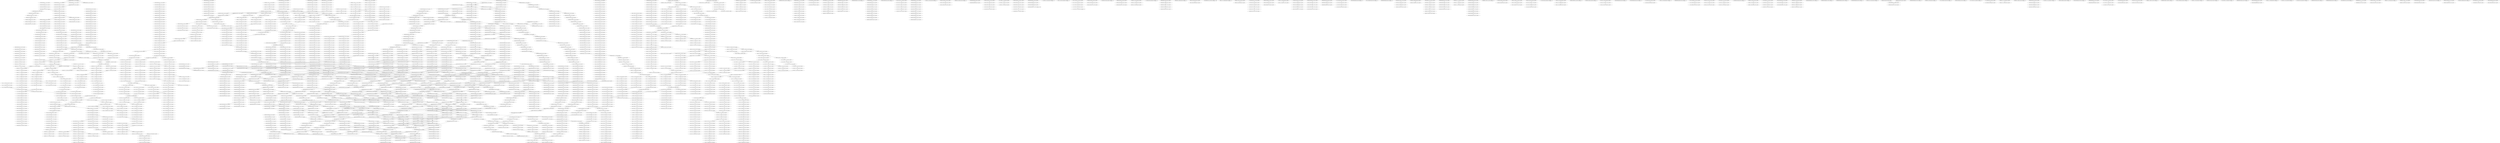 digraph G {
    "00000010000111101111_64-84_COV:14_LEN:20" -> "00000100001111011110_65-85_COV:12_LEN:20";
    "11000111110111000000_51-70_COV:151_LEN:20" -> "10001111101110000001_52-71_COV:143_LEN:20";
    "00100001000000000000_31-51_COV:11_LEN:20" -> "01000010000000000000_32-52_COV:13_LEN:20";
    "11110100001100011001_46-66_COV:14_LEN:20" -> "11101000011000110011_47-67_COV:16_LEN:20";
    "00000000100001110000_64-83_COV:14_LEN:20" -> "00000001000011100000_65-84_COV:12_LEN:20";
    "00000000001000110000_6-25_COV:56_LEN:20" -> "00000000010001100001_7-26_COV:14_LEN:20";
    "00000000001000110000_6-25_COV:56_LEN:20" -> "00000000010001100000_7-27_COV:39_LEN:20";
    "11101001011111110101_34-53_COV:265_LEN:20" -> "11010010111111101011_35-54_COV:158_LEN:20";
    "11101001011111110101_34-53_COV:265_LEN:20" -> "11010010111111101010_35-54_COV:122_LEN:20";
    "00111100001100000001_9-29_COV:13_LEN:20" -> "01111000011000000010_10-30_COV:13_LEN:20";
    "01001000011100000000_28-47_COV:112_LEN:20" -> "10010000111000000000_29-48_COV:120_LEN:20";
    "01011001111101100011_37-57_COV:19_LEN:20" -> "10110011111011000111_38-58_COV:19_LEN:20";
    "00100011111111100000_36-56_COV:20_LEN:20" -> "01000111111111000001_37-57_COV:22_LEN:20";
    "10111111101011001110_41-60_COV:145_LEN:20" -> "01111111010110011101_42-61_COV:132_LEN:20";
    "00000000100000000000_30-50_COV:12_LEN:20" -> "00000001000000000000_31-51_COV:14_LEN:20";
    "10000000100011111111_29-49_COV:14_LEN:20" -> "00000001000111111111_30-50_COV:15_LEN:20";
    "00000000000000000000_39-59_COV:19_LEN:20" -> "00000000000000000000_40-60_COV:19_LEN:20";
    "00000100011111111100_33-53_COV:14_LEN:20" -> "00001000111111111000_34-54_COV:17_LEN:20";
    "10110100101111111010_32-52_COV:15_LEN:20" -> "01101001011111110101_33-53_COV:15_LEN:20";
    "00100000000000000001_36-55_COV:323_LEN:20" -> "01000000000000000010_37-56_COV:328_LEN:20";
    "00000000000000000000_62-82_COV:13_LEN:20" -> "00000000000000000000_63-83_COV:13_LEN:20";
    "00000000000000000000_41-61_COV:23_LEN:20" -> "00000000000000000000_42-62_COV:19_LEN:20";
    "00000000000000000000_56-76_COV:16_LEN:20" -> "00000000000000000000_57-77_COV:13_LEN:20";
    "00000000000001000000_24-44_COV:14_LEN:20" -> "00000000000010000000_25-45_COV:16_LEN:20";
    "00100000100011111111_30-50_COV:15_LEN:20" -> "01000001000111111111_31-51_COV:14_LEN:20";
    "00000000100001000000_8-27_COV:231_LEN:20" -> "00000001000010000000_9-28_COV:234_LEN:20";
    "00010000001000000100_55-74_COV:140_LEN:20" -> "00100000010000001000_56-75_COV:136_LEN:20";
    "00011111101010001100_40-60_COV:14_LEN:20" -> "00111111010100011000_41-61_COV:17_LEN:20";
    "11010010111111010110_35-55_COV:16_LEN:20" -> "10100101111110101100_36-56_COV:17_LEN:20";
    "10000011000000010000_22-42_COV:12_LEN:20" -> "00000110000000100000_23-43_COV:13_LEN:20";
    "00111011000001100100_14-34_COV:15_LEN:20" -> "01110110000011001000_15-35_COV:15_LEN:20";
    "00000000000000000000_4-23_COV:316_LEN:20" -> "00000000000000000000_5-24_COV:321_LEN:20";
    "00100100000100000000_26-46_COV:12_LEN:20" -> "01001000001000000000_27-47_COV:11_LEN:20";
    "00111010100011000110_45-64_COV:12_LEN:20" -> "01110101000110001100_46-65_COV:25_LEN:20";
    "11000111110110000001_51-71_COV:16_LEN:20" -> "10001111101100000011_52-72_COV:17_LEN:20";
    "11111101100011111011_44-63_COV:133_LEN:20" -> "11111011000111110110_45-65_COV:16_LEN:20";
    "11111101100011111011_44-63_COV:133_LEN:20" -> "11111011000111110111_45-64_COV:132_LEN:20";
    "10000000000000000001_39-58_COV:143_LEN:20" -> "00000000000000000010_40-59_COV:156_LEN:20";
    "00000000000100011000_5-24_COV:54_LEN:20" -> "00000000001000110000_6-25_COV:56_LEN:20";
    "00100001000000000000_31-51_COV:17_LEN:20" -> "01000010000000000000_32-52_COV:20_LEN:20";
    "00000000000000000000_49-69_COV:27_LEN:20" -> "00000000000000000000_51-71_COV:21_LEN:20";
    "00000000000000000000_49-69_COV:27_LEN:20" -> "00000000000000000000_51-70_COV:751_LEN:20";
    "11111010000111111101_32-51_COV:176_LEN:20" -> "11110100001111111010_33-52_COV:182_LEN:20";
    "00000000000000000000_60-80_COV:12_LEN:20" -> "00000000000000000000_62-81_COV:605_LEN:20";
    "00000000000000000000_60-80_COV:12_LEN:20" -> "00000000000000000000_62-82_COV:11_LEN:20";
    "00000100101000000000_32-52_COV:55_LEN:20" -> "00001001010000000000_34-53_COV:53_LEN:20";
    "01010001100011000000_50-69_COV:141_LEN:20" -> "10100011000110000000_51-70_COV:139_LEN:20";
    "00000111011100000110_11-30_COV:179_LEN:20" -> "00001110111000001100_12-31_COV:168_LEN:20";
    "00000000010000110000_47-67_COV:14_LEN:20" -> "00000000100001100000_48-68_COV:14_LEN:20";
    "00000000000000010100_39-59_COV:13_LEN:20" -> "00000000000000101000_41-60_COV:354_LEN:20";
    "00000001000000010001_22-42_COV:12_LEN:20" -> "00000010000000100011_23-43_COV:15_LEN:20";
    "00000000000000000000_45-65_COV:17_LEN:20" -> "00000000000000000000_46-66_COV:15_LEN:20";
    "00000000000000000000_44-64_COV:17_LEN:20" -> "00000000000000000000_45-65_COV:18_LEN:20";
    "00100000000000000000_62-81_COV:13_LEN:20" -> "01000000000000000000_63-82_COV:13_LEN:20";
    "11111110101000100011_43-63_COV:13_LEN:20" -> "11111101010001000110_44-64_COV:13_LEN:20";
    "00100000000000000000_35-55_COV:19_LEN:20" -> "01000000000000000001_37-56_COV:18_LEN:20";
    "00100000000000000000_35-55_COV:19_LEN:20" -> "01000000000000000000_37-56_COV:790_LEN:20";
    "00100000000000000000_35-55_COV:19_LEN:20" -> "01000000000000000000_37-57_COV:27_LEN:20";
    "00100000000000000000_35-55_COV:26_LEN:20" -> "01000000000000000000_36-56_COV:32_LEN:20";
    "10011110011011110000_63-83_COV:12_LEN:20" -> "00111100110111100000_64-84_COV:12_LEN:20";
    "10000000000000001010_38-58_COV:14_LEN:20" -> "00000000000000010100_39-59_COV:13_LEN:20";
    "00111100001101100001_9-29_COV:12_LEN:20" -> "01111000011011000010_10-30_COV:12_LEN:20";
    "00000000000000000000_53-73_COV:12_LEN:20" -> "00000000000000000000_54-74_COV:12_LEN:20";
    "00001001011010010111_25-45_COV:12_LEN:20" -> "00010010110100101111_26-46_COV:11_LEN:20";
    "01001000001000000000_27-47_COV:11_LEN:20" -> "10010000010000000000_28-48_COV:12_LEN:20";
    "00000000000000000000_39-59_COV:17_LEN:20" -> "00000000000000000000_40-60_COV:16_LEN:20";
    "00000001110111000011_9-29_COV:14_LEN:20" -> "00000011101110000110_10-30_COV:11_LEN:20";
    "11111010000011000110_45-64_COV:12_LEN:20" -> "11110100000110001100_46-65_COV:12_LEN:20";
    "01000000010011111010_20-39_COV:177_LEN:20" -> "10000000100111110100_21-40_COV:192_LEN:20";
    "01011101000111111101_31-51_COV:14_LEN:20" -> "10111010001111111010_32-52_COV:14_LEN:20";
    "00001100000001000000_24-44_COV:12_LEN:20" -> "00011000000010000000_25-45_COV:12_LEN:20";
    "00000000001010000110_44-64_COV:11_LEN:20" -> "00000000001010000110_44-64_COV:11_LEN:20";
    "01110111000001100100_15-34_COV:129_LEN:20" -> "11101110000011001000_16-35_COV:124_LEN:20";
    "11100000110011111101_31-51_COV:11_LEN:20" -> "11000001100111111011_32-52_COV:12_LEN:20";
    "10100101111110101100_36-56_COV:17_LEN:20" -> "01001011111101011001_37-57_COV:16_LEN:20";
    "00000000000000000000_60-80_COV:17_LEN:20" -> "00000000000000000000_61-81_COV:14_LEN:20";
    "01000111111111000001_37-57_COV:21_LEN:20" -> "10001111111110000011_38-58_COV:20_LEN:20";
    "00100000001001111100_19-39_COV:12_LEN:20" -> "01000000010011111000_20-40_COV:11_LEN:20";
    "00001000000010011111_17-36_COV:168_LEN:20" -> "00010000000100111110_18-37_COV:176_LEN:20";
    "00101100111111011000_36-55_COV:164_LEN:20" -> "01011001111110110001_37-56_COV:152_LEN:20";
    "00101100111111011000_36-55_COV:164_LEN:20" -> "01011001111110110001_37-57_COV:11_LEN:20";
    "00100000000000000000_36-56_COV:15_LEN:20" -> "01000000000000000000_37-57_COV:15_LEN:20";
    "00000000100011110000_64-83_COV:309_LEN:20" -> "00000001000111100000_65-84_COV:305_LEN:20";
    "11100000000000000000_37-56_COV:144_LEN:20" -> "11000000000000000000_38-57_COV:157_LEN:20";
    "00111110001110001000_9-28_COV:85_LEN:20" -> "01111100011100010001_10-29_COV:83_LEN:20";
    "00000000000000000000_9-29_COV:15_LEN:20" -> "00000000000000000000_10-30_COV:17_LEN:20";
    "00100000000000000000_54-73_COV:18_LEN:20" -> "01000000000000000000_55-74_COV:19_LEN:20";
    "00000000000000000000_51-71_COV:16_LEN:20" -> "00000000000000000000_52-72_COV:15_LEN:20";
    "00010000000000000000_35-55_COV:13_LEN:20" -> "00100000000000000000_36-56_COV:13_LEN:20";
    "00000000000000000000_64-84_COV:21_LEN:20" -> "00000000000000000000_65-85_COV:13_LEN:20";
    "00000110001100111000_52-71_COV:71_LEN:20" -> "00001100011001110001_53-72_COV:70_LEN:20";
    "00000100000001101110_3-23_COV:12_LEN:20" -> "00001000000011011100_4-24_COV:15_LEN:20";
    "10000000000000000000_64-83_COV:13_LEN:20" -> "00000000000000000000_65-84_COV:567_LEN:20";
    "00000000000000000000_41-61_COV:28_LEN:20" -> "00000000000000000000_42-62_COV:25_LEN:20";
    "11111010100001000110_45-64_COV:14_LEN:20" -> "11110101000010001100_46-65_COV:14_LEN:20";
    "00000000000010000000_25-45_COV:13_LEN:20" -> "00000000000100000000_26-46_COV:13_LEN:20";
    "00011001000010000000_26-45_COV:148_LEN:20" -> "00110010000100000000_27-46_COV:155_LEN:20";
    "00011001000001000000_25-44_COV:195_LEN:20" -> "00110010000010000000_26-45_COV:210_LEN:20";
    "00000000000000000000_40-60_COV:32_LEN:20" -> "00000000000000000000_41-61_COV:38_LEN:20";
    "00000000000000000000_48-68_COV:12_LEN:20" -> "00000000000000000000_49-69_COV:11_LEN:20";
    "00000000000000000000_51-71_COV:21_LEN:20" -> "00000000000000000000_52-72_COV:21_LEN:20";
    "00110000000001000001_18-38_COV:15_LEN:20" -> "01100000000010000010_19-39_COV:17_LEN:20";
    "01100001001010100001_19-38_COV:66_LEN:20" -> "11000010010101000010_20-39_COV:68_LEN:20";
    "01100000000001111011_61-81_COV:13_LEN:20" -> "11000000000011110111_62-82_COV:15_LEN:20";
    "00000000110001110001_3-25_COV:14_LEN:20" -> "00000001100011100010_4-26_COV:14_LEN:20";
    "00000000111100011100_3-23_COV:14_LEN:20" -> "00000001111000111000_4-24_COV:23_LEN:20";
    "01100000000100111100_61-81_COV:14_LEN:20" -> "11000000001001111000_62-82_COV:13_LEN:20";
    "00001000111111111000_34-54_COV:17_LEN:20" -> "00010001111111110000_35-55_COV:12_LEN:20";
    "00000000000000000000_10-30_COV:19_LEN:20" -> "00000000000000000000_11-31_COV:20_LEN:20";
    "00100000000000000000_36-56_COV:24_LEN:20" -> "01000000000000000000_37-57_COV:21_LEN:20";
    "00000010000000000000_32-52_COV:13_LEN:20" -> "00000100000000000000_33-53_COV:21_LEN:20";
    "01001011111110101000_37-56_COV:109_LEN:20" -> "10010111111101010001_38-57_COV:105_LEN:20";
    "10000000000000000000_38-58_COV:15_LEN:20" -> "00000000000000000000_39-59_COV:16_LEN:20";
    "00000000000000000000_61-81_COV:12_LEN:20" -> "00000000000000000000_62-82_COV:12_LEN:20";
    "00010000000000000100_35-54_COV:20_LEN:20" -> "00100000000000001000_36-55_COV:13_LEN:20";
    "00111111111000001100_41-60_COV:12_LEN:20" -> "01111111110000011000_42-61_COV:12_LEN:20";
    "00000000011101110000_6-26_COV:17_LEN:20" -> "00000000111011100000_7-27_COV:16_LEN:20";
    "11101000001110000011_47-66_COV:22_LEN:20" -> "11010000011100000111_48-67_COV:22_LEN:20";
    "00000000000000000000_2-22_COV:12_LEN:20" -> "00000000000000000000_3-23_COV:12_LEN:20";
    "01000111111111000001_37-57_COV:12_LEN:20" -> "10001111111110000011_38-58_COV:14_LEN:20";
    "11111101010001100010_44-64_COV:25_LEN:20" -> "11111010100011000100_45-65_COV:25_LEN:20";
    "11111111000001100011_43-63_COV:16_LEN:20" -> "11111110000011000110_44-64_COV:18_LEN:20";
    "10001100011001111001_53-72_COV:177_LEN:20" -> "00011000110011110011_54-73_COV:163_LEN:20";
    "00000000000000000000_43-63_COV:22_LEN:20" -> "00000000000000000000_44-64_COV:22_LEN:20";
    "00011110000110110000_8-28_COV:13_LEN:20" -> "00111100001101100001_9-29_COV:12_LEN:20";
    "00000000001100000010_10-30_COV:11_LEN:20" -> "00000000011000000100_11-31_COV:11_LEN:20";
    "00000000100000000000_30-49_COV:309_LEN:20" -> "00000001000000000000_31-51_COV:17_LEN:20";
    "00000000100000000000_30-49_COV:309_LEN:20" -> "00000001000000000000_31-50_COV:348_LEN:20";
    "00000010000000000000_32-52_COV:13_LEN:20" -> "00000100000000000000_33-53_COV:17_LEN:20";
    "11101100011110111000_47-67_COV:13_LEN:20" -> "11011000111101110000_48-68_COV:13_LEN:20";
    "00100011000000100000_23-43_COV:11_LEN:20" -> "01000110000001000000_24-44_COV:11_LEN:20";
    "01100011110111000000_50-70_COV:11_LEN:20" -> "11000111101110000001_51-71_COV:12_LEN:20";
    "00001011001111101100_34-54_COV:25_LEN:20" -> "00010110011111011000_35-55_COV:21_LEN:20";
    "00000100011110000000_67-86_COV:242_LEN:20" -> "00001000111100000000_68-87_COV:223_LEN:20";
    "00000000000000000000_48-68_COV:12_LEN:20" -> "00000000000000000000_49-69_COV:14_LEN:20";
    "01011101001011111101_31-51_COV:27_LEN:20" -> "10111010010111111010_32-52_COV:30_LEN:20";
    "00111111010100011000_41-61_COV:16_LEN:20" -> "01111110101000110001_42-62_COV:18_LEN:20";
    "00000000000100000000_41-60_COV:19_LEN:20" -> "00000000001000000000_42-61_COV:18_LEN:20";
    "11110001110001000110_12-31_COV:85_LEN:20" -> "11100011100010001100_13-32_COV:92_LEN:20";
    "00001111111010000110_39-59_COV:11_LEN:20" -> "00011111110100001100_40-60_COV:11_LEN:20";
    "11110100001111111010_33-52_COV:182_LEN:20" -> "11101000011111110101_34-53_COV:206_LEN:20";
    "10010100000000000000_38-57_COV:39_LEN:20" -> "00101000000000000000_39-58_COV:39_LEN:20";
    "01100001001011100001_19-38_COV:141_LEN:20" -> "11000010010111000010_20-39_COV:148_LEN:20";
    "10000001000000010001_1-20_COV:54_LEN:20" -> "00000010000000100011_2-21_COV:53_LEN:20";
    "01100001101001000011_19-38_COV:64_LEN:20" -> "11000011010010000111_20-39_COV:65_LEN:20";
    "01111101100011111011_43-63_COV:13_LEN:20" -> "11111011000111110111_44-64_COV:13_LEN:20";
    "11100000110001100000_48-68_COV:12_LEN:20" -> "11000001100011000000_49-69_COV:13_LEN:20";
    "11100000100100000100_20-40_COV:11_LEN:20" -> "11000001001000001000_21-41_COV:16_LEN:20";
    "00000010000000000000_32-52_COV:18_LEN:20" -> "00000100000000000000_33-53_COV:23_LEN:20";
    "01001010100001000000_25-44_COV:68_LEN:20" -> "10010101000010000000_26-45_COV:74_LEN:20";
    "10000010000000000000_32-52_COV:15_LEN:20" -> "00000100000000000000_33-53_COV:31_LEN:20";
    "00000000000000000000_17-37_COV:16_LEN:20" -> "00000000000000000001_18-38_COV:12_LEN:20";
    "00000001000000000000_57-76_COV:16_LEN:20" -> "00000010000000000000_58-77_COV:15_LEN:20";
    "00101110100101111110_30-50_COV:13_LEN:20" -> "01011101001011111101_31-51_COV:14_LEN:20";
    "01000000000000000101_37-57_COV:12_LEN:20" -> "10000000000000001010_38-58_COV:13_LEN:20";
    "00000000000010000000_40-59_COV:17_LEN:20" -> "00000000000100000000_41-60_COV:19_LEN:20";
    "00000000000000000000_17-37_COV:12_LEN:20" -> "00000000000000000000_17-37_COV:12_LEN:20";
    "01000110000100101110_15-34_COV:147_LEN:20" -> "10001100001001011100_16-35_COV:147_LEN:20";
    "00000010000111101111_64-83_COV:160_LEN:20" -> "00000100001111011111_65-84_COV:152_LEN:20";
    "00000000000000000010_19-39_COV:14_LEN:20" -> "00000000000000000100_20-40_COV:12_LEN:20";
    "00111000100011001000_17-36_COV:127_LEN:20" -> "01110001000110010000_18-37_COV:117_LEN:20";
    "00111000100011001000_17-36_COV:127_LEN:20" -> "01110001000110010001_18-38_COV:15_LEN:20";
    "01100000000000000100_19-40_COV:34_LEN:20" -> "11000000000000001001_20-41_COV:30_LEN:20";
    "00100011000011010010_14-33_COV:66_LEN:20" -> "01000110000110100100_15-34_COV:61_LEN:20";
    "00000000000000000100_21-40_COV:252_LEN:20" -> "00000000000000001000_22-41_COV:237_LEN:20";
    "00000000000001000000_8-27_COV:15_LEN:20" -> "00000000000010000000_9-28_COV:15_LEN:20";
    "11110000011000110000_48-67_COV:260_LEN:20" -> "11100000110001100000_49-68_COV:267_LEN:20";
    "00000000000111011100_4-24_COV:13_LEN:20" -> "00000000001110111000_5-25_COV:13_LEN:20";
    "00110000000000011110_60-80_COV:27_LEN:20" -> "01100000000000111100_61-81_COV:20_LEN:20";
    "00000001010000110000_48-67_COV:281_LEN:20" -> "00000010100001100000_49-68_COV:275_LEN:20";
    "00000001010000110000_48-67_COV:281_LEN:20" -> "00000010100001100000_49-69_COV:11_LEN:20";
    "11001100000100011000_5-24_COV:91_LEN:20" -> "10011000001000110000_6-25_COV:103_LEN:20";
    "00000000000000000100_39-58_COV:18_LEN:20" -> "00000000000000001000_40-59_COV:20_LEN:20";
    "00000000000000001000_48-67_COV:12_LEN:20" -> "00000000000000010000_49-68_COV:11_LEN:20";
    "00001001000001000000_24-44_COV:22_LEN:20" -> "00010010000010000000_25-45_COV:23_LEN:20";
    "10000000000000000000_38-58_COV:26_LEN:20" -> "00000000000000000000_39-59_COV:29_LEN:20";
    "00000000000000000000_63-82_COV:554_LEN:20" -> "00000000000000000000_64-84_COV:15_LEN:20";
    "00000000000000000000_63-82_COV:554_LEN:20" -> "00000000000000000000_64-83_COV:557_LEN:20";
    "11101010001100011001_47-66_COV:182_LEN:20" -> "11010100011000110011_48-67_COV:184_LEN:20";
    "00011001100000100011_2-21_COV:65_LEN:20" -> "00110011000001000110_3-22_COV:68_LEN:20";
    "10000111000000000000_32-51_COV:149_LEN:20" -> "00001110000000000000_33-52_COV:156_LEN:20";
    "00000000000000010100_39-59_COV:14_LEN:20" -> "00000000000000101000_40-60_COV:14_LEN:20";
    "11011000001100100000_17-37_COV:14_LEN:20" -> "10110000011001000001_18-38_COV:15_LEN:20";
    "00110100100001110000_24-43_COV:91_LEN:20" -> "01101001000011100000_25-44_COV:88_LEN:20";
    "00010000000000000001_35-55_COV:11_LEN:20" -> "00100000000000000010_36-56_COV:13_LEN:20";
    "00100001110000000000_30-49_COV:127_LEN:20" -> "01000011100000000000_31-50_COV:141_LEN:20";
    "01100011110111000000_50-70_COV:13_LEN:20" -> "11000111101110000001_51-71_COV:12_LEN:20";
    "01000011000110011110_50-70_COV:17_LEN:20" -> "10000110001100111100_51-71_COV:14_LEN:20";
    "00100000000000000000_36-56_COV:42_LEN:20" -> "01000000000000000001_37-57_COV:20_LEN:20";
    "00100000000000000000_36-56_COV:42_LEN:20" -> "01000000000000000000_37-57_COV:22_LEN:20";
    "00000000000000000000_49-69_COV:15_LEN:20" -> "00000000000000000000_50-70_COV:13_LEN:20";
    "00010000000100111101_18-38_COV:12_LEN:20" -> "00100000001001111010_19-39_COV:12_LEN:20";
    "00000000000001010000_41-61_COV:14_LEN:20" -> "00000000000010100001_42-62_COV:12_LEN:20";
    "11111100000110001100_46-65_COV:231_LEN:20" -> "11111000001100011000_47-66_COV:235_LEN:20";
    "00000000000001100000_6-26_COV:16_LEN:20" -> "00000000000011000000_7-27_COV:14_LEN:20";
    "00000000001010000100_45-65_COV:14_LEN:20" -> "00000000010100001000_46-66_COV:13_LEN:20";
    "00000011000000010000_14-34_COV:11_LEN:20" -> "00000011000000010000_14-34_COV:11_LEN:20";
    "00101100111110110001_36-56_COV:13_LEN:20" -> "01011001111101100011_37-57_COV:15_LEN:20";
    "00000000000000000000_53-73_COV:12_LEN:20" -> "00000000000000000000_54-74_COV:12_LEN:20";
    "00001000011111110100_34-53_COV:34_LEN:20" -> "00010000111111101000_35-54_COV:34_LEN:20";
    "00000000000100000000_27-47_COV:12_LEN:20" -> "00000000001000000000_28-48_COV:12_LEN:20";
    "00000000000000011000_47-66_COV:32_LEN:20" -> "00000000000000110000_48-67_COV:30_LEN:20";
    "00100000100000000000_30-49_COV:262_LEN:20" -> "01000001000000000000_31-50_COV:301_LEN:20";
    "00010000100101110000_17-37_COV:14_LEN:20" -> "00100001001011100001_18-38_COV:13_LEN:20";
    "00000000000000000000_40-60_COV:16_LEN:20" -> "00000000000000000000_41-61_COV:15_LEN:20";
    "01000010010111000010_19-39_COV:12_LEN:20" -> "10000100101110000101_21-40_COV:156_LEN:20";
    "01110000010010000010_19-39_COV:13_LEN:20" -> "11100000100100000100_20-40_COV:11_LEN:20";
    "10000101100111110110_33-53_COV:22_LEN:20" -> "00001011001111101100_34-54_COV:25_LEN:20";
    "00011111000111000100_8-27_COV:83_LEN:20" -> "00111110001110001000_9-28_COV:85_LEN:20";
    "10000011111011000111_59-78_COV:13_LEN:20" -> "00000111110110001110_60-79_COV:14_LEN:20";
    "00110001100000010000_55-74_COV:307_LEN:20" -> "01100011000000100001_56-75_COV:297_LEN:20";
    "00110001100000010000_55-74_COV:307_LEN:20" -> "01100011000000100001_56-76_COV:18_LEN:20";
    "10011101110000000110_54-73_COV:115_LEN:20" -> "00111011100000001100_55-74_COV:152_LEN:20";
    "00101110100101101110_30-50_COV:12_LEN:20" -> "01011101001011011101_31-51_COV:15_LEN:20";
    "01000000000000000101_37-57_COV:12_LEN:20" -> "10000000000000001010_38-58_COV:14_LEN:20";
    "10110000100101110100_21-40_COV:152_LEN:20" -> "01100001001011101001_22-41_COV:152_LEN:20";
    "01000000100000010001_57-76_COV:127_LEN:20" -> "10000001000000100011_58-77_COV:108_LEN:20";
    "00000000000100000001_9-29_COV:11_LEN:20" -> "00000000001000000010_10-30_COV:11_LEN:20";
    "00000000000000000000_5-25_COV:13_LEN:20" -> "00000000000000000000_6-26_COV:17_LEN:20";
    "00000000000010000000_25-45_COV:16_LEN:20" -> "00000000000100000000_26-46_COV:15_LEN:20";
    "10011111011000111110_41-61_COV:13_LEN:20" -> "00111110110001111101_42-62_COV:13_LEN:20";
    "11101000111111101010_34-54_COV:13_LEN:20" -> "11101000111111101010_34-54_COV:13_LEN:20";
    "00111000000010001000_17-36_COV:89_LEN:20" -> "01110000000100010000_18-37_COV:95_LEN:20";
    "10000000100101110100_21-40_COV:107_LEN:20" -> "00000001001011101001_22-41_COV:96_LEN:20";
    "00000000000000001000_21-41_COV:12_LEN:20" -> "00000000000000010000_22-42_COV:13_LEN:20";
    "10000000000000000000_33-53_COV:17_LEN:20" -> "00000000000000000000_34-54_COV:59_LEN:20";
    "00000000111110001110_3-22_COV:110_LEN:20" -> "00000001111100011100_4-23_COV:129_LEN:20";
    "01101001011111110101_33-53_COV:15_LEN:20" -> "11010010111111101011_35-54_COV:158_LEN:20";
    "01101001011111110101_33-53_COV:15_LEN:20" -> "11010010111111101010_35-54_COV:122_LEN:20";
    "00000000000000000000_47-67_COV:11_LEN:20" -> "00000000000000000000_48-68_COV:13_LEN:20";
    "00010010111000001100_23-43_COV:11_LEN:20" -> "00100101110000011001_24-44_COV:11_LEN:20";
    "00000000100011000000_8-28_COV:53_LEN:20" -> "00000001000110000000_9-29_COV:40_LEN:20";
    "00000000100011000000_8-28_COV:53_LEN:20" -> "00000001000110000001_9-29_COV:24_LEN:20";
    "10010111000010110011_26-46_COV:21_LEN:20" -> "00101110000101100111_27-47_COV:15_LEN:20";
    "11000001100000001000_21-41_COV:12_LEN:20" -> "10000011000000010000_22-42_COV:12_LEN:20";
    "00000000000000000000_44-64_COV:19_LEN:20" -> "00000000000000000000_45-65_COV:20_LEN:20";
    "00011000110000001000_54-73_COV:256_LEN:20" -> "00110001100000010000_55-74_COV:307_LEN:20";
    "00000001001111010000_22-42_COV:11_LEN:20" -> "00000001001111010000_22-42_COV:11_LEN:20";
    "00000000000000000000_31-51_COV:20_LEN:20" -> "00000000000000000000_32-52_COV:19_LEN:20";
    "01001000001000111111_28-48_COV:13_LEN:20" -> "10010000010001111111_29-49_COV:13_LEN:20";
    "10111111101010001100_41-60_COV:117_LEN:20" -> "01111111010100011000_42-61_COV:337_LEN:20";
    "00000010000000100011_2-21_COV:53_LEN:20" -> "00000100000001000110_3-22_COV:54_LEN:20";
    "00000000000000000000_39-59_COV:11_LEN:20" -> "00000000000000000000_40-60_COV:12_LEN:20";
    "00000010001000010000_23-42_COV:143_LEN:20" -> "00000100010000100000_24-43_COV:140_LEN:20";
    "10000000000000000010_38-58_COV:19_LEN:20" -> "00000000000000000100_39-59_COV:17_LEN:20";
    "00000000000000000000_52-72_COV:28_LEN:20" -> "00000000000000000000_53-73_COV:25_LEN:20";
    "00000000000000100000_23-43_COV:14_LEN:20" -> "00000000000001000000_24-44_COV:14_LEN:20";
    "10011111011000111110_41-61_COV:15_LEN:20" -> "00111110110001111101_42-62_COV:14_LEN:20";
    "00011101110000010010_13-33_COV:13_LEN:20" -> "00111011100000100100_14-34_COV:15_LEN:20";
    "01000000011101110000_7-27_COV:13_LEN:20" -> "10000000111011100001_8-28_COV:13_LEN:20";
    "00000000000000000000_56-76_COV:28_LEN:20" -> "00000000000000000000_57-77_COV:23_LEN:20";
    "00000000000000000000_59-79_COV:13_LEN:20" -> "00000000000000000000_60-80_COV:11_LEN:20";
    "10000100000000000000_33-53_COV:14_LEN:20" -> "00001000000000000000_34-54_COV:43_LEN:20";
    "10010000000000000000_29-49_COV:11_LEN:20" -> "00100000000000000000_30-50_COV:12_LEN:20";
    "00001100011000000000_53-73_COV:18_LEN:20" -> "00011000110000000000_54-74_COV:17_LEN:20";
    "00000000000000000000_24-43_COV:70_LEN:20" -> "00000000000000000000_25-44_COV:68_LEN:20";
    "10100000001000011111_26-47_COV:18_LEN:20" -> "01000000010000111111_27-48_COV:19_LEN:20";
    "01111010000111111101_31-51_COV:13_LEN:20" -> "11110100001111111010_32-52_COV:14_LEN:20";
    "01011100001011001111_28-47_COV:139_LEN:20" -> "10111000010110011111_29-48_COV:138_LEN:20";
    "10000010001111111111_32-51_COV:234_LEN:20" -> "00000100011111111110_33-52_COV:240_LEN:20";
    "01001011000010110011_25-45_COV:12_LEN:20" -> "10010110000101100111_26-46_COV:12_LEN:20";
    "10000000000000000000_38-58_COV:21_LEN:20" -> "00000000000000000000_39-59_COV:24_LEN:20";
    "00110000000010001111_60-79_COV:319_LEN:20" -> "01100000000100011110_61-80_COV:306_LEN:20";
    "00100011000010010110_14-34_COV:13_LEN:20" -> "01000110000100101100_15-35_COV:12_LEN:20";
    "10100101111110101000_36-56_COV:11_LEN:20" -> "01001011111101010001_37-57_COV:12_LEN:20";
    "00011000110000000010_54-73_COV:115_LEN:20" -> "00110001100000000100_55-74_COV:137_LEN:20";
    "00111110000011111110_30-50_COV:12_LEN:20" -> "01111100000111111101_31-51_COV:14_LEN:20";
    "00110000000010000111_60-79_COV:14_LEN:20" -> "01100000000100001110_61-80_COV:13_LEN:20";
    "01000001000111111111_31-51_COV:14_LEN:20" -> "10000010001111111110_32-52_COV:13_LEN:20";
    "00011110111000000110_53-73_COV:11_LEN:20" -> "00111101110000001101_54-74_COV:14_LEN:20";
    "11110100001111110101_33-53_COV:13_LEN:20" -> "11101000011111101010_34-54_COV:15_LEN:20";
    "11010000011100000111_48-67_COV:22_LEN:20" -> "10100000111000001111_49-68_COV:23_LEN:20";
    "10111000010110011111_29-49_COV:15_LEN:20" -> "01110000101100111110_30-50_COV:15_LEN:20";
    "11111100000110001000_46-66_COV:18_LEN:20" -> "11111000001100010000_47-67_COV:19_LEN:20";
    "00000000000000000000_61-81_COV:11_LEN:20" -> "00000000000000000000_62-82_COV:11_LEN:20";
    "00000010010111010010_23-42_COV:109_LEN:20" -> "00000100101110100101_24-43_COV:101_LEN:20";
    "00000000000000000000_62-82_COV:13_LEN:20" -> "00000000000000000000_63-83_COV:13_LEN:20";
    "00100100000100111111_27-47_COV:11_LEN:20" -> "01001000001001111111_28-48_COV:11_LEN:20";
    "00000000000000100001_7-26_COV:23_LEN:20" -> "00000000000001000010_8-27_COV:22_LEN:20";
    "10000000000000000000_38-58_COV:15_LEN:20" -> "00000000000000000000_39-59_COV:17_LEN:20";
    "00110010000100000000_27-46_COV:155_LEN:20" -> "01100100001000000000_28-47_COV:170_LEN:20";
    "01000000000000000001_37-56_COV:18_LEN:20" -> "10000000000000000010_38-57_COV:17_LEN:20";
    "01000000100011110000_64-83_COV:91_LEN:20" -> "10000001000111100000_65-84_COV:84_LEN:20";
    "11101100011111011100_46-66_COV:11_LEN:20" -> "11011000111110111000_47-67_COV:11_LEN:20";
    "11100000001000100001_19-38_COV:97_LEN:20" -> "11000000010001000010_20-39_COV:104_LEN:20";
    "00110000001000011101_60-80_COV:15_LEN:20" -> "01100000010000111011_61-81_COV:14_LEN:20";
    "00110000010001100001_7-26_COV:104_LEN:20" -> "01100000100011000011_8-27_COV:97_LEN:20";
    "00010001100001101001_13-32_COV:67_LEN:20" -> "00100011000011010010_14-33_COV:66_LEN:20";
    "00000001000100001000_22-41_COV:118_LEN:20" -> "00000010001000010000_23-42_COV:143_LEN:20";
    "01100001001011100000_19-39_COV:13_LEN:20" -> "11000010010111000001_20-40_COV:11_LEN:20";
    "00000000000000000000_3-23_COV:12_LEN:20" -> "00000000000000000000_4-24_COV:14_LEN:20";
    "00000000010000000000_29-49_COV:12_LEN:20" -> "00000000100000000000_30-50_COV:12_LEN:20";
    "00000001001111010000_22-42_COV:12_LEN:20" -> "00000010011110100001_23-43_COV:15_LEN:20";
    "00000000000000000000_44-64_COV:26_LEN:20" -> "00000000000000000000_45-65_COV:26_LEN:20";
    "00000010001100000000_10-30_COV:41_LEN:20" -> "00000100011000000000_11-31_COV:42_LEN:20";
    "00110000001000000000_27-47_COV:12_LEN:20" -> "01100000010000000000_28-48_COV:13_LEN:20";
    "11110110001111101100_46-66_COV:13_LEN:20" -> "11101100011111011000_47-67_COV:14_LEN:20";
    "00000100011111111110_33-52_COV:240_LEN:20" -> "00001000111111111100_34-53_COV:263_LEN:20";
    "00010001100000010000_22-42_COV:11_LEN:20" -> "00100011000000100000_23-43_COV:11_LEN:20";
    "00001000110000100101_12-31_COV:255_LEN:20" -> "00010001100001001010_13-32_COV:69_LEN:20";
    "00001000110000100101_12-31_COV:255_LEN:20" -> "00010001100001001011_13-32_COV:166_LEN:20";
    "11111111100000110001_42-62_COV:23_LEN:20" -> "11111111000001100011_43-63_COV:20_LEN:20";
    "00000000000000000000_15-35_COV:13_LEN:20" -> "00000000000000000000_16-36_COV:12_LEN:20";
    "00100000000000000000_36-56_COV:29_LEN:20" -> "01000000000000000000_37-57_COV:27_LEN:20";
    "00001000110000100101_12-32_COV:13_LEN:20" -> "00010001100001001011_13-33_COV:13_LEN:20";
    "11000100110010000100_20-40_COV:11_LEN:20" -> "10001001100100001000_21-41_COV:14_LEN:20";
    "11111010001111111010_32-52_COV:12_LEN:20" -> "11111010001111111010_32-52_COV:12_LEN:20";
    "00111111111000001100_40-60_COV:21_LEN:20" -> "01111111110000011000_41-61_COV:30_LEN:20";
    "00000000100001100000_48-68_COV:14_LEN:20" -> "00000001000011000000_49-69_COV:12_LEN:20";
    "00000010000000111011_2-21_COV:160_LEN:20" -> "00000100000001110111_3-22_COV:160_LEN:20";
    "00001011001111110110_34-53_COV:210_LEN:20" -> "00010110011111101100_35-54_COV:212_LEN:20";
    "00000011101100000110_10-30_COV:13_LEN:20" -> "00000111011000001100_11-31_COV:14_LEN:20";
    "00000000000000000000_50-70_COV:29_LEN:20" -> "00000000000000000000_51-71_COV:28_LEN:20";
    "10000000000000001010_38-58_COV:13_LEN:20" -> "00000000000000010100_39-59_COV:13_LEN:20";
    "00011100010001100100_16-35_COV:117_LEN:20" -> "00111000100011001000_17-36_COV:127_LEN:20";
    "11000110000000010001_57-76_COV:131_LEN:20" -> "10001100000000100011_58-77_COV:108_LEN:20";
    "00100100000000100010_2-22_COV:15_LEN:20" -> "01001000000001000100_3-23_COV:15_LEN:20";
    "00000000000000000000_56-76_COV:14_LEN:20" -> "00000000000000000000_57-77_COV:12_LEN:20";
    "10000000000000000101_38-57_COV:310_LEN:20" -> "00000000000000001010_39-58_COV:318_LEN:20";
    "00000000000100000000_27-46_COV:263_LEN:20" -> "00000000001000000000_28-47_COV:263_LEN:20";
    "11101000011000110011_47-67_COV:16_LEN:20" -> "11010000110001100111_48-68_COV:14_LEN:20";
    "10000000100000000000_29-49_COV:16_LEN:20" -> "00000001000000000000_30-50_COV:28_LEN:20";
    "10000010001100001101_10-29_COV:94_LEN:20" -> "00000100011000011010_11-30_COV:101_LEN:20";
    "10010111111010110011_38-58_COV:11_LEN:20" -> "10010111111010110011_38-58_COV:11_LEN:20";
    "00111111111000001100_40-60_COV:11_LEN:20" -> "01111111110000011000_41-61_COV:12_LEN:20";
    "10011111101100011110_41-61_COV:11_LEN:20" -> "00111111011000111101_42-62_COV:12_LEN:20";
    "00000000000000000000_15-35_COV:16_LEN:20" -> "00000000000000000000_16-36_COV:14_LEN:20";
    "00000000000000110000_6-25_COV:303_LEN:20" -> "00000000000001100000_7-26_COV:301_LEN:20";
    "00000000000000000000_42-62_COV:17_LEN:20" -> "00000000000000000000_43-63_COV:16_LEN:20";
    "00000000000001000010_8-27_COV:22_LEN:20" -> "00000000000010000101_9-29_COV:20_LEN:20";
    "00000000000000000000_43-63_COV:26_LEN:20" -> "00000000000000000000_44-64_COV:26_LEN:20";
    "01100111110110001111_39-59_COV:16_LEN:20" -> "11001111101100011111_40-60_COV:12_LEN:20";
    "00000000000000000000_49-68_COV:765_LEN:20" -> "00000000000000000000_50-69_COV:751_LEN:20";
    "00000000000000000000_49-68_COV:765_LEN:20" -> "00000000000000000000_50-70_COV:28_LEN:20";
    "00010001100100001000_22-41_COV:141_LEN:20" -> "00100011001000010000_23-42_COV:160_LEN:20";
    "00000001000110000000_9-29_COV:40_LEN:20" -> "00000010001100000000_10-30_COV:41_LEN:20";
    "01010010000000000000_32-51_COV:16_LEN:20" -> "10100100000000000000_33-52_COV:15_LEN:20";
    "00000001000000000000_31-51_COV:17_LEN:20" -> "00000010000000000000_32-52_COV:18_LEN:20";
    "00000000000000000000_60-79_COV:683_LEN:20" -> "00000000000000000000_61-81_COV:11_LEN:20";
    "00000000000000000000_60-79_COV:683_LEN:20" -> "00000000000000000000_61-80_COV:635_LEN:20";
    "00000000000000000000_65-84_COV:567_LEN:20" -> "00000000000000000000_66-85_COV:342_LEN:20";
    "00000000000000000000_65-84_COV:567_LEN:20" -> "00000000000000000000_66-86_COV:15_LEN:20";
    "00000000000000000000_65-84_COV:567_LEN:20" -> "00000000000000000001_66-85_COV:220_LEN:20";
    "00000001000110000100_9-28_COV:281_LEN:20" -> "00000010001100001001_10-29_COV:268_LEN:20";
    "00000001000110000100_9-28_COV:281_LEN:20" -> "00000010001100001000_10-30_COV:13_LEN:20";
    "00000010001100001001_9-29_COV:12_LEN:20" -> "00000100011000010010_10-30_COV:12_LEN:20";
    "10000001101011110010_64-83_COV:131_LEN:20" -> "00000011010111100101_65-84_COV:137_LEN:20";
    "00000000000000000000_40-60_COV:21_LEN:20" -> "00000000000000000000_41-61_COV:26_LEN:20";
    "00001100110000010001_1-20_COV:68_LEN:20" -> "00011001100000100011_2-21_COV:65_LEN:20";
    "10000000010001100000_7-27_COV:15_LEN:20" -> "00000000100011000000_8-28_COV:53_LEN:20";
    "00001000000000000000_34-54_COV:52_LEN:20" -> "00010000000000000001_35-55_COV:11_LEN:20";
    "00001000000000000000_34-54_COV:52_LEN:20" -> "00010000000000000000_35-55_COV:23_LEN:20";
    "10000111111101010001_38-57_COV:204_LEN:20" -> "00001111111010100011_39-58_COV:198_LEN:20";
    "10000111111101010001_38-57_COV:204_LEN:20" -> "00001111111010100010_39-59_COV:11_LEN:20";
    "00011000110000000000_54-74_COV:11_LEN:20" -> "00110001100000000000_55-75_COV:11_LEN:20";
    "00000000000000000101_37-57_COV:17_LEN:20" -> "00000000000000001010_39-58_COV:318_LEN:20";
    "00110000100011100001_18-38_COV:11_LEN:20" -> "00110000100011100001_18-38_COV:11_LEN:20";
    "00001000111111111000_34-54_COV:15_LEN:20" -> "00010001111111110000_35-55_COV:13_LEN:20";
    "10100001000000001000_55-75_COV:13_LEN:20" -> "01000010000000010001_56-76_COV:12_LEN:20";
    "11101000011111110101_33-53_COV:14_LEN:20" -> "11010000111111101010_34-54_COV:16_LEN:20";
    "00000001110110000011_9-29_COV:11_LEN:20" -> "00000011101100000110_10-30_COV:12_LEN:20";
    "00000000000000000000_39-59_COV:18_LEN:20" -> "00000000000000000000_40-60_COV:19_LEN:20";
    "01000000000000000011_2-21_COV:193_LEN:20" -> "10000000000000000110_3-22_COV:190_LEN:20";
    "11000100000010000111_57-77_COV:11_LEN:20" -> "10001000000100001111_58-78_COV:12_LEN:20";
    "00000000000000000000_53-73_COV:21_LEN:20" -> "00000000000000000000_54-74_COV:21_LEN:20";
    "00000000000000000001_18-38_COV:13_LEN:20" -> "00000000000000000010_19-39_COV:12_LEN:20";
    "00101111111010100011_39-58_COV:98_LEN:20" -> "01011111110101000110_40-59_COV:92_LEN:20";
    "00010010111010010111_26-45_COV:213_LEN:20" -> "00100101110100101111_27-46_COV:227_LEN:20";
    "01010001100010011110_50-70_COV:12_LEN:20" -> "10100011000100111100_51-71_COV:12_LEN:20";
    "00000110000000010001_57-76_COV:46_LEN:20" -> "00001100000000100011_58-77_COV:243_LEN:20";
    "11101100011111011100_47-66_COV:128_LEN:20" -> "11011000111110111000_48-67_COV:134_LEN:20";
    "00000000000000000000_17-37_COV:11_LEN:20" -> "00000000000000000000_17-37_COV:11_LEN:20";
    "01001011111101010001_37-57_COV:12_LEN:20" -> "10010111111010100011_38-58_COV:13_LEN:20";
    "11010110011101110000_48-67_COV:142_LEN:20" -> "10101100111011100000_49-68_COV:144_LEN:20";
    "01000000010000111111_27-48_COV:19_LEN:20" -> "10000000100001111111_29-49_COV:20_LEN:20";
    "01000000000000000110_2-22_COV:15_LEN:20" -> "10000000000000001100_3-23_COV:17_LEN:20";
    "00000000000000000000_18-37_COV:323_LEN:20" -> "00000000000000000000_19-38_COV:60_LEN:20";
    "00000000000000000000_18-37_COV:323_LEN:20" -> "00000000000000000000_19-39_COV:16_LEN:20";
    "00000000000000000000_18-37_COV:323_LEN:20" -> "00000000000000000001_19-38_COV:256_LEN:20";
    "00000000000000000000_48-68_COV:16_LEN:20" -> "00000000000000000000_49-69_COV:17_LEN:20";
    "00110010000000000000_27-47_COV:12_LEN:20" -> "01100100000000000000_28-48_COV:12_LEN:20";
    "01010000100000000000_30-49_COV:89_LEN:20" -> "10100001000000000000_31-50_COV:108_LEN:20";
    "00000000001000000100_48-67_COV:140_LEN:20" -> "00000000010000001000_49-68_COV:136_LEN:20";
    "00011001111001101111_59-78_COV:168_LEN:20" -> "00110011110011011111_60-79_COV:159_LEN:20";
    "00111011100000110010_14-33_COV:142_LEN:20" -> "01110111000001100100_15-34_COV:129_LEN:20";
    "01100111100110111110_61-80_COV:153_LEN:20" -> "11001111001101111100_62-81_COV:148_LEN:20";
    "01111111110000011000_41-61_COV:13_LEN:20" -> "11111111100000110001_42-62_COV:11_LEN:20";
    "00011101110000011001_13-32_COV:148_LEN:20" -> "00111011100000110010_14-33_COV:142_LEN:20";
    "00000000000000000000_56-76_COV:20_LEN:20" -> "00000000000000000000_57-77_COV:23_LEN:20";
    "01111000111000000010_10-30_COV:13_LEN:20" -> "11110001110000000100_11-31_COV:14_LEN:20";
    "00111110111000000110_54-73_COV:132_LEN:20" -> "01111101110000001101_55-74_COV:165_LEN:20";
    "00000000000000000000_41-61_COV:38_LEN:20" -> "00000000000000000000_42-62_COV:29_LEN:20";
    "00100011111111100000_36-56_COV:21_LEN:20" -> "01000111111111000001_37-57_COV:21_LEN:20";
    "11000010010111010010_23-42_COV:161_LEN:20" -> "10000100101110100101_24-43_COV:154_LEN:20";
    "00000000100101000000_29-49_COV:41_LEN:20" -> "00000001001010000000_30-50_COV:41_LEN:20";
    "00000010001000010010_10-30_COV:14_LEN:20" -> "00000100010000100101_11-31_COV:13_LEN:20";
    "00000000000001100000_49-68_COV:30_LEN:20" -> "00000000000011000000_50-69_COV:30_LEN:20";
    "00000001001010000000_30-50_COV:41_LEN:20" -> "00000010010100000000_31-51_COV:51_LEN:20";
    "00000000000000000000_55-75_COV:13_LEN:20" -> "00000000000000000000_56-76_COV:12_LEN:20";
    "00000100000000000000_33-53_COV:17_LEN:20" -> "00001000000000000000_34-54_COV:26_LEN:20";
    "00010010101000010000_23-42_COV:77_LEN:20" -> "00100101010000100000_24-43_COV:76_LEN:20";
    "01000000000000000000_37-57_COV:12_LEN:20" -> "10000000000000000000_38-58_COV:12_LEN:20";
    "00000000000000000000_28-48_COV:18_LEN:20" -> "00000000000000000000_29-49_COV:18_LEN:20";
    "00000000000000100000_23-43_COV:12_LEN:20" -> "00000000000001000000_25-44_COV:256_LEN:20";
    "01111111010100011000_42-61_COV:337_LEN:20" -> "11111110101000110001_43-63_COV:13_LEN:20";
    "01111111010100011000_42-61_COV:337_LEN:20" -> "11111110101000110001_43-62_COV:286_LEN:20";
    "00000000111011100000_7-27_COV:16_LEN:20" -> "00000001110111000001_9-28_COV:184_LEN:20";
    "00000000111011100000_7-27_COV:16_LEN:20" -> "00000001110111000001_9-29_COV:12_LEN:20";
    "00011100000001000100_16-35_COV:90_LEN:20" -> "00111000000010001000_17-36_COV:89_LEN:20";
    "00000000000000000000_42-62_COV:20_LEN:20" -> "00000000000000000000_44-63_COV:838_LEN:20";
    "00000000000000000000_42-62_COV:20_LEN:20" -> "00000000000000000000_44-64_COV:12_LEN:20";
    "00000011000111000100_5-27_COV:14_LEN:20" -> "00000110001110001000_6-28_COV:20_LEN:20";
    "00001001111101000011_25-45_COV:11_LEN:20" -> "00010011111010000111_26-46_COV:11_LEN:20";
    "11111101010001100010_44-64_COV:15_LEN:20" -> "11111010100011000100_45-65_COV:13_LEN:20";
    "11000000101011110010_63-83_COV:12_LEN:20" -> "10000001010111100101_64-84_COV:13_LEN:20";
    "11100011100000001000_13-32_COV:80_LEN:20" -> "11000111000000010001_14-33_COV:86_LEN:20";
    "00000000000000000000_46-66_COV:15_LEN:20" -> "00000000000000000000_47-67_COV:13_LEN:20";
    "00000000100000000000_30-50_COV:11_LEN:20" -> "00000001000000000000_31-51_COV:12_LEN:20";
    "10000100000000000001_33-52_COV:17_LEN:20" -> "00001000000000000010_34-53_COV:21_LEN:20";
    "00000011010111100101_65-84_COV:137_LEN:20" -> "00000110101111001010_66-85_COV:142_LEN:20";
    "00010000000111011100_5-24_COV:171_LEN:20" -> "00100000001110111000_6-25_COV:190_LEN:20";
    "11111110000011000110_45-64_COV:230_LEN:20" -> "11111100000110001100_46-65_COV:231_LEN:20";
    "11000000010001000010_20-39_COV:104_LEN:20" -> "10000000100010000100_21-40_COV:112_LEN:20";
    "00110011000001000110_3-22_COV:68_LEN:20" -> "01100110000010001100_4-23_COV:92_LEN:20";
    "00100100000100000000_26-46_COV:22_LEN:20" -> "01001000001000000000_27-47_COV:21_LEN:20";
    "10110011111011000111_38-58_COV:16_LEN:20" -> "01100111110110001111_39-59_COV:16_LEN:20";
    "10000110110000100101_15-34_COV:105_LEN:20" -> "00001101100001001011_16-35_COV:106_LEN:20";
    "00011000000010000000_25-45_COV:12_LEN:20" -> "00110000000100000000_26-46_COV:12_LEN:20";
    "00010010000000010001_1-20_COV:156_LEN:20" -> "00100100000000100011_2-21_COV:147_LEN:20";
    "00000000000000000000_56-76_COV:11_LEN:20" -> "00000000000000000000_57-77_COV:13_LEN:20";
    "01111101100000011010_55-75_COV:19_LEN:20" -> "11111011000000110101_56-76_COV:16_LEN:20";
    "00010000000000000001_35-55_COV:12_LEN:20" -> "00100000000000000010_36-56_COV:11_LEN:20";
    "10100100000000000000_33-52_COV:15_LEN:20" -> "01001000000000000000_34-53_COV:27_LEN:20";
    "00000000000000000000_62-82_COV:19_LEN:20" -> "00000000000000000000_63-83_COV:17_LEN:20";
    "11000111101110000001_51-71_COV:12_LEN:20" -> "10001111011100000011_52-72_COV:13_LEN:20";
    "10000100000000000000_33-53_COV:14_LEN:20" -> "00001000000000000000_34-54_COV:35_LEN:20";
    "00000000000000000000_14-34_COV:19_LEN:20" -> "00000000000000000000_15-35_COV:18_LEN:20";
    "00000010000000000000_58-77_COV:15_LEN:20" -> "00000100000000000000_59-78_COV:15_LEN:20";
    "11111100000110001100_45-65_COV:11_LEN:20" -> "11111100000110001100_45-65_COV:11_LEN:20";
    "00000000001000000000_42-61_COV:18_LEN:20" -> "00000000010000000000_43-62_COV:13_LEN:20";
    "01110000011001000001_19-38_COV:155_LEN:20" -> "11100000110010000010_20-39_COV:159_LEN:20";
    "00000000000001000000_24-44_COV:11_LEN:20" -> "00000000000010000000_25-45_COV:14_LEN:20";
    "00000000000000000000_39-59_COV:29_LEN:20" -> "00000000000000000000_40-60_COV:29_LEN:20";
    "00110000000010001110_60-80_COV:15_LEN:20" -> "01100000000100011100_61-81_COV:14_LEN:20";
    "11011100000001100011_58-77_COV:128_LEN:20" -> "10111000000011000111_59-78_COV:126_LEN:20";
    "10000100101110000101_21-40_COV:156_LEN:20" -> "00001001011100001011_22-41_COV:142_LEN:20";
    "10000000000000000110_3-22_COV:190_LEN:20" -> "00000000000000001100_4-23_COV:268_LEN:20";
    "00000001100011100010_4-26_COV:14_LEN:20" -> "00000011000111000100_5-27_COV:14_LEN:20";
    "00000000000000000000_27-46_COV:73_LEN:20" -> "00000000000000000000_28-47_COV:75_LEN:20";
    "11000000001000011100_62-81_COV:11_LEN:20" -> "10000000010000111000_63-82_COV:12_LEN:20";
    "00101110000101100111_27-46_COV:141_LEN:20" -> "01011100001011001111_28-47_COV:139_LEN:20";
    "00101110000101100111_27-46_COV:141_LEN:20" -> "01011100001011001111_28-48_COV:11_LEN:20";
    "00000000000000000000_41-61_COV:26_LEN:20" -> "00000000000000000000_42-62_COV:25_LEN:20";
    "01000000001000111100_61-81_COV:19_LEN:20" -> "10000000010001111000_62-82_COV:23_LEN:20";
    "00100000100000000000_30-50_COV:14_LEN:20" -> "01000001000000000000_31-51_COV:14_LEN:20";
    "10010000010001111111_29-49_COV:13_LEN:20" -> "00100000100011111111_30-50_COV:15_LEN:20";
    "00000000000011000000_7-27_COV:13_LEN:20" -> "00000000000110000000_8-28_COV:12_LEN:20";
    "00100101100001011001_24-44_COV:12_LEN:20" -> "01001011000010110011_25-45_COV:12_LEN:20";
    "11100110111110000000_67-86_COV:97_LEN:20" -> "11001101111100000000_68-87_COV:96_LEN:20";
    "00000000000000000000_63-83_COV:13_LEN:20" -> "00000000000000000000_64-84_COV:15_LEN:20";
    "00000000000000000000_62-81_COV:605_LEN:20" -> "00000000000000000000_63-82_COV:554_LEN:20";
    "00000000000000000000_62-81_COV:605_LEN:20" -> "00000000000000000000_63-83_COV:20_LEN:20";
    "00000000000000010000_23-43_COV:16_LEN:20" -> "00000000000000100000_24-44_COV:14_LEN:20";
    "00000000000000000000_43-63_COV:12_LEN:20" -> "00000000000000000000_44-64_COV:13_LEN:20";
    "00000000001000000000_27-47_COV:15_LEN:20" -> "00000000010000000000_28-48_COV:17_LEN:20";
    "11111011000000110101_56-76_COV:16_LEN:20" -> "11110110000001101011_57-77_COV:12_LEN:20";
    "00000000000000000000_45-65_COV:12_LEN:20" -> "00000000000000000000_46-66_COV:11_LEN:20";
    "01111111010100010001_42-62_COV:14_LEN:20" -> "11111110101000100011_43-63_COV:13_LEN:20";
    "00000010010000010000_23-42_COV:16_LEN:20" -> "00000100100000100001_24-43_COV:14_LEN:20";
    "10100001000000000000_31-50_COV:108_LEN:20" -> "01000010000000000000_32-52_COV:12_LEN:20";
    "10100001000000000000_31-50_COV:108_LEN:20" -> "01000010000000000000_32-51_COV:519_LEN:20";
    "01000010000000000000_32-52_COV:12_LEN:20" -> "10000100000000000000_33-53_COV:12_LEN:20";
    "00000000000100001010_10-30_COV:20_LEN:20" -> "00000000001000010100_11-31_COV:19_LEN:20";
    "00000001000111100000_64-84_COV:11_LEN:20" -> "00000001000111100000_64-84_COV:11_LEN:20";
    "00000000000000000000_40-60_COV:18_LEN:20" -> "00000000000000000000_41-61_COV:19_LEN:20";
    "10000001101011110010_63-83_COV:11_LEN:20" -> "00000011010111100101_65-84_COV:137_LEN:20";
    "00000000010000000100_12-31_COV:11_LEN:20" -> "00000000100000001001_13-32_COV:12_LEN:20";
    "11001000001000000000_28-47_COV:224_LEN:20" -> "10010000010000000000_29-48_COV:248_LEN:20";
    "00000000000000000000_55-75_COV:16_LEN:20" -> "00000000000000000000_56-76_COV:16_LEN:20";
    "00000000000000000000_50-70_COV:14_LEN:20" -> "00000000000000000000_51-71_COV:14_LEN:20";
    "10110011111101100011_38-58_COV:11_LEN:20" -> "01100111111011000111_39-59_COV:11_LEN:20";
    "00001000110000001011_12-32_COV:11_LEN:20" -> "00010001100000010111_13-33_COV:11_LEN:20";
    "00000000000001000010_3-22_COV:178_LEN:20" -> "00000000000010000100_4-23_COV:210_LEN:20";
    "00000000000000000000_59-78_COV:703_LEN:20" -> "00000000000000000000_60-79_COV:683_LEN:20";
    "00000100000000000000_33-52_COV:702_LEN:20" -> "00001000000000000000_34-54_COV:21_LEN:20";
    "00000100000000000000_33-52_COV:702_LEN:20" -> "00001000000000000000_34-53_COV:1346_LEN:20";
    "00000000101000010000_47-67_COV:13_LEN:20" -> "00000001010000100000_48-68_COV:11_LEN:20";
    "10011110011011111000_63-82_COV:142_LEN:20" -> "00111100110111110000_64-83_COV:145_LEN:20";
    "00001000000000000000_34-54_COV:43_LEN:20" -> "00010000000000000000_35-55_COV:28_LEN:20";
    "00000000000000000000_49-69_COV:14_LEN:20" -> "00000000000000000000_50-70_COV:15_LEN:20";
    "11001111101100011111_40-60_COV:12_LEN:20" -> "10011111011000111110_41-61_COV:15_LEN:20";
    "00000001000000000000_31-50_COV:348_LEN:20" -> "00000010000000000000_32-52_COV:16_LEN:20";
    "00000001000000000000_31-50_COV:348_LEN:20" -> "00000010000000000000_32-51_COV:367_LEN:20";
    "11010100011000100111_48-68_COV:11_LEN:20" -> "10101000110001001111_49-69_COV:12_LEN:20";
    "01001011100001011001_25-45_COV:21_LEN:20" -> "10010111000010110011_26-46_COV:21_LEN:20";
    "00011000011010010000_17-36_COV:63_LEN:20" -> "00110000110100100001_18-37_COV:66_LEN:20";
    "00000000000001000000_7-27_COV:19_LEN:20" -> "00000000000010000000_8-28_COV:19_LEN:20";
    "00000011110000110000_5-25_COV:11_LEN:20" -> "00000111100001100000_6-26_COV:11_LEN:20";
    "01000010000000000000_32-52_COV:15_LEN:20" -> "10000100000000000000_33-53_COV:14_LEN:20";
    "11100000001100011110_61-80_COV:123_LEN:20" -> "11000000011000111100_62-81_COV:106_LEN:20";
    "01100111111011000111_39-58_COV:157_LEN:20" -> "11001111110110001111_40-59_COV:149_LEN:20";
    "00000000000000010100_40-59_COV:314_LEN:20" -> "00000000000000101000_41-60_COV:354_LEN:20";
    "00100000001110111000_6-26_COV:12_LEN:20" -> "01000000011101110000_7-27_COV:13_LEN:20";
    "00011000000010001111_59-79_COV:11_LEN:20" -> "00011000000010001111_59-79_COV:11_LEN:20";
    "00000000000000000000_6-26_COV:20_LEN:20" -> "00000000000000000000_7-27_COV:18_LEN:20";
    "10010111111010110011_38-58_COV:17_LEN:20" -> "00101111110101100111_39-59_COV:18_LEN:20";
    "11000000100100000100_20-40_COV:11_LEN:20" -> "10000001001000001000_21-41_COV:11_LEN:20";
    "00000000000000000000_16-36_COV:14_LEN:20" -> "00000000000000000000_17-37_COV:17_LEN:20";
    "11000010110011111011_32-52_COV:21_LEN:20" -> "10000101100111110110_33-53_COV:22_LEN:20";
    "10000000000000000000_38-58_COV:11_LEN:20" -> "00000000000000000000_39-59_COV:11_LEN:20";
    "00000000000000000000_63-83_COV:17_LEN:20" -> "00000000000000000000_64-84_COV:15_LEN:20";
    "01000000001000110000_6-25_COV:200_LEN:20" -> "10000000010001100000_7-27_COV:15_LEN:20";
    "01000000001000110000_6-25_COV:200_LEN:20" -> "10000000010001100001_7-26_COV:189_LEN:20";
    "01000000000000000101_37-57_COV:12_LEN:20" -> "10000000000000001010_38-58_COV:12_LEN:20";
    "00000000000000100000_6-26_COV:20_LEN:20" -> "00000000000001000000_7-27_COV:19_LEN:20";
    "00000010000001000111_59-78_COV:112_LEN:20" -> "00000100000010001111_60-79_COV:106_LEN:20";
    "00000000000000000000_24-44_COV:18_LEN:20" -> "00000000000000000000_25-45_COV:18_LEN:20";
    "00000000000000000000_44-64_COV:28_LEN:20" -> "00000000000000000000_45-65_COV:30_LEN:20";
    "00000000000000000000_39-59_COV:29_LEN:20" -> "00000000000000000000_40-60_COV:30_LEN:20";
    "00000010000111101111_64-84_COV:13_LEN:20" -> "00000100001111011110_65-85_COV:13_LEN:20";
    "00000000000000000000_50-70_COV:13_LEN:20" -> "00000000000000000000_51-71_COV:13_LEN:20";
    "00110001100111001101_55-75_COV:15_LEN:20" -> "01100011001110011011_56-76_COV:15_LEN:20";
    "00000100000001110111_3-22_COV:160_LEN:20" -> "00001000000011101110_4-23_COV:171_LEN:20";
    "00000000000000000000_60-80_COV:18_LEN:20" -> "00000000000000000000_61-81_COV:14_LEN:20";
    "10100011000100111100_51-71_COV:12_LEN:20" -> "01000110001001111001_52-72_COV:12_LEN:20";
    "00000111111111100000_36-56_COV:11_LEN:20" -> "00000111111111100000_36-56_COV:11_LEN:20";
    "01000000000000000000_63-82_COV:13_LEN:20" -> "10000000000000000000_64-83_COV:13_LEN:20";
    "00000000000000000000_8-28_COV:18_LEN:20" -> "00000000000000000000_9-29_COV:19_LEN:20";
    "00000010000000000000_32-52_COV:15_LEN:20" -> "00000100000000000000_33-53_COV:23_LEN:20";
    "01101001000011100000_25-44_COV:88_LEN:20" -> "11010010000111000000_26-45_COV:94_LEN:20";
    "00000110010000010000_23-42_COV:220_LEN:20" -> "00001100100000100000_24-43_COV:205_LEN:20";
    "11100000110001000000_49-69_COV:22_LEN:20" -> "11000001100010000001_50-70_COV:20_LEN:20";
    "00000000000000000100_20-40_COV:11_LEN:20" -> "00000000000000001000_21-41_COV:11_LEN:20";
    "00001110000011111011_53-72_COV:18_LEN:20" -> "00011100000111110110_54-73_COV:14_LEN:20";
    "00000000000000000000_5-25_COV:15_LEN:20" -> "00000000000000000000_6-26_COV:15_LEN:20";
    "01110000101100111110_30-50_COV:15_LEN:20" -> "11100001011001111101_31-51_COV:17_LEN:20";
    "00001000000000000000_34-54_COV:38_LEN:20" -> "00010000000000000000_35-55_COV:25_LEN:20";
    "00000000000000000000_40-60_COV:25_LEN:20" -> "00000000000000000000_41-61_COV:28_LEN:20";
    "00000100001100000000_51-71_COV:12_LEN:20" -> "00001000011000000001_52-72_COV:11_LEN:20";
    "00011111110100000111_40-59_COV:30_LEN:20" -> "00111111101000001110_41-60_COV:33_LEN:20";
    "00000000111100011100_4-23_COV:11_LEN:20" -> "00000001111000111000_5-24_COV:11_LEN:20";
    "01000001000000000000_31-51_COV:14_LEN:20" -> "10000010000000000000_32-52_COV:15_LEN:20";
    "01010001000110011110_50-70_COV:12_LEN:20" -> "10100010001100111100_51-71_COV:12_LEN:20";
    "10000000010001110000_63-83_COV:14_LEN:20" -> "00000000100011100000_64-84_COV:13_LEN:20";
    "11000000001000111100_62-81_COV:298_LEN:20" -> "10000000010001111000_63-82_COV:288_LEN:20";
    "00000000000000011000_4-24_COV:17_LEN:20" -> "00000000000000110000_5-25_COV:16_LEN:20";
    "01100000110010000010_19-39_COV:16_LEN:20" -> "11000001100100000100_20-40_COV:18_LEN:20";
    "00000000000000000000_54-74_COV:11_LEN:20" -> "00000000000000000000_55-75_COV:16_LEN:20";
    "00111110110001111101_42-62_COV:13_LEN:20" -> "01111101100011111011_43-63_COV:13_LEN:20";
    "00000010010000000011_23-43_COV:12_LEN:20" -> "00000100100000000111_24-44_COV:11_LEN:20";
    "10100001111111010000_36-56_COV:11_LEN:20" -> "01000011111110100001_37-57_COV:11_LEN:20";
    "11000100011001000010_20-39_COV:125_LEN:20" -> "10001000110010000100_21-40_COV:133_LEN:20";
    "00000000000000000000_55-75_COV:22_LEN:20" -> "00000000000000000000_56-76_COV:23_LEN:20";
    "11111111000001100010_44-64_COV:12_LEN:20" -> "11111110000011000100_45-65_COV:19_LEN:20";
    "00000000000000000000_49-69_COV:24_LEN:20" -> "00000000000000000000_50-70_COV:24_LEN:20";
    "00000000010000001000_49-68_COV:136_LEN:20" -> "00000000100000010000_50-69_COV:136_LEN:20";
    "00000000000000000000_42-62_COV:19_LEN:20" -> "00000000000000000000_43-63_COV:21_LEN:20";
    "00000000000000000000_43-63_COV:16_LEN:20" -> "00000000000000000000_44-64_COV:19_LEN:20";
    "00111111010100011000_41-61_COV:11_LEN:20" -> "01111110101000110001_42-62_COV:14_LEN:20";
    "11101000011000110000_47-67_COV:12_LEN:20" -> "11010000110001100000_48-68_COV:12_LEN:20";
    "00000000000000000011_44-63_COV:35_LEN:20" -> "00000000000000000110_45-64_COV:35_LEN:20";
    "00101000011000000000_53-73_COV:22_LEN:20" -> "01010000110000000000_54-74_COV:22_LEN:20";
    "11111111000001100011_43-63_COV:20_LEN:20" -> "11111110000011000110_45-64_COV:230_LEN:20";
    "00011000010010111000_17-36_COV:152_LEN:20" -> "00110000100101110000_18-37_COV:154_LEN:20";
    "00001000110000001000_53-73_COV:11_LEN:20" -> "00010001100000010000_54-74_COV:11_LEN:20";
    "01100100001000000000_28-47_COV:170_LEN:20" -> "11001000010000000000_29-48_COV:183_LEN:20";
    "01100011100010001100_10-32_COV:16_LEN:20" -> "11000111000100011001_11-33_COV:15_LEN:20";
    "10000000000111101111_63-83_COV:15_LEN:20" -> "00000000001111011111_64-84_COV:16_LEN:20";
    "00011101100000110010_13-33_COV:13_LEN:20" -> "00111011000001100100_14-34_COV:15_LEN:20";
    "10000100101010000100_21-40_COV:64_LEN:20" -> "00001001010100001000_22-41_COV:67_LEN:20";
    "00000000000000000000_57-77_COV:14_LEN:20" -> "00000000000000000000_58-78_COV:14_LEN:20";
    "00000000010001100001_7-26_COV:14_LEN:20" -> "00000000100011000010_8-27_COV:203_LEN:20";
    "00010000100000000000_30-49_COV:154_LEN:20" -> "00100001000000000000_31-50_COV:381_LEN:20";
    "00000000000010000100_4-23_COV:210_LEN:20" -> "00000000000100001000_5-24_COV:222_LEN:20";
    "10110000011001000001_18-38_COV:15_LEN:20" -> "01100000110010000010_19-39_COV:16_LEN:20";
    "01000110000100101010_15-34_COV:65_LEN:20" -> "10001100001001010100_16-35_COV:64_LEN:20";
    "00000000000000000000_4-24_COV:13_LEN:20" -> "00000000000000000000_5-25_COV:13_LEN:20";
    "00000100011111111100_33-53_COV:17_LEN:20" -> "00001000111111111000_34-54_COV:23_LEN:20";
    "00000000000000000000_58-78_COV:12_LEN:20" -> "00000000000000000000_59-79_COV:15_LEN:20";
    "00000000000000000000_46-66_COV:14_LEN:20" -> "00000000000000000000_47-67_COV:15_LEN:20";
    "00000000000000000000_35-55_COV:33_LEN:20" -> "00000000000000000000_36-56_COV:34_LEN:20";
    "00000100100000100000_23-43_COV:16_LEN:20" -> "00001001000001000000_24-44_COV:11_LEN:20";
    "00000000000000100000_50-69_COV:12_LEN:20" -> "00000000000001000000_51-70_COV:11_LEN:20";
    "00000010000000000000_31-51_COV:15_LEN:20" -> "00000100000000000000_32-52_COV:13_LEN:20";
    "00000000000000000000_62-82_COV:14_LEN:20" -> "00000000000000000000_63-83_COV:15_LEN:20";
    "10001000010000000000_29-48_COV:143_LEN:20" -> "00010000100000000000_30-49_COV:154_LEN:20";
    "11111111100000110001_42-62_COV:11_LEN:20" -> "11111111000001100010_44-64_COV:12_LEN:20";
    "11111111100000110001_42-62_COV:11_LEN:20" -> "11111111000001100011_44-63_COV:215_LEN:20";
    "10011000001000110000_6-25_COV:103_LEN:20" -> "00110000010001100001_7-26_COV:104_LEN:20";
    "00000000000000000000_46-66_COV:12_LEN:20" -> "00000000000000000000_47-67_COV:12_LEN:20";
    "10000100000000000000_33-53_COV:12_LEN:20" -> "00001000000000000000_34-54_COV:38_LEN:20";
    "00011000000001000000_25-44_COV:13_LEN:20" -> "00110000000010000000_26-45_COV:13_LEN:20";
    "00000000000000000000_40-60_COV:26_LEN:20" -> "00000000000000000000_41-61_COV:31_LEN:20";
    "10000010001111111110_32-52_COV:11_LEN:20" -> "00000100011111111100_33-53_COV:12_LEN:20";
    "00000000000000010000_23-42_COV:268_LEN:20" -> "00000000000000100000_24-43_COV:261_LEN:20";
    "00001111000111000000_7-27_COV:11_LEN:20" -> "00011110001110000000_8-28_COV:11_LEN:20";
    "10001000010010111000_16-36_COV:11_LEN:20" -> "00010000100101110000_17-37_COV:14_LEN:20";
    "00000000000000000000_2-22_COV:12_LEN:20" -> "00000000000000000000_3-23_COV:12_LEN:20";
    "01011001111110110001_37-56_COV:152_LEN:20" -> "10110011111101100011_38-57_COV:149_LEN:20";
    "10000011001000001000_22-41_COV:182_LEN:20" -> "00000110010000010000_23-42_COV:220_LEN:20";
    "00000000000000000000_52-72_COV:11_LEN:20" -> "00000000000000000000_53-73_COV:11_LEN:20";
    "00001001010100001000_22-41_COV:67_LEN:20" -> "00010010101000010000_23-42_COV:77_LEN:20";
    "00001111101100011100_61-80_COV:13_LEN:20" -> "00011111011000111000_62-81_COV:13_LEN:20";
    "00000000000001000000_39-58_COV:14_LEN:20" -> "00000000000010000000_40-59_COV:17_LEN:20";
    "00011000110000000000_54-74_COV:17_LEN:20" -> "00110001100000000001_55-75_COV:19_LEN:20";
    "00000000000000010000_22-42_COV:13_LEN:20" -> "00000000000000100000_23-43_COV:14_LEN:20";
    "10000000000000000000_38-58_COV:18_LEN:20" -> "00000000000000000000_39-59_COV:18_LEN:20";
    "00100000010000001000_56-75_COV:136_LEN:20" -> "01000000100000010001_57-76_COV:127_LEN:20";
    "00000001000000011101_1-20_COV:155_LEN:20" -> "00000010000000111011_2-21_COV:160_LEN:20";
    "00000000001111011111_64-84_COV:16_LEN:20" -> "00000000011110111110_65-85_COV:16_LEN:20";
    "00001010000110000000_51-70_COV:273_LEN:20" -> "00010100001100000000_52-71_COV:276_LEN:20";
    "01111100011100000001_10-29_COV:76_LEN:20" -> "11111000111000000010_11-30_COV:75_LEN:20";
    "00000000000000000000_49-69_COV:14_LEN:20" -> "00000000000000000000_50-70_COV:14_LEN:20";
    "11111111100000110001_43-62_COV:194_LEN:20" -> "11111111000001100010_44-64_COV:12_LEN:20";
    "11111111100000110001_43-62_COV:194_LEN:20" -> "11111111000001100011_44-63_COV:215_LEN:20";
    "01110110000011001000_15-35_COV:15_LEN:20" -> "11101100000110010000_16-36_COV:13_LEN:20";
    "00000000000000000000_16-36_COV:17_LEN:20" -> "00000000000000000000_17-37_COV:16_LEN:20";
    "00100100000000100011_2-21_COV:147_LEN:20" -> "01001000000001000110_3-22_COV:148_LEN:20";
    "00000100000000000000_33-53_COV:31_LEN:20" -> "00001000000000000000_34-54_COV:52_LEN:20";
    "00000000000000000000_23-43_COV:20_LEN:20" -> "00000000000000000000_24-44_COV:18_LEN:20";
    "00000000000000000011_39-58_COV:85_LEN:20" -> "00000000000000000110_40-59_COV:85_LEN:20";
    "10000110100100001110_21-40_COV:76_LEN:20" -> "00001101001000011100_22-41_COV:84_LEN:20";
    "00000000011110001110_2-22_COV:15_LEN:20" -> "00000000111100011100_3-23_COV:14_LEN:20";
    "00000000000000000000_54-74_COV:12_LEN:20" -> "00000000000000000000_55-75_COV:13_LEN:20";
    "11111010000111111010_32-52_COV:19_LEN:20" -> "11110100001111110101_33-53_COV:18_LEN:20";
    "00110000000000111101_60-80_COV:15_LEN:20" -> "01100000000001111011_61-81_COV:13_LEN:20";
    "00000000000000010000_6-25_COV:44_LEN:20" -> "00000000000000100001_7-26_COV:23_LEN:20";
    "00000000000000010000_6-25_COV:44_LEN:20" -> "00000000000000100000_7-26_COV:18_LEN:20";
    "00000000000000000010_19-39_COV:12_LEN:20" -> "00000000000000000100_20-40_COV:11_LEN:20";
    "00111111111000001100_40-60_COV:13_LEN:20" -> "01111111110000011000_41-61_COV:13_LEN:20";
    "00000000000000010000_40-59_COV:12_LEN:20" -> "00000000000000100000_41-60_COV:13_LEN:20";
    "00000000000000000000_38-57_COV:105_LEN:20" -> "00000000000000000001_39-58_COV:13_LEN:20";
    "00000000000000000000_38-57_COV:105_LEN:20" -> "00000000000000000000_39-59_COV:15_LEN:20";
    "00000000000000000000_38-57_COV:105_LEN:20" -> "00000000000000000000_39-58_COV:831_LEN:20";
    "00000000000000000000_39-59_COV:22_LEN:20" -> "00000000000000000000_40-60_COV:22_LEN:20";
    "11110111000000110101_57-76_COV:181_LEN:20" -> "11101110000001101011_58-77_COV:154_LEN:20";
    "00100000001001111101_19-38_COV:172_LEN:20" -> "01000000010011111010_20-39_COV:177_LEN:20";
    "01010000110000000000_54-74_COV:22_LEN:20" -> "10100001100000000000_55-75_COV:22_LEN:20";
    "00100000000000000000_36-56_COV:27_LEN:20" -> "01000000000000000000_37-57_COV:26_LEN:20";
    "01100111001101111100_61-81_COV:11_LEN:20" -> "11001110011011111000_62-82_COV:11_LEN:20";
    "00000011101110000010_10-30_COV:12_LEN:20" -> "00000111011100000100_11-31_COV:12_LEN:20";
    "00000000000010000101_9-29_COV:20_LEN:20" -> "00000000000100001010_10-30_COV:20_LEN:20";
    "00000000000010000000_26-45_COV:257_LEN:20" -> "00000000000100000000_27-46_COV:263_LEN:20";
    "00001100000001001011_16-35_COV:82_LEN:20" -> "00011000000010010111_17-36_COV:90_LEN:20";
    "11101100011111011100_46-66_COV:13_LEN:20" -> "11011000111110111000_48-67_COV:134_LEN:20";
    "00101110100101111110_30-50_COV:15_LEN:20" -> "01011101001011111101_31-51_COV:12_LEN:20";
    "10100001100000000000_55-75_COV:22_LEN:20" -> "01000011000000000001_56-76_COV:24_LEN:20";
    "11011100000011010111_59-78_COV:156_LEN:20" -> "10111000000110101111_60-79_COV:164_LEN:20";
    "00111000100110010000_17-37_COV:11_LEN:20" -> "01110001001100100001_18-38_COV:12_LEN:20";
    "11111101010001100011_43-63_COV:11_LEN:20" -> "11111010100011000110_44-64_COV:12_LEN:20";
    "00000000000000000000_59-79_COV:21_LEN:20" -> "00000000000000000000_60-80_COV:17_LEN:20";
    "00011000000000000001_17-38_COV:34_LEN:20" -> "00110000000000000010_18-39_COV:33_LEN:20";
    "00000000000001000110_3-22_COV:35_LEN:20" -> "00000000000010001100_4-23_COV:47_LEN:20";
    "00000010100001000000_49-69_COV:12_LEN:20" -> "00000101000010000000_50-70_COV:11_LEN:20";
    "10000000010001111000_62-82_COV:23_LEN:20" -> "00000000100011110000_64-83_COV:309_LEN:20";
    "00011001000001000000_24-44_COV:11_LEN:20" -> "00110010000010000000_26-45_COV:210_LEN:20";
    "00000000000010100001_43-62_COV:295_LEN:20" -> "00000000000101000011_44-63_COV:310_LEN:20";
    "00000000000010100001_43-62_COV:295_LEN:20" -> "00000000000101000010_44-64_COV:14_LEN:20";
    "00000000000011000000_7-27_COV:14_LEN:20" -> "00000000000110000000_8-28_COV:13_LEN:20";
    "11000000110101111001_63-82_COV:130_LEN:20" -> "10000001101011110010_64-83_COV:131_LEN:20";
    "00011000000010001111_59-79_COV:11_LEN:20" -> "00011000000010001111_59-79_COV:11_LEN:20";
    "00000000000001000000_45-64_COV:153_LEN:20" -> "00000000000010000001_46-65_COV:150_LEN:20";
    "00110001100111000110_55-74_COV:73_LEN:20" -> "01100011001110001101_56-75_COV:75_LEN:20";
    "00000001000000000000_31-51_COV:12_LEN:20" -> "00000010000000000000_32-52_COV:13_LEN:20";
    "01100011110111000000_50-70_COV:16_LEN:20" -> "11000111101110000001_51-71_COV:14_LEN:20";
    "00001000110000110100_12-31_COV:86_LEN:20" -> "00010001100001101001_13-32_COV:67_LEN:20";
    "00000000000000000000_60-80_COV:19_LEN:20" -> "00000000000000000000_61-81_COV:17_LEN:20";
    "00011001110001101111_59-78_COV:55_LEN:20" -> "00110011100011011111_60-79_COV:58_LEN:20";
    "00000000010000000000_29-48_COV:274_LEN:20" -> "00000000100000000000_30-49_COV:309_LEN:20";
    "00010010000010001110_26-46_COV:13_LEN:20" -> "00100100000100011101_27-47_COV:11_LEN:20";
    "01100000000100011110_61-80_COV:306_LEN:20" -> "11000000001000111100_62-81_COV:298_LEN:20";
    "00000000000000000000_54-74_COV:12_LEN:20" -> "00000000000000000000_55-75_COV:22_LEN:20";
    "00000000000000000000_57-77_COV:12_LEN:20" -> "00000000000000000000_58-78_COV:12_LEN:20";
    "11000001100100000100_20-40_COV:18_LEN:20" -> "10000011001000001000_21-41_COV:19_LEN:20";
    "00000000000100000000_26-46_COV:13_LEN:20" -> "00000000001000000000_27-47_COV:15_LEN:20";
    "00001000000000000000_34-54_COV:20_LEN:20" -> "00001000000000000000_34-54_COV:20_LEN:20";
    "01111101000011111101_31-51_COV:19_LEN:20" -> "11111010000111111010_32-52_COV:19_LEN:20";
    "01000011000000000001_56-76_COV:24_LEN:20" -> "10000110000000000011_57-77_COV:20_LEN:20";
    "00000000000000000000_49-69_COV:17_LEN:20" -> "00000000000000000000_50-70_COV:16_LEN:20";
    "00010011110100001111_26-46_COV:13_LEN:20" -> "00100111101000011111_27-47_COV:12_LEN:20";
    "00110000100101110000_18-37_COV:154_LEN:20" -> "01100001001011100001_19-38_COV:141_LEN:20";
    "00110000100101110000_18-37_COV:154_LEN:20" -> "01100001001011100000_19-39_COV:13_LEN:20";
    "00001111111010000011_39-58_COV:33_LEN:20" -> "00011111110100000111_40-59_COV:30_LEN:20";
    "00100000001110111000_6-25_COV:190_LEN:20" -> "01000000011101110000_7-26_COV:193_LEN:20";
    "00010000100000001001_13-32_COV:189_LEN:20" -> "00100001000000010011_14-33_COV:188_LEN:20";
    "00000000000000000000_2-22_COV:11_LEN:20" -> "00000000000000000000_3-23_COV:12_LEN:20";
    "11001111001101111100_62-81_COV:148_LEN:20" -> "10011110011011111000_63-82_COV:142_LEN:20";
    "00000000000000000001_2-21_COV:22_LEN:20" -> "00000000000000000010_3-22_COV:30_LEN:20";
    "00101111111010110011_39-58_COV:137_LEN:20" -> "01011111110101100111_40-59_COV:129_LEN:20";
    "11110101000110001001_46-66_COV:15_LEN:20" -> "11101010001100010011_47-67_COV:13_LEN:20";
    "00100000010001111000_63-82_COV:87_LEN:20" -> "01000000100011110000_64-83_COV:91_LEN:20";
    "01111100000110001100_46-65_COV:17_LEN:20" -> "11111000001100011000_47-66_COV:235_LEN:20";
    "00001001011101001011_25-45_COV:14_LEN:20" -> "00010010111010010111_26-46_COV:15_LEN:20";
    "00000000000000000000_55-75_COV:15_LEN:20" -> "00000000000000000000_56-76_COV:14_LEN:20";
    "00011000111000100011_8-30_COV:19_LEN:20" -> "00110001110001000110_9-31_COV:17_LEN:20";
    "00000000000000000000_3-22_COV:265_LEN:20" -> "00000000000000000000_4-23_COV:316_LEN:20";
    "00000001010000100000_48-68_COV:11_LEN:20" -> "00000010100001000000_49-69_COV:12_LEN:20";
    "00000000000000000000_47-67_COV:29_LEN:20" -> "00000000000000000000_48-68_COV:29_LEN:20";
    "00000000000000000000_42-62_COV:25_LEN:20" -> "00000000000000000000_43-63_COV:21_LEN:20";
    "00001001011100000110_22-42_COV:11_LEN:20" -> "00010010111000001100_23-43_COV:11_LEN:20";
    "10110001111011100000_49-69_COV:13_LEN:20" -> "01100011110111000000_50-70_COV:13_LEN:20";
    "00000111110001110000_6-25_COV:68_LEN:20" -> "00001111100011100000_7-26_COV:75_LEN:20";
    "00000111110000110110_6-25_COV:143_LEN:20" -> "00001111100001101100_7-26_COV:144_LEN:20";
    "00011111111100000110_39-59_COV:21_LEN:20" -> "00111111111000001100_40-60_COV:23_LEN:20";
    "00010010000000010001_1-21_COV:15_LEN:20" -> "00100100000000100010_2-22_COV:15_LEN:20";
    "10011111011000111110_41-61_COV:17_LEN:20" -> "00111110110001111101_42-62_COV:12_LEN:20";
    "11011000111101110000_48-68_COV:13_LEN:20" -> "10110001111011100000_49-69_COV:13_LEN:20";
    "00000000000000001100_41-60_COV:95_LEN:20" -> "00000000000000011000_42-61_COV:95_LEN:20";
    "00000000000000000000_47-67_COV:17_LEN:20" -> "00000000000000000000_48-68_COV:16_LEN:20";
    "10111000000110101111_59-79_COV:11_LEN:20" -> "01110000001101011110_61-80_COV:161_LEN:20";
    "11111111100000110001_42-62_COV:15_LEN:20" -> "11111111000001100011_43-63_COV:16_LEN:20";
    "10010000010000000000_29-49_COV:11_LEN:20" -> "00100000100000000000_30-50_COV:14_LEN:20";
    "00000000000000000000_61-81_COV:17_LEN:20" -> "00000000000000000000_62-82_COV:19_LEN:20";
    "00000000000000000000_58-78_COV:13_LEN:20" -> "00000000000000000000_59-79_COV:15_LEN:20";
    "11110100001111111010_32-52_COV:14_LEN:20" -> "11101000011111110101_33-53_COV:14_LEN:20";
    "00000100011111111100_33-53_COV:15_LEN:20" -> "00001000111111111000_34-54_COV:21_LEN:20";
    "00111011100000001000_55-75_COV:11_LEN:20" -> "00111011100000001000_55-75_COV:11_LEN:20";
    "00000001111100011100_4-23_COV:129_LEN:20" -> "00000011111000111000_5-24_COV:132_LEN:20";
    "00001000000000000000_34-54_COV:33_LEN:20" -> "00010000000000000000_35-55_COV:18_LEN:20";
    "00110000000010011110_60-80_COV:16_LEN:20" -> "01100000000100111100_61-81_COV:14_LEN:20";
    "00000000000000000000_45-65_COV:33_LEN:20" -> "00000000000000000000_46-66_COV:27_LEN:20";
    "01110000000000000000_36-55_COV:140_LEN:20" -> "11100000000000000000_37-56_COV:144_LEN:20";
    "00000000000000001100_46-65_COV:36_LEN:20" -> "00000000000000011000_47-66_COV:32_LEN:20";
    "11111000011011000010_11-30_COV:129_LEN:20" -> "11110000110110000100_12-31_COV:121_LEN:20";
    "11101000011111110101_34-53_COV:206_LEN:20" -> "11010000111111101010_35-54_COV:211_LEN:20";
    "00000011000000001000_56-75_COV:46_LEN:20" -> "00000110000000010001_57-76_COV:46_LEN:20";
    "00100000000100011110_60-80_COV:19_LEN:20" -> "01000000001000111100_61-81_COV:17_LEN:20";
    "00000000000000000000_8-28_COV:11_LEN:20" -> "00000000000000000000_8-28_COV:11_LEN:20";
    "00000000001000010000_6-25_COV:239_LEN:20" -> "00000000010000100000_7-26_COV:237_LEN:20";
    "00000000000000000000_52-72_COV:15_LEN:20" -> "00000000000000000000_53-73_COV:11_LEN:20";
    "00011111111100000110_40-59_COV:11_LEN:20" -> "00111111111000001100_41-60_COV:12_LEN:20";
    "00110000000000000010_18-39_COV:33_LEN:20" -> "01100000000000000100_19-40_COV:34_LEN:20";
    "00000000000000101000_40-60_COV:12_LEN:20" -> "00000000000001010000_41-61_COV:13_LEN:20";
    "01000000000000000000_37-57_COV:19_LEN:20" -> "10000000000000000000_38-58_COV:19_LEN:20";
    "00011000010010110000_17-37_COV:11_LEN:20" -> "00110000100101100001_18-38_COV:11_LEN:20";
    "00000010001110000000_66-86_COV:13_LEN:20" -> "00000100011100000000_67-87_COV:12_LEN:20";
    "01000000011101100000_7-27_COV:15_LEN:20" -> "10000000111011000001_8-28_COV:14_LEN:20";
    "11111010100011000100_45-65_COV:25_LEN:20" -> "11110101000110001001_46-66_COV:15_LEN:20";
    "00010000000111011000_5-25_COV:14_LEN:20" -> "00100000001110110000_6-26_COV:16_LEN:20";
    "11110001110000000100_12-31_COV:71_LEN:20" -> "11100011100000001000_13-32_COV:80_LEN:20";
    "11101011001110111000_47-66_COV:132_LEN:20" -> "11010110011101110000_48-67_COV:142_LEN:20";
    "01010000000100001111_25-46_COV:17_LEN:20" -> "10100000001000011111_26-47_COV:18_LEN:20";
    "00000000000000000000_46-66_COV:19_LEN:20" -> "00000000000000000000_48-67_COV:770_LEN:20";
    "00000000000000000000_46-66_COV:19_LEN:20" -> "00000000000000000000_48-68_COV:12_LEN:20";
    "00100000001000110000_6-25_COV:66_LEN:20" -> "01000000010001100001_7-26_COV:60_LEN:20";
    "10111111010110011101_41-61_COV:17_LEN:20" -> "01111110101100111011_42-62_COV:15_LEN:20";
    "00000000000000000000_10-30_COV:15_LEN:20" -> "00000000000000000000_11-31_COV:13_LEN:20";
    "00001100011001111001_52-72_COV:15_LEN:20" -> "00011000110011110011_54-73_COV:163_LEN:20";
    "00000000000000000000_50-70_COV:15_LEN:20" -> "00000000000000000000_51-71_COV:15_LEN:20";
    "11110100001111110101_33-53_COV:12_LEN:20" -> "11101000011111101010_34-54_COV:12_LEN:20";
    "00000000000000001000_4-24_COV:18_LEN:20" -> "00000000000000010000_5-25_COV:17_LEN:20";
    "10100000000000000000_41-60_COV:37_LEN:20" -> "01000000000000000000_42-61_COV:39_LEN:20";
    "00111110110001110000_63-82_COV:12_LEN:20" -> "01111101100011100000_64-83_COV:12_LEN:20";
    "01000010000000000000_32-52_COV:17_LEN:20" -> "10000100000000000000_33-53_COV:16_LEN:20";
    "10011100011011111000_63-82_COV:43_LEN:20" -> "00111000110111110000_64-83_COV:43_LEN:20";
    "00000000000000001000_22-41_COV:237_LEN:20" -> "00000000000000010000_23-42_COV:268_LEN:20";
    "01011001111110110001_37-57_COV:11_LEN:20" -> "10110011111101100011_38-58_COV:11_LEN:20";
    "00000000000000000100_58-77_COV:11_LEN:20" -> "00000000000000001000_59-78_COV:12_LEN:20";
    "00000000000000000000_58-78_COV:13_LEN:20" -> "00000000000000000000_59-79_COV:12_LEN:20";
    "00010000000000000000_53-72_COV:19_LEN:20" -> "00100000000000000000_54-73_COV:18_LEN:20";
    "00000000000000000001_45-64_COV:12_LEN:20" -> "00000000000000000010_46-65_COV:14_LEN:20";
    "00000011000000010010_14-33_COV:249_LEN:20" -> "00000110000000100100_15-34_COV:226_LEN:20";
    "00001000011111111100_34-53_COV:11_LEN:20" -> "00010000111111111000_35-54_COV:12_LEN:20";
    "00000000000000000000_58-78_COV:32_LEN:20" -> "00000000000000000000_59-79_COV:31_LEN:20";
    "00000000000001001010_23-44_COV:32_LEN:20" -> "00000000000010010100_24-45_COV:31_LEN:20";
    "00000001000011000000_49-69_COV:12_LEN:20" -> "00000010000110000000_50-70_COV:12_LEN:20";
    "10000100000000100011_57-77_COV:11_LEN:20" -> "00001000000001000111_58-78_COV:13_LEN:20";
    "11111010000011100000_45-64_COV:27_LEN:20" -> "11110100000111000001_46-65_COV:27_LEN:20";
    "00000000000000000000_62-82_COV:16_LEN:20" -> "00000000000000000000_63-83_COV:16_LEN:20";
    "10011111010000111111_29-48_COV:161_LEN:20" -> "00111110100001111111_30-49_COV:158_LEN:20";
    "10011111010000111111_29-48_COV:161_LEN:20" -> "00111110100001111110_30-50_COV:11_LEN:20";
    "01000000011101100000_7-27_COV:12_LEN:20" -> "10000000111011000001_8-28_COV:12_LEN:20";
    "00000000000000000000_45-65_COV:23_LEN:20" -> "00000000000000000000_46-66_COV:19_LEN:20";
    "10010000000010001100_4-23_COV:164_LEN:20" -> "00100000000100011000_5-24_COV:175_LEN:20";
    "00000000000000000000_55-75_COV:34_LEN:20" -> "00000000000000000000_56-76_COV:32_LEN:20";
    "11110110001111101110_45-65_COV:13_LEN:20" -> "11101100011111011100_46-66_COV:11_LEN:20";
    "00000000000000001000_5-24_COV:41_LEN:20" -> "00000000000000010000_6-25_COV:44_LEN:20";
    "01100111110110001111_39-59_COV:16_LEN:20" -> "11001111101100011111_40-60_COV:14_LEN:20";
    "00000010000000100100_14-34_COV:12_LEN:20" -> "00000100000001001000_15-35_COV:12_LEN:20";
    "00000000001100000001_9-29_COV:13_LEN:20" -> "00000000011000000010_10-30_COV:11_LEN:20";
    "00000100000010001111_60-79_COV:106_LEN:20" -> "00001000000100011110_61-80_COV:98_LEN:20";
    "00000100000000000000_33-53_COV:13_LEN:20" -> "00001000000000000000_34-54_COV:35_LEN:20";
    "10010111010010111111_29-49_COV:22_LEN:20" -> "00101110100101111110_30-50_COV:24_LEN:20";
    "00000000000000000000_43-63_COV:22_LEN:20" -> "00000000000000000000_44-64_COV:23_LEN:20";
    "11110001110001000110_11-31_COV:12_LEN:20" -> "11100011100010001100_13-32_COV:92_LEN:20";
    "11111101010001100011_44-63_COV:297_LEN:20" -> "11111010100011000110_45-64_COV:324_LEN:20";
    "01100111011100000001_52-71_COV:143_LEN:20" -> "11001110111000000011_53-72_COV:127_LEN:20";
    "00000000000000000000_58-78_COV:11_LEN:20" -> "00000000000000000000_60-79_COV:683_LEN:20";
    "00000000000000000000_47-67_COV:12_LEN:20" -> "00000000000000000000_48-68_COV:12_LEN:20";
    "11000011011000010010_14-33_COV:119_LEN:20" -> "10000110110000100101_15-34_COV:105_LEN:20";
    "11111000111000100011_11-30_COV:79_LEN:20" -> "11110001110001000110_12-31_COV:85_LEN:20";
    "00100000000000001000_36-55_COV:13_LEN:20" -> "01000000000000010000_37-56_COV:12_LEN:20";
    "00000000000000010000_5-25_COV:15_LEN:20" -> "00000000000000100000_6-26_COV:16_LEN:20";
    "00000000000000000000_44-63_COV:838_LEN:20" -> "00000000000000000001_45-64_COV:12_LEN:20";
    "00000000000000000000_44-63_COV:838_LEN:20" -> "00000000000000000000_45-65_COV:25_LEN:20";
    "00000000000000000000_44-63_COV:838_LEN:20" -> "00000000000000000000_45-64_COV:822_LEN:20";
    "00011111111110000011_39-58_COV:201_LEN:20" -> "00111111111100000110_40-59_COV:203_LEN:20";
    "00000000000000000000_8-27_COV:365_LEN:20" -> "00000000000000000000_9-28_COV:374_LEN:20";
    "00000000100000000000_8-28_COV:13_LEN:20" -> "00000001000000000001_9-29_COV:11_LEN:20";
    "00110000110100100001_18-37_COV:66_LEN:20" -> "01100001101001000011_19-38_COV:64_LEN:20";
    "11000000000011110111_62-82_COV:15_LEN:20" -> "10000000000111101111_63-83_COV:15_LEN:20";
    "00000000010100001000_46-66_COV:13_LEN:20" -> "00000000101000010000_47-67_COV:11_LEN:20";
    "00000000000000000000_6-25_COV:359_LEN:20" -> "00000000000000000000_7-26_COV:375_LEN:20";
    "10111000010110011111_29-49_COV:12_LEN:20" -> "01110000101100111110_30-50_COV:13_LEN:20";
    "00110000000100101110_18-37_COV:91_LEN:20" -> "01100000001001011101_19-38_COV:89_LEN:20";
    "11101001011111101011_34-54_COV:19_LEN:20" -> "11010010111111010110_35-55_COV:16_LEN:20";
    "00000000000010100001_43-63_COV:16_LEN:20" -> "00000000000101000010_44-64_COV:16_LEN:20";
    "01111101000011111101_31-51_COV:11_LEN:20" -> "11111010000111111010_32-52_COV:13_LEN:20";
    "11111011000111110110_45-65_COV:16_LEN:20" -> "11110110001111101100_46-66_COV:13_LEN:20";
    "00000000000000000000_34-54_COV:59_LEN:20" -> "00000000000000000000_35-55_COV:33_LEN:20";
    "00000000000000000000_34-54_COV:59_LEN:20" -> "00000000000000000001_35-55_COV:15_LEN:20";
    "00001000000010011110_17-37_COV:11_LEN:20" -> "00010000000100111101_18-38_COV:11_LEN:20";
    "01110000000100010000_18-37_COV:95_LEN:20" -> "11100000001000100001_19-38_COV:97_LEN:20";
    "10000000000000010001_1-20_COV:36_LEN:20" -> "00000000000000100011_2-21_COV:34_LEN:20";
    "00000000000000000000_45-65_COV:18_LEN:20" -> "00000000000000000000_46-66_COV:12_LEN:20";
    "00000000001111000111_2-21_COV:11_LEN:20" -> "00000000001111000111_2-21_COV:11_LEN:20";
    "00000000000000000000_51-71_COV:25_LEN:20" -> "00000000000000000000_52-72_COV:26_LEN:20";
    "00000000000000000000_12-32_COV:18_LEN:20" -> "00000000000000000000_13-33_COV:17_LEN:20";
    "00100001000000000000_31-50_COV:381_LEN:20" -> "01000010000000000000_32-52_COV:12_LEN:20";
    "00100001000000000000_31-50_COV:381_LEN:20" -> "01000010000000000000_32-51_COV:519_LEN:20";
    "00000000000000000000_40-60_COV:17_LEN:20" -> "00000000000000000000_42-61_COV:869_LEN:20";
    "00000000000000000000_40-60_COV:17_LEN:20" -> "00000000000000000000_42-62_COV:22_LEN:20";
    "00000001100011001110_50-69_COV:65_LEN:20" -> "00000011000110011100_51-70_COV:67_LEN:20";
    "00000000000110000001_9-29_COV:12_LEN:20" -> "00000000001100000010_10-30_COV:12_LEN:20";
    "00000000000000000000_51-71_COV:14_LEN:20" -> "00000000000000000000_52-72_COV:15_LEN:20";
    "11111011000111000000_65-84_COV:11_LEN:20" -> "11110110001110000000_66-85_COV:11_LEN:20";
    "10110000011001000001_18-38_COV:12_LEN:20" -> "01100000110010000010_19-39_COV:12_LEN:20";
    "10001100001001010100_16-35_COV:64_LEN:20" -> "00011000010010101000_17-36_COV:66_LEN:20";
    "00000000000000000000_61-81_COV:19_LEN:20" -> "00000000000000000000_62-82_COV:17_LEN:20";
    "00000100000000000000_59-78_COV:15_LEN:20" -> "00001000000000000000_60-79_COV:15_LEN:20";
    "00001111110101000110_39-59_COV:11_LEN:20" -> "00011111101010001100_40-60_COV:12_LEN:20";
    "11110000110110000100_12-31_COV:121_LEN:20" -> "11100001101100001001_13-32_COV:118_LEN:20";
    "10011101010001100011_44-63_COV:12_LEN:20" -> "00111010100011000110_45-64_COV:12_LEN:20";
    "00010001100001001010_13-32_COV:69_LEN:20" -> "00100011000010010101_14-33_COV:72_LEN:20";
    "00011000000000100000_17-37_COV:16_LEN:20" -> "00110000000001000001_18-38_COV:15_LEN:20";
    "00000000000000000000_58-78_COV:12_LEN:20" -> "00000000000000000000_59-79_COV:13_LEN:20";
    "01000100000000000000_32-52_COV:20_LEN:20" -> "10001000000000000000_33-53_COV:20_LEN:20";
    "00000000000000000000_48-68_COV:17_LEN:20" -> "00000000000000000000_49-69_COV:16_LEN:20";
    "10111000001001000001_18-38_COV:14_LEN:20" -> "01110000010010000010_19-39_COV:13_LEN:20";
    "00000000001000000010_11-30_COV:13_LEN:20" -> "00000000010000000100_12-31_COV:11_LEN:20";
    "00001000010100000001_17-38_COV:13_LEN:20" -> "00010000101000000010_18-39_COV:14_LEN:20";
    "00010011110100001111_26-46_COV:12_LEN:20" -> "00100111101000011111_27-47_COV:11_LEN:20";
    "00000000000000000000_35-54_COV:119_LEN:20" -> "00000000000000000000_36-55_COV:92_LEN:20";
    "00000010000000000000_32-52_COV:11_LEN:20" -> "00000100000000000000_33-53_COV:23_LEN:20";
    "00000000000000000000_41-61_COV:31_LEN:20" -> "00000000000000000000_42-62_COV:26_LEN:20";
    "00111110000110000000_9-28_COV:99_LEN:20" -> "01111100001100000001_10-29_COV:97_LEN:20";
    "10001110001000110010_12-34_COV:14_LEN:20" -> "00011100010001100100_16-35_COV:117_LEN:20";
    "00000000000000000000_45-65_COV:26_LEN:20" -> "00000000000000000000_47-66_COV:770_LEN:20";
    "10001111111110000011_38-58_COV:20_LEN:20" -> "00011111111100000110_39-59_COV:21_LEN:20";
    "01011111101011001110_40-60_COV:18_LEN:20" -> "10111111010110011101_41-61_COV:17_LEN:20";
    "00010000111101111101_67-86_COV:99_LEN:20" -> "00100001111011111010_68-87_COV:90_LEN:20";
    "00000000000000000000_61-81_COV:14_LEN:20" -> "00000000000000000000_62-82_COV:13_LEN:20";
    "00000000000000000000_56-76_COV:18_LEN:20" -> "00000000000000000000_57-77_COV:12_LEN:20";
    "00000000000000000000_37-57_COV:32_LEN:20" -> "00000000000000000001_39-58_COV:13_LEN:20";
    "00000000000000000000_37-57_COV:32_LEN:20" -> "00000000000000000000_39-59_COV:15_LEN:20";
    "00000000000000000000_37-57_COV:32_LEN:20" -> "00000000000000000000_39-58_COV:831_LEN:20";
    "00111111101000011000_41-61_COV:13_LEN:20" -> "01111111010000110001_42-62_COV:18_LEN:20";
    "00110011110011011110_60-80_COV:12_LEN:20" -> "01100111100110111100_61-81_COV:11_LEN:20";
    "00000000000000000001_39-58_COV:13_LEN:20" -> "00000000000000000010_40-59_COV:156_LEN:20";
    "00000000000100001000_5-24_COV:222_LEN:20" -> "00000000001000010000_6-25_COV:239_LEN:20";
    "10011111010000111111_29-49_COV:17_LEN:20" -> "00111110100001111110_30-50_COV:17_LEN:20";
    "00000000000000001000_42-61_COV:168_LEN:20" -> "00000000000000010000_43-62_COV:146_LEN:20";
    "00110000000100000000_26-46_COV:12_LEN:20" -> "01100000001000000000_27-47_COV:12_LEN:20";
    "00000000000000000000_7-27_COV:17_LEN:20" -> "00000000000000000000_8-28_COV:17_LEN:20";
    "00000000000000000000_52-72_COV:26_LEN:20" -> "00000000000000000000_53-73_COV:21_LEN:20";
    "01000000001000100001_6-26_COV:15_LEN:20" -> "10000000010001000010_7-27_COV:15_LEN:20";
    "00000000011110000000_66-86_COV:16_LEN:20" -> "00000000111100000000_67-87_COV:15_LEN:20";
    "00100000001000111111_27-47_COV:13_LEN:20" -> "01000000010001111111_28-48_COV:12_LEN:20";
    "10000000000000000010_38-57_COV:17_LEN:20" -> "00000000000000000100_39-58_COV:18_LEN:20";
    "11000001111101100011_58-77_COV:14_LEN:20" -> "10000011111011000111_59-78_COV:13_LEN:20";
    "00000000000000000000_45-65_COV:24_LEN:20" -> "00000000000000000000_46-66_COV:20_LEN:20";
    "00000000001000000000_28-48_COV:12_LEN:20" -> "00000000010000000000_29-49_COV:12_LEN:20";
    "10011111101100011111_41-60_COV:164_LEN:20" -> "00111111011000111110_42-61_COV:166_LEN:20";
    "00000011011100000110_10-30_COV:15_LEN:20" -> "00000110111000001100_11-31_COV:13_LEN:20";
    "10000110000000010000_57-76_COV:14_LEN:20" -> "00001100000000100001_58-77_COV:12_LEN:20";
    "00111011100000100100_14-34_COV:15_LEN:20" -> "01110111000001001000_15-35_COV:14_LEN:20";
    "11100010001100100010_19-39_COV:15_LEN:20" -> "11000100011001000100_20-40_COV:15_LEN:20";
    "00000000000000000000_58-78_COV:22_LEN:20" -> "00000000000000000000_59-79_COV:20_LEN:20";
    "00000000000000010000_5-25_COV:17_LEN:20" -> "00000000000000100000_6-26_COV:20_LEN:20";
    "00000000000000000000_30-49_COV:87_LEN:20" -> "00000000000000000000_31-50_COV:95_LEN:20";
    "00111101110000001101_54-74_COV:14_LEN:20" -> "01111011100000011010_55-75_COV:20_LEN:20";
    "11000001100111111011_32-52_COV:12_LEN:20" -> "10000011001111110110_33-53_COV:13_LEN:20";
    "11000000010000000000_28-48_COV:12_LEN:20" -> "10000000100000000000_29-49_COV:16_LEN:20";
    "00010110011111011000_35-55_COV:14_LEN:20" -> "00101100111110110001_36-56_COV:13_LEN:20";
    "00000000000000000000_51-71_COV:16_LEN:20" -> "00000000000000000000_52-72_COV:18_LEN:20";
    "00000000000000000000_42-62_COV:15_LEN:20" -> "00000000000000000000_43-63_COV:16_LEN:20";
    "00000000000000000000_48-68_COV:17_LEN:20" -> "00000000000000000000_49-69_COV:18_LEN:20";
    "00000000000000000000_39-59_COV:26_LEN:20" -> "00000000000000000000_40-60_COV:25_LEN:20";
    "10000010001111111110_32-52_COV:11_LEN:20" -> "00000100011111111100_33-53_COV:12_LEN:20";
    "00000000000000100000_6-26_COV:16_LEN:20" -> "00000000000001000000_7-27_COV:14_LEN:20";
    "00000000000000001000_59-78_COV:12_LEN:20" -> "00000000000000010000_60-79_COV:12_LEN:20";
    "00001000000000000000_33-53_COV:21_LEN:20" -> "00010000000000000000_35-55_COV:11_LEN:20";
    "00001000000000000000_33-53_COV:21_LEN:20" -> "00010000000000000000_35-54_COV:1354_LEN:20";
    "00000000000001010000_42-61_COV:351_LEN:20" -> "00000000000010100001_43-62_COV:295_LEN:20";
    "00000000000001010000_42-61_COV:351_LEN:20" -> "00000000000010100001_43-63_COV:16_LEN:20";
    "00000000000000000000_63-83_COV:20_LEN:20" -> "00000000000000000000_64-84_COV:21_LEN:20";
    "00000000000000010000_43-62_COV:146_LEN:20" -> "00000000000000100000_44-63_COV:151_LEN:20";
    "00001111100011100000_7-26_COV:75_LEN:20" -> "00011111000111000000_8-27_COV:71_LEN:20";
    "10110000101100111111_29-49_COV:11_LEN:20" -> "01100001011001111110_30-50_COV:11_LEN:20";
    "11110101000110001100_45-65_COV:22_LEN:20" -> "11101010001100011001_46-66_COV:14_LEN:20";
    "00000000000000000000_57-77_COV:13_LEN:20" -> "00000000000000000000_58-78_COV:13_LEN:20";
    "00000010000000000000_32-52_COV:16_LEN:20" -> "00000100000000000000_33-53_COV:31_LEN:20";
    "00110000001000011101_60-80_COV:11_LEN:20" -> "01100000010000111011_61-81_COV:11_LEN:20";
    "00000000000000000000_1-20_COV:292_LEN:20" -> "00000000000000000001_2-21_COV:22_LEN:20";
    "00000000000000000000_1-20_COV:292_LEN:20" -> "00000000000000000000_2-22_COV:12_LEN:20";
    "00000000000000000000_1-20_COV:292_LEN:20" -> "00000000000000000000_2-21_COV:266_LEN:20";
    "00011000000000001111_59-79_COV:28_LEN:20" -> "00110000000000011110_60-80_COV:27_LEN:20";
    "00000101000011000000_50-69_COV:273_LEN:20" -> "00001010000110000000_51-70_COV:273_LEN:20";
    "00000000000110000000_8-28_COV:13_LEN:20" -> "00000000001100000001_9-29_COV:13_LEN:20";
    "11000001100100000100_21-40_COV:174_LEN:20" -> "10000011001000001000_22-41_COV:182_LEN:20";
    "11111110100000111000_43-62_COV:24_LEN:20" -> "11111101000001110000_44-63_COV:27_LEN:20";
    "00001000010000000100_12-31_COV:218_LEN:20" -> "00010000100000001001_13-32_COV:189_LEN:20";
    "00000001001011101001_22-41_COV:96_LEN:20" -> "00000010010111010010_23-42_COV:109_LEN:20";
    "00000000000000000000_11-31_COV:20_LEN:20" -> "00000000000000000000_12-32_COV:18_LEN:20";
    "11111111000001100011_43-63_COV:27_LEN:20" -> "11111110000011000110_44-64_COV:28_LEN:20";
    "00000000000000000000_51-71_COV:17_LEN:20" -> "00000000000000000000_52-72_COV:16_LEN:20";
    "00000000000000000000_50-70_COV:16_LEN:20" -> "00000000000000000000_51-71_COV:16_LEN:20";
    "01111111110000011000_41-61_COV:24_LEN:20" -> "11111111100000110001_42-62_COV:23_LEN:20";
    "11111111110000011000_42-61_COV:225_LEN:20" -> "11111111100000110001_43-62_COV:194_LEN:20";
    "00001110110000011001_12-32_COV:12_LEN:20" -> "00011101100000110010_13-33_COV:13_LEN:20";
    "00000000000000000000_2-22_COV:12_LEN:20" -> "00000000000000000000_3-23_COV:14_LEN:20";
    "11111010100011000110_44-64_COV:12_LEN:20" -> "11110101000110001100_45-65_COV:14_LEN:20";
    "10100000000000000011_1-21_COV:14_LEN:20" -> "01000000000000000110_2-22_COV:15_LEN:20";
    "00011110001110001000_8-28_COV:12_LEN:20" -> "00111100011100010001_9-29_COV:12_LEN:20";
    "00000000000000000000_49-69_COV:13_LEN:20" -> "00000000000000000000_50-70_COV:14_LEN:20";
    "00010001111111110000_35-55_COV:18_LEN:20" -> "00100011111111100000_36-56_COV:20_LEN:20";
    "10001100000000100011_58-77_COV:108_LEN:20" -> "00011000000001000111_59-79_COV:18_LEN:20";
    "10001100000000100011_58-77_COV:108_LEN:20" -> "00011000000001000111_59-78_COV:344_LEN:20";
    "00000000000000000000_6-26_COV:18_LEN:20" -> "00000000000000000000_7-27_COV:17_LEN:20";
    "11111101010001000110_44-64_COV:13_LEN:20" -> "11111010100010001100_45-65_COV:14_LEN:20";
    "00000001001111101000_22-41_COV:196_LEN:20" -> "00000010011111010000_23-42_COV:214_LEN:20";
    "00000010000100000001_10-29_COV:225_LEN:20" -> "00000100001000000010_11-30_COV:233_LEN:20";
    "11111101000110001100_45-65_COV:11_LEN:20" -> "11111101000110001100_45-65_COV:11_LEN:20";
    "01000011111110101000_37-56_COV:212_LEN:20" -> "10000111111101010001_38-57_COV:204_LEN:20";
    "01000000011011100000_7-27_COV:16_LEN:20" -> "10000000110111000001_8-28_COV:16_LEN:20";
    "00000110101111001010_66-85_COV:142_LEN:20" -> "00001101011110010101_67-86_COV:106_LEN:20";
    "00000000000000000000_47-67_COV:12_LEN:20" -> "00000000000000000000_48-68_COV:12_LEN:20";
    "00000000000000000000_10-29_COV:368_LEN:20" -> "00000000000000000000_11-30_COV:377_LEN:20";
    "10100011000110011100_51-71_COV:19_LEN:20" -> "01000110001100111001_52-72_COV:18_LEN:20";
    "01100100010000000000_28-48_COV:11_LEN:20" -> "11001000100000000000_29-49_COV:11_LEN:20";
    "00110001110001000110_9-31_COV:17_LEN:20" -> "01100011100010001100_10-32_COV:16_LEN:20";
    "00011010010000111000_23-42_COV:93_LEN:20" -> "00110100100001110000_24-43_COV:91_LEN:20";
    "01001011111101011001_37-57_COV:16_LEN:20" -> "10010111111010110011_38-58_COV:17_LEN:20";
    "00100000000000000000_36-56_COV:20_LEN:20" -> "01000000000000000000_37-57_COV:17_LEN:20";
    "00010000000000000000_34-54_COV:29_LEN:20" -> "00100000000000000000_35-55_COV:19_LEN:20";
    "10000001000000000000_30-50_COV:15_LEN:20" -> "00000010000000000000_31-51_COV:38_LEN:20";
    "00000000000110000001_9-29_COV:11_LEN:20" -> "00000000001100000010_10-30_COV:11_LEN:20";
    "01000000000000000000_37-57_COV:27_LEN:20" -> "10000000000000000000_38-58_COV:29_LEN:20";
    "00000100000000000000_33-53_COV:23_LEN:20" -> "00001000000000000000_34-54_COV:43_LEN:20";
    "00000000000000000010_40-59_COV:156_LEN:20" -> "00000000000000000100_41-60_COV:174_LEN:20";
    "00000000000000000110_45-64_COV:35_LEN:20" -> "00000000000000001100_46-65_COV:36_LEN:20";
    "00000000000000000000_44-64_COV:23_LEN:20" -> "00000000000000000000_45-65_COV:23_LEN:20";
    "00000110000000001000_15-35_COV:15_LEN:20" -> "00001100000000010000_16-36_COV:14_LEN:20";
    "00001001011101001011_25-44_COV:221_LEN:20" -> "00010010111010010111_26-45_COV:213_LEN:20";
    "00001001011101001011_25-44_COV:221_LEN:20" -> "00010010111010010110_26-45_COV:14_LEN:20";
    "11000111000100011001_14-33_COV:96_LEN:20" -> "10001110001000110010_15-34_COV:99_LEN:20";
    "00111110100001111111_30-49_COV:158_LEN:20" -> "01111101000011111110_31-50_COV:170_LEN:20";
    "00000000000000000000_58-78_COV:12_LEN:20" -> "00000000000000000000_59-79_COV:12_LEN:20";
    "10001000000000000000_33-53_COV:18_LEN:20" -> "00010000000000000000_34-54_COV:38_LEN:20";
    "11110100000111000001_46-65_COV:27_LEN:20" -> "11101000001110000011_47-66_COV:22_LEN:20";
    "00000000000010001100_4-23_COV:47_LEN:20" -> "00000000000100011000_5-24_COV:54_LEN:20";
    "11111110101000110001_43-63_COV:13_LEN:20" -> "11111101010001100010_44-64_COV:15_LEN:20";
    "00000100000000000000_33-53_COV:21_LEN:20" -> "00001000000000000000_34-54_COV:47_LEN:20";
    "10100011111011100000_49-69_COV:12_LEN:20" -> "01000111110111000000_50-70_COV:11_LEN:20";
    "11010000111111101010_34-54_COV:16_LEN:20" -> "10100001111111010100_36-55_COV:200_LEN:20";
    "01000010000000000000_32-52_COV:13_LEN:20" -> "10000100000000000000_33-53_COV:14_LEN:20";
    "00010000000100011111_26-46_COV:12_LEN:20" -> "00100000001000111111_27-47_COV:13_LEN:20";
    "00000001100000001001_12-32_COV:11_LEN:20" -> "00000001100000001001_12-32_COV:11_LEN:20";
    "00000000010100001000_46-66_COV:13_LEN:20" -> "00000000101000010000_47-67_COV:13_LEN:20";
    "01110000101100111110_30-50_COV:13_LEN:20" -> "11100001011001111101_31-51_COV:16_LEN:20";
    "10000000001100011100_1-23_COV:18_LEN:20" -> "00000000011000111000_2-24_COV:20_LEN:20";
    "00000000000000000000_3-23_COV:14_LEN:20" -> "00000000000000000000_4-24_COV:19_LEN:20";
    "01100001001011000010_19-39_COV:12_LEN:20" -> "01100001001011000010_19-39_COV:12_LEN:20";
    "00100000000000000010_36-56_COV:13_LEN:20" -> "01000000000000000101_37-57_COV:12_LEN:20";
    "01101100001001011101_19-38_COV:119_LEN:20" -> "11011000010010111010_20-39_COV:126_LEN:20";
    "00010010111000010110_23-42_COV:172_LEN:20" -> "00100101110000101100_24-43_COV:169_LEN:20";
    "00100000000000000000_36-56_COV:11_LEN:20" -> "01000000000000000000_37-57_COV:13_LEN:20";
    "00000111011000001100_11-31_COV:14_LEN:20" -> "00001110110000011001_12-32_COV:12_LEN:20";
    "00000000000000000110_40-59_COV:85_LEN:20" -> "00000000000000001100_41-60_COV:95_LEN:20";
    "00000111100001101100_6-26_COV:12_LEN:20" -> "00001111000011011000_7-27_COV:13_LEN:20";
    "00000000000000110000_48-67_COV:30_LEN:20" -> "00000000000001100000_49-68_COV:30_LEN:20";
    "00000000000000000000_15-35_COV:19_LEN:20" -> "00000000000000000000_16-36_COV:17_LEN:20";
    "00001000000000000000_34-54_COV:21_LEN:20" -> "00010000000000000000_35-55_COV:13_LEN:20";
    "11000000100001110111_62-82_COV:13_LEN:20" -> "10000001000011101111_63-83_COV:11_LEN:20";
    "11000000100000000000_29-49_COV:12_LEN:20" -> "10000001000000000000_30-50_COV:15_LEN:20";
    "00000100000100011111_26-46_COV:11_LEN:20" -> "00001000001000111111_27-47_COV:11_LEN:20";
    "11010010111111101011_35-54_COV:158_LEN:20" -> "10100101111111010110_36-55_COV:132_LEN:20";
    "01001000001000111111_28-48_COV:18_LEN:20" -> "10010000010001111111_29-49_COV:17_LEN:20";
    "10101000110001100111_49-68_COV:185_LEN:20" -> "01010001100011001111_50-69_COV:190_LEN:20";
    "00100100000100011111_27-47_COV:13_LEN:20" -> "01001000001000111111_28-48_COV:13_LEN:20";
    "01110000001101011110_61-80_COV:161_LEN:20" -> "11100000011010111100_62-81_COV:142_LEN:20";
    "01000110000110100100_15-34_COV:61_LEN:20" -> "10001100001101001000_16-35_COV:58_LEN:20";
    "00000000000000000000_42-62_COV:29_LEN:20" -> "00000000000000000000_43-63_COV:30_LEN:20";
    "00100000000000000010_36-56_COV:11_LEN:20" -> "01000000000000000101_37-57_COV:12_LEN:20";
    "00000000000000000000_47-67_COV:26_LEN:20" -> "00000000000000000000_48-68_COV:26_LEN:20";
    "00000000000000000000_19-38_COV:60_LEN:20" -> "00000000000000000000_20-39_COV:60_LEN:20";
    "00111110100001111110_30-50_COV:11_LEN:20" -> "01111101000011111101_31-51_COV:11_LEN:20";
    "00011111101010001100_40-60_COV:15_LEN:20" -> "00111111010100011000_41-61_COV:16_LEN:20";
    "01000000010001111111_28-48_COV:12_LEN:20" -> "10000000100011111111_29-49_COV:14_LEN:20";
    "00000000001000000010_10-30_COV:14_LEN:20" -> "00000000010000000100_11-31_COV:13_LEN:20";
    "00000000000000010000_22-42_COV:11_LEN:20" -> "00000000000000100000_23-43_COV:12_LEN:20";
    "11000010010101000010_20-39_COV:68_LEN:20" -> "10000100101010000100_21-40_COV:64_LEN:20";
    "00101100111110110001_36-56_COV:12_LEN:20" -> "01011001111101100011_37-57_COV:12_LEN:20";
    "00000000100000000000_29-49_COV:13_LEN:20" -> "00000001000000000000_30-50_COV:28_LEN:20";
    "11010100011000110000_48-67_COV:131_LEN:20" -> "10101000110001100000_49-68_COV:138_LEN:20";
    "00001000000000000000_34-54_COV:13_LEN:20" -> "00001000000000000000_34-54_COV:13_LEN:20";
    "00000000000001100011_44-63_COV:79_LEN:20" -> "00000000000011000110_45-64_COV:82_LEN:20";
    "00001100010000001000_53-73_COV:14_LEN:20" -> "00011000100000010000_54-74_COV:14_LEN:20";
    "01100110000010001100_4-23_COV:92_LEN:20" -> "11001100000100011000_5-24_COV:91_LEN:20";
    "00010001111111110000_35-55_COV:12_LEN:20" -> "00100011111111100000_36-56_COV:12_LEN:20";
    "00000000111110001110_2-22_COV:11_LEN:20" -> "00000001111100011100_3-23_COV:12_LEN:20";
    "00110001000000001000_55-75_COV:11_LEN:20" -> "00110001000000001000_55-75_COV:11_LEN:20";
    "00001000000000000000_33-53_COV:18_LEN:20" -> "00010000000000000000_34-54_COV:29_LEN:20";
    "00000001000000000000_31-51_COV:13_LEN:20" -> "00000010000000000000_32-52_COV:11_LEN:20";
    "10000000000000100001_2-21_COV:162_LEN:20" -> "00000000000001000010_3-22_COV:178_LEN:20";
    "00110010001000000000_27-47_COV:11_LEN:20" -> "01100100010000000000_28-48_COV:11_LEN:20";
    "00010001100001001011_13-33_COV:13_LEN:20" -> "00100011000010010110_14-34_COV:13_LEN:20";
    "00011111011000000110_53-73_COV:17_LEN:20" -> "00111110110000001101_54-74_COV:17_LEN:20";
    "11111101010001100011_43-63_COV:29_LEN:20" -> "11111010100011000110_45-64_COV:324_LEN:20";
    "10000000110001111000_63-82_COV:100_LEN:20" -> "00000001100011110000_64-83_COV:103_LEN:20";
    "00000000000000000000_53-73_COV:21_LEN:20" -> "00000000000000000000_54-74_COV:23_LEN:20";
    "00000000000000000000_52-72_COV:28_LEN:20" -> "00000000000000000000_53-73_COV:28_LEN:20";
    "00000000000000000000_48-68_COV:17_LEN:20" -> "00000000000000000000_49-69_COV:17_LEN:20";
    "10101000110001100000_49-68_COV:138_LEN:20" -> "01010001100011000000_50-69_COV:141_LEN:20";
    "00010110011111011000_35-55_COV:21_LEN:20" -> "00101100111110110001_36-56_COV:17_LEN:20";
    "00000000000000000000_4-24_COV:19_LEN:20" -> "00000000000000000000_6-25_COV:359_LEN:20";
    "10000000000000000100_3-23_COV:12_LEN:20" -> "00000000000000001000_4-24_COV:15_LEN:20";
    "10000111111010100011_38-58_COV:16_LEN:20" -> "00001111110101000110_39-59_COV:15_LEN:20";
    "01001010000000000000_37-56_COV:38_LEN:20" -> "10010100000000000000_38-57_COV:39_LEN:20";
    "00111111111000001100_40-60_COV:16_LEN:20" -> "01111111110000011000_41-61_COV:19_LEN:20";
    "00110001000000100001_55-75_COV:15_LEN:20" -> "01100010000001000011_56-76_COV:13_LEN:20";
    "00000110001111000000_66-85_COV:94_LEN:20" -> "00001100011110000000_67-86_COV:64_LEN:20";
    "00001000000000000000_34-54_COV:21_LEN:20" -> "00010000000000000000_35-55_COV:15_LEN:20";
    "00100000000000000000_36-56_COV:13_LEN:20" -> "01000000000000000000_37-57_COV:12_LEN:20";
    "10010000010001111111_29-49_COV:17_LEN:20" -> "00100000100011111111_30-50_COV:18_LEN:20";
    "01001000000001000110_3-22_COV:148_LEN:20" -> "10010000000010001100_4-23_COV:164_LEN:20";
    "01111110110001111011_43-63_COV:13_LEN:20" -> "11111101100011110111_44-64_COV:12_LEN:20";
    "01001011101001011111_28-47_COV:211_LEN:20" -> "10010111010010111111_29-48_COV:220_LEN:20";
    "00100101000000000000_36-55_COV:37_LEN:20" -> "01001010000000000000_37-56_COV:38_LEN:20";
    "00000000000010000001_46-65_COV:150_LEN:20" -> "00000000000100000010_47-66_COV:143_LEN:20";
    "00000000000000000000_15-35_COV:18_LEN:20" -> "00000000000000000000_16-36_COV:18_LEN:20";
    "11110110001111101110_45-65_COV:13_LEN:20" -> "11101100011111011100_46-66_COV:13_LEN:20";
    "01111011100000011010_55-75_COV:20_LEN:20" -> "11110111000000110101_57-76_COV:181_LEN:20";
    "00000001000000000001_9-29_COV:11_LEN:20" -> "00000010000000000010_10-30_COV:11_LEN:20";
    "00000000000000000000_57-76_COV:799_LEN:20" -> "00000000000000000000_58-78_COV:12_LEN:20";
    "00000000000000000000_57-76_COV:799_LEN:20" -> "00000000000000000000_58-77_COV:694_LEN:20";
    "00000000100000000000_29-49_COV:17_LEN:20" -> "00000001000000000000_30-50_COV:17_LEN:20";
    "00000001111100001100_4-23_COV:107_LEN:20" -> "00000011111000011000_5-24_COV:99_LEN:20";
    "11110000110000000100_12-31_COV:93_LEN:20" -> "11100001100000001001_13-32_COV:92_LEN:20";
    "01000000000000000101_37-57_COV:13_LEN:20" -> "10000000000000001010_38-58_COV:14_LEN:20";
    "00000000111110000110_3-22_COV:196_LEN:20" -> "00000001111100001100_4-23_COV:107_LEN:20";
    "00000000111110000110_3-22_COV:196_LEN:20" -> "00000001111100001101_4-23_COV:127_LEN:20";
    "00000000000000000000_44-64_COV:19_LEN:20" -> "00000000000000000000_46-65_COV:818_LEN:20";
    "00000000000000000000_44-64_COV:19_LEN:20" -> "00000000000000000000_46-66_COV:17_LEN:20";
    "10000000100111110100_21-40_COV:192_LEN:20" -> "00000001001111101000_22-41_COV:196_LEN:20";
    "00000000000000000000_59-79_COV:25_LEN:20" -> "00000000000000000000_60-80_COV:24_LEN:20";
    "10110011111101100011_38-57_COV:149_LEN:20" -> "01100111111011000111_39-58_COV:157_LEN:20";
    "00000000000000000000_45-65_COV:18_LEN:20" -> "00000000000000000000_46-66_COV:16_LEN:20";
    "01000000000000000000_37-57_COV:21_LEN:20" -> "10000000000000000000_38-58_COV:23_LEN:20";
    "11101010001100011000_47-66_COV:134_LEN:20" -> "11010100011000110000_48-67_COV:131_LEN:20";
    "00011001000100000000_26-46_COV:13_LEN:20" -> "00110010001000000000_27-47_COV:11_LEN:20";
    "01110000000110001111_60-79_COV:125_LEN:20" -> "11100000001100011110_61-80_COV:123_LEN:20";
    "10010111111101010001_38-57_COV:105_LEN:20" -> "00101111111010100011_39-58_COV:98_LEN:20";
    "00001101011110010101_67-86_COV:106_LEN:20" -> "00011010111100101010_68-87_COV:96_LEN:20";
    "00010011001000010000_22-42_COV:16_LEN:20" -> "00100110010000100000_23-43_COV:15_LEN:20";
    "00000000000000000000_7-26_COV:375_LEN:20" -> "00000000000000000000_8-27_COV:365_LEN:20";
    "00111111101000001110_41-60_COV:33_LEN:20" -> "01111111010000011100_42-61_COV:31_LEN:20";
    "00000000000000100001_42-62_COV:16_LEN:20" -> "00000000000001000011_43-63_COV:14_LEN:20";
    "00100000000000000000_36-56_COV:15_LEN:20" -> "01000000000000000000_37-57_COV:13_LEN:20";
    "00000000000000000000_55-75_COV:32_LEN:20" -> "00000000000000000000_57-76_COV:799_LEN:20";
    "10000000111011100000_8-27_COV:184_LEN:20" -> "00000001110111000001_9-28_COV:184_LEN:20";
    "10000000111011100000_8-27_COV:184_LEN:20" -> "00000001110111000001_9-29_COV:12_LEN:20";
    "00011000100000010000_54-74_COV:14_LEN:20" -> "00110001000000100001_55-75_COV:15_LEN:20";
    "00010001100100010000_22-42_COV:15_LEN:20" -> "00100011001000100000_23-43_COV:15_LEN:20";
    "10000000010011110000_63-83_COV:12_LEN:20" -> "00000000100111100000_64-84_COV:11_LEN:20";
    "00001111100001101100_7-26_COV:144_LEN:20" -> "00011111000011011000_8-27_COV:140_LEN:20";
    "01000010100000001000_20-41_COV:13_LEN:20" -> "10000101000000010000_21-42_COV:15_LEN:20";
    "00000110001100000010_52-71_COV:281_LEN:20" -> "00001100011000000100_53-72_COV:280_LEN:20";
    "00000000001100000001_10-29_COV:279_LEN:20" -> "00000000011000000010_11-30_COV:288_LEN:20";
    "00000100011111111100_33-53_COV:12_LEN:20" -> "00001000111111111000_34-54_COV:14_LEN:20";
    "00111011100000001100_55-74_COV:152_LEN:20" -> "01110111000000011000_56-75_COV:151_LEN:20";
    "10000110000000000011_57-77_COV:20_LEN:20" -> "00001100000000000111_58-78_COV:20_LEN:20";
    "00000000000000000000_59-79_COV:23_LEN:20" -> "00000000000000000000_60-80_COV:18_LEN:20";
    "11101100011111011000_47-67_COV:14_LEN:20" -> "11011000111110110000_48-68_COV:14_LEN:20";
    "00000000100011000010_8-27_COV:203_LEN:20" -> "00000001000110000100_9-28_COV:281_LEN:20";
    "01000000000000000000_42-61_COV:39_LEN:20" -> "10000000000000000001_43-62_COV:32_LEN:20";
    "11101100011100000000_67-86_COV:11_LEN:20" -> "11011000111000000000_68-87_COV:11_LEN:20";
    "00010001111111110000_35-55_COV:18_LEN:20" -> "00100011111111100000_36-56_COV:21_LEN:20";
    "00000100000001001000_15-35_COV:12_LEN:20" -> "00001000000010010000_16-36_COV:12_LEN:20";
    "00000000000000000000_57-77_COV:12_LEN:20" -> "00000000000000000000_58-78_COV:13_LEN:20";
    "00111111111000001100_40-60_COV:23_LEN:20" -> "01111111110000011000_41-61_COV:24_LEN:20";
    "00000100111101000011_24-44_COV:16_LEN:20" -> "00001001111010000111_25-45_COV:12_LEN:20";
    "00100000100011111111_30-49_COV:206_LEN:20" -> "01000001000111111111_31-50_COV:221_LEN:20";
    "00001000000000000000_34-54_COV:26_LEN:20" -> "00010000000000000000_35-55_COV:13_LEN:20";
    "11000000000001111000_62-82_COV:20_LEN:20" -> "10000000000011110000_63-83_COV:19_LEN:20";
    "00000000000000000000_41-61_COV:17_LEN:20" -> "00000000000000000000_42-62_COV:14_LEN:20";
    "00000000000000000000_49-69_COV:12_LEN:20" -> "00000000000000000000_50-70_COV:12_LEN:20";
    "00000000000000000000_43-63_COV:21_LEN:20" -> "00000000000000000000_44-64_COV:19_LEN:20";
    "11000000010010111010_20-39_COV:92_LEN:20" -> "10000000100101110100_21-40_COV:107_LEN:20";
    "10110011101110000000_51-70_COV:145_LEN:20" -> "01100111011100000001_52-71_COV:143_LEN:20";
    "00000000000000000000_59-79_COV:15_LEN:20" -> "00000000000000000000_61-81_COV:11_LEN:20";
    "00000000000000000000_59-79_COV:15_LEN:20" -> "00000000000000000000_61-80_COV:635_LEN:20";
    "10000000100011000010_8-27_COV:66_LEN:20" -> "00000001000110000100_9-28_COV:281_LEN:20";
    "11111100100011000110_44-64_COV:11_LEN:20" -> "11111001000110001100_45-65_COV:14_LEN:20";
    "10100011111110101000_36-56_COV:11_LEN:20" -> "10100011111110101000_36-56_COV:11_LEN:20";
    "00100010000100000000_27-46_COV:136_LEN:20" -> "01000100001000000000_28-47_COV:141_LEN:20";
    "00000000000000000000_57-77_COV:23_LEN:20" -> "00000000000000000000_58-78_COV:22_LEN:20";
    "00010000000000000000_35-55_COV:15_LEN:20" -> "00100000000000000000_36-56_COV:17_LEN:20";
    "00000000000000000000_54-74_COV:26_LEN:20" -> "00000000000000000000_55-75_COV:34_LEN:20";
    "00000000000000100000_50-70_COV:11_LEN:20" -> "00000000000000100000_50-70_COV:11_LEN:20";
    "01000011000110000000_50-70_COV:12_LEN:20" -> "10000110001100000000_51-71_COV:12_LEN:20";
    "00001010000100000000_51-71_COV:12_LEN:20" -> "00010100001000000001_52-72_COV:12_LEN:20";
    "00011000000100000000_26-46_COV:12_LEN:20" -> "00110000001000000000_27-47_COV:12_LEN:20";
    "00111101110000001101_54-74_COV:11_LEN:20" -> "01111011100000011010_55-75_COV:14_LEN:20";
    "10010111000010110011_26-45_COV:132_LEN:20" -> "00101110000101100111_27-46_COV:141_LEN:20";
    "01100011111011100000_50-69_COV:152_LEN:20" -> "11000111110111000000_51-70_COV:151_LEN:20";
    "00110001100000000000_55-75_COV:11_LEN:20" -> "01100011000000000001_56-76_COV:12_LEN:20";
    "00000001111100011100_3-23_COV:12_LEN:20" -> "00000011111000111000_4-24_COV:18_LEN:20";
    "00000100011111111100_33-53_COV:14_LEN:20" -> "00001000111111111000_34-54_COV:15_LEN:20";
    "00010001100111100110_54-74_COV:11_LEN:20" -> "00100011001111001101_55-75_COV:11_LEN:20";
    "11011100000110010000_17-36_COV:134_LEN:20" -> "10111000001100100000_18-37_COV:150_LEN:20";
    "11100011100010001100_13-32_COV:92_LEN:20" -> "11000111000100011001_14-33_COV:96_LEN:20";
    "11111110101100111011_43-62_COV:110_LEN:20" -> "11111101011001110111_44-63_COV:118_LEN:20";
    "00000000000000000000_44-64_COV:12_LEN:20" -> "00000000000000000000_45-65_COV:12_LEN:20";
    "00000000000000000000_48-68_COV:13_LEN:20" -> "00000000000000000000_50-69_COV:751_LEN:20";
    "00000000000000000000_48-68_COV:13_LEN:20" -> "00000000000000000000_50-70_COV:28_LEN:20";
    "10000011100000111110_51-70_COV:24_LEN:20" -> "00000111000001111101_52-71_COV:20_LEN:20";
    "01100111010100011000_42-61_COV:13_LEN:20" -> "11001110101000110001_43-62_COV:12_LEN:20";
    "01000000000000000010_37-56_COV:328_LEN:20" -> "10000000000000000101_38-57_COV:310_LEN:20";
    "00000000001000000000_46-65_COV:24_LEN:20" -> "00000000010000000000_47-66_COV:19_LEN:20";
    "00011111110100001100_40-60_COV:11_LEN:20" -> "00111111101000011000_41-61_COV:13_LEN:20";
    "11111110101000110001_43-62_COV:286_LEN:20" -> "11111101010001100010_44-64_COV:25_LEN:20";
    "11111110101000110001_43-62_COV:286_LEN:20" -> "11111101010001100011_44-63_COV:297_LEN:20";
    "00000000010000000000_55-74_COV:13_LEN:20" -> "00000000100000000000_56-75_COV:13_LEN:20";
    "00000000000000000000_3-23_COV:12_LEN:20" -> "00000000000000000000_5-24_COV:321_LEN:20";
    "00000000000000000010_67-86_COV:167_LEN:20" -> "00000000000000000100_68-87_COV:154_LEN:20";
    "00010110011111101100_35-54_COV:212_LEN:20" -> "00101100111111011000_36-55_COV:164_LEN:20";
    "00000000000000000000_49-69_COV:17_LEN:20" -> "00000000000000000000_50-70_COV:15_LEN:20";
    "01100000000000111100_61-81_COV:20_LEN:20" -> "11000000000001111000_62-82_COV:20_LEN:20";
    "00000000000000000000_44-64_COV:19_LEN:20" -> "00000000000000000000_45-65_COV:17_LEN:20";
    "00000111000001111101_52-71_COV:20_LEN:20" -> "00001110000011111011_53-72_COV:18_LEN:20";
    "00111111011000111110_42-61_COV:166_LEN:20" -> "01111110110001111101_43-62_COV:135_LEN:20";
    "00000000110000000100_12-31_COV:274_LEN:20" -> "00000001100000001001_13-32_COV:246_LEN:20";
    "00000000000001000011_43-63_COV:14_LEN:20" -> "00000000000010000110_44-64_COV:17_LEN:20";
    "00110001100000000100_55-74_COV:137_LEN:20" -> "01100011000000001000_56-75_COV:142_LEN:20";
    "00000000000000000000_28-47_COV:75_LEN:20" -> "00000000000000000000_29-48_COV:83_LEN:20";
    "00000000000000000000_60-80_COV:28_LEN:20" -> "00000000000000000000_61-81_COV:22_LEN:20";
    "00000000000000000000_16-35_COV:289_LEN:20" -> "00000000000000000000_17-36_COV:309_LEN:20";
    "00000000000000000000_26-46_COV:16_LEN:20" -> "00000000000000000000_27-47_COV:17_LEN:20";
    "00000000000000000000_40-59_COV:808_LEN:20" -> "00000000000000000000_41-61_COV:20_LEN:20";
    "00000000000000000000_40-59_COV:808_LEN:20" -> "00000000000000000000_41-60_COV:919_LEN:20";
    "00000000000000000000_46-65_COV:818_LEN:20" -> "00000000000000000000_47-66_COV:770_LEN:20";
    "01111011100000011010_55-75_COV:14_LEN:20" -> "11110111000000110101_56-76_COV:11_LEN:20";
    "11000000011000111100_62-81_COV:106_LEN:20" -> "10000000110001111000_63-82_COV:100_LEN:20";
    "00000000000000000000_57-77_COV:12_LEN:20" -> "00000000000000000000_58-78_COV:12_LEN:20";
    "00011111110101000110_40-59_COV:199_LEN:20" -> "00111111101010001100_41-60_COV:230_LEN:20";
    "00000000000000000000_61-80_COV:635_LEN:20" -> "00000000000000000000_62-81_COV:605_LEN:20";
    "00000000000000000000_61-80_COV:635_LEN:20" -> "00000000000000000000_62-82_COV:11_LEN:20";
    "01111111110000011000_42-61_COV:12_LEN:20" -> "11111111100000110001_43-62_COV:194_LEN:20";
    "10001100100001000000_25-44_COV:143_LEN:20" -> "00011001000010000000_26-45_COV:148_LEN:20";
    "10101000110001100111_49-69_COV:19_LEN:20" -> "01010001100011001110_50-70_COV:20_LEN:20";
    "00100000001110110000_6-26_COV:12_LEN:20" -> "01000000011101100000_7-27_COV:12_LEN:20";
    "00000001000000000000_30-50_COV:21_LEN:20" -> "00000010000000000000_31-51_COV:38_LEN:20";
    "00000000000000000000_47-67_COV:16_LEN:20" -> "00000000000000000000_48-68_COV:17_LEN:20";
    "10100010001100111100_51-71_COV:12_LEN:20" -> "01000100011001111001_52-72_COV:12_LEN:20";
    "00000000100000100011_23-43_COV:17_LEN:20" -> "00000001000001000111_24-44_COV:16_LEN:20";
    "01000000000000000000_37-57_COV:15_LEN:20" -> "10000000000000000000_38-58_COV:15_LEN:20";
    "00000100011000000100_52-72_COV:11_LEN:20" -> "00001000110000001000_53-73_COV:11_LEN:20";
    "00000000000000000000_53-73_COV:28_LEN:20" -> "00000000000000000000_54-74_COV:30_LEN:20";
    "00000000000000000000_45-65_COV:14_LEN:20" -> "00000000000000000000_46-66_COV:13_LEN:20";
    "00000000000000000000_42-62_COV:14_LEN:20" -> "00000000000000000000_43-63_COV:12_LEN:20";
    "00000001000000100000_51-70_COV:141_LEN:20" -> "00000010000001000000_52-71_COV:143_LEN:20";
    "01000000000000000000_37-57_COV:13_LEN:20" -> "10000000000000000000_38-58_COV:14_LEN:20";
    "01000000000000000000_37-56_COV:790_LEN:20" -> "10000000000000000001_38-57_COV:95_LEN:20";
    "01000000000000000000_37-56_COV:790_LEN:20" -> "10000000000000000000_38-57_COV:716_LEN:20";
    "00000000000000000000_20-40_COV:16_LEN:20" -> "00000000000000000000_21-41_COV:14_LEN:20";
    "00000000000000000010_36-56_COV:17_LEN:20" -> "00000000000000000101_37-57_COV:17_LEN:20";
    "00100001000000000000_31-51_COV:13_LEN:20" -> "01000010000000000000_32-52_COV:15_LEN:20";
    "10111010010111111010_32-52_COV:11_LEN:20" -> "01110100101111110101_33-53_COV:11_LEN:20";
    "00000000000000000000_48-68_COV:17_LEN:20" -> "00000000000000000000_49-69_COV:17_LEN:20";
    "01111110101000110001_42-62_COV:29_LEN:20" -> "11111101010001100011_43-63_COV:29_LEN:20";
    "00111101000011111110_30-50_COV:13_LEN:20" -> "01111010000111111101_31-51_COV:13_LEN:20";
    "11110000001000110000_48-67_COV:11_LEN:20" -> "11110000001000110000_48-67_COV:11_LEN:20";
    "00000100011111111100_33-53_COV:12_LEN:20" -> "00001000111111111000_34-54_COV:13_LEN:20";
    "00000000000000000000_46-66_COV:11_LEN:20" -> "00000000000000000000_47-67_COV:11_LEN:20";
    "10001100111100110111_58-77_COV:161_LEN:20" -> "00011001111001101111_59-78_COV:168_LEN:20";
    "00000000000000000000_4-24_COV:14_LEN:20" -> "00000000000000000000_5-25_COV:15_LEN:20";
    "00000000000000000000_63-83_COV:16_LEN:20" -> "00000000000000000000_64-84_COV:15_LEN:20";
    "00000000000000000000_45-65_COV:15_LEN:20" -> "00000000000000000000_46-66_COV:14_LEN:20";
    "00000000000000000000_59-79_COV:31_LEN:20" -> "00000000000000000000_60-80_COV:28_LEN:20";
    "00000100001111011111_65-84_COV:152_LEN:20" -> "00001000011110111110_66-85_COV:136_LEN:20";
    "00000000000000000000_52-72_COV:21_LEN:20" -> "00000000000000000000_53-73_COV:21_LEN:20";
    "00111110000110110000_9-28_COV:143_LEN:20" -> "01111100001101100001_10-29_COV:124_LEN:20";
    "10000000100111101000_21-41_COV:11_LEN:20" -> "00000001001111010000_22-42_COV:12_LEN:20";
    "01111101110000001101_55-74_COV:165_LEN:20" -> "11111011100000011010_56-75_COV:161_LEN:20";
    "00000000000000000000_30-50_COV:21_LEN:20" -> "00000000000000000000_31-51_COV:20_LEN:20";
    "00100110010000100000_23-43_COV:15_LEN:20" -> "01001100100001000000_24-44_COV:14_LEN:20";
    "00000001100000001001_13-32_COV:246_LEN:20" -> "00000011000000010010_14-33_COV:249_LEN:20";
    "00000001000000000000_49-68_COV:20_LEN:20" -> "00000010000000000000_50-69_COV:20_LEN:20";
    "01000000000000000010_2-22_COV:12_LEN:20" -> "10000000000000000100_3-23_COV:12_LEN:20";
    "00000000000000000000_42-62_COV:26_LEN:20" -> "00000000000000000000_43-63_COV:25_LEN:20";
    "00000000000000000000_56-76_COV:32_LEN:20" -> "00000000000000000000_57-77_COV:30_LEN:20";
    "00100000000000000000_31-51_COV:15_LEN:20" -> "01000000000000000000_32-52_COV:18_LEN:20";
    "00000001111100011000_4-23_COV:11_LEN:20" -> "00000011111000110000_5-24_COV:11_LEN:20";
    "10010111010001111111_29-49_COV:15_LEN:20" -> "00101110100011111110_30-50_COV:15_LEN:20";
    "11101110000001010111_58-78_COV:11_LEN:20" -> "11011100000010101111_59-79_COV:11_LEN:20";
    "01000110010001000000_24-44_COV:12_LEN:20" -> "10001100100010000000_25-45_COV:13_LEN:20";
    "00000100100000100011_24-44_COV:12_LEN:20" -> "00001001000001000111_25-45_COV:12_LEN:20";
    "00000000000000000000_61-81_COV:22_LEN:20" -> "00000000000000000000_62-82_COV:25_LEN:20";
    "00000110001000000100_52-72_COV:13_LEN:20" -> "00001100010000001000_53-73_COV:13_LEN:20";
    "11100000100100000100_20-40_COV:15_LEN:20" -> "11000001001000001000_21-41_COV:16_LEN:20";
    "00000010000110000000_50-70_COV:12_LEN:20" -> "00000100001100000000_51-71_COV:12_LEN:20";
    "11000100000000000000_33-52_COV:12_LEN:20" -> "10001000000000000000_34-53_COV:15_LEN:20";
    "10000000000000000001_38-57_COV:95_LEN:20" -> "00000000000000000011_39-58_COV:85_LEN:20";
    "00000000000000000000_55-75_COV:13_LEN:20" -> "00000000000000000000_56-76_COV:11_LEN:20";
    "00000000000000000000_58-78_COV:12_LEN:20" -> "00000000000000000000_59-79_COV:12_LEN:20";
    "10001100111100110111_58-78_COV:13_LEN:20" -> "00011001111001101111_59-79_COV:13_LEN:20";
    "00000000000000010100_39-59_COV:13_LEN:20" -> "00000000000000101000_40-60_COV:12_LEN:20";
    "10000111111010100011_38-58_COV:14_LEN:20" -> "00001111110101000110_39-59_COV:13_LEN:20";
    "01100001001011000010_19-39_COV:11_LEN:20" -> "11000010010110000101_20-40_COV:11_LEN:20";
    "00000000000000000000_57-77_COV:11_LEN:20" -> "00000000000000000000_58-78_COV:11_LEN:20";
    "00000000000000000000_65-85_COV:13_LEN:20" -> "00000000000000000000_66-86_COV:11_LEN:20";
    "10000010000000000000_32-51_COV:324_LEN:20" -> "00000100000000000000_33-52_COV:702_LEN:20";
    "00000000000000000000_36-56_COV:34_LEN:20" -> "00000000000000000000_37-57_COV:32_LEN:20";
    "10011110100001111111_29-49_COV:12_LEN:20" -> "00111101000011111110_30-50_COV:13_LEN:20";
    "00010000000000000000_35-55_COV:28_LEN:20" -> "00100000000000000000_36-56_COV:29_LEN:20";
    "00000111110110001110_60-79_COV:14_LEN:20" -> "00001111101100011100_61-80_COV:13_LEN:20";
    "01000111111111100000_37-56_COV:214_LEN:20" -> "10001111111111000001_38-57_COV:202_LEN:20";
    "11110000110110000100_11-31_COV:13_LEN:20" -> "11100001101100001001_13-32_COV:118_LEN:20";
    "00000000000000000000_52-72_COV:17_LEN:20" -> "00000000000000000000_53-73_COV:14_LEN:20";
    "00000000000000000000_63-83_COV:15_LEN:20" -> "00000000000000000000_64-84_COV:13_LEN:20";
    "00010000000000000000_35-55_COV:11_LEN:20" -> "00100000000000000000_36-56_COV:13_LEN:20";
    "00001000110000100011_12-32_COV:11_LEN:20" -> "00010001100001000111_13-33_COV:11_LEN:20";
    "00000000000000000000_44-64_COV:13_LEN:20" -> "00000000000000000000_45-65_COV:12_LEN:20";
    "00000000000000000000_57-77_COV:23_LEN:20" -> "00000000000000000000_58-78_COV:25_LEN:20";
    "10000000000000000000_32-52_COV:13_LEN:20" -> "00000000000000000000_33-53_COV:32_LEN:20";
    "11000000010001111000_62-82_COV:16_LEN:20" -> "10000000100011110000_63-83_COV:16_LEN:20";
    "00000000000000000100_41-60_COV:174_LEN:20" -> "00000000000000001000_42-61_COV:168_LEN:20";
    "01100000010000111101_61-80_COV:211_LEN:20" -> "11000000100001111011_62-81_COV:181_LEN:20";
    "10000000000000000000_38-58_COV:29_LEN:20" -> "00000000000000000000_39-59_COV:29_LEN:20";
    "10000000011111000111_1-21_COV:11_LEN:20" -> "00000000111110001110_2-22_COV:11_LEN:20";
    "00000000000000000000_41-61_COV:20_LEN:20" -> "00000000000000000000_42-62_COV:19_LEN:20";
    "00000010100001100000_49-68_COV:275_LEN:20" -> "00000101000011000000_50-69_COV:273_LEN:20";
    "00000000000000000000_33-53_COV:32_LEN:20" -> "00000000000000000000_34-54_COV:59_LEN:20";
    "00000000000000000000_56-76_COV:15_LEN:20" -> "00000000000000000000_57-77_COV:14_LEN:20";
    "00000010001100001001_10-29_COV:268_LEN:20" -> "00000100011000010010_11-30_COV:289_LEN:20";
    "01100011001110001101_56-75_COV:75_LEN:20" -> "11000110011100011011_57-76_COV:72_LEN:20";
    "00000000000000000000_17-36_COV:309_LEN:20" -> "00000000000000000000_18-37_COV:323_LEN:20";
    "00000010000000000000_31-51_COV:11_LEN:20" -> "00000010000000000000_31-51_COV:11_LEN:20";
    "00000000000000000000_58-78_COV:14_LEN:20" -> "00000000000000000000_59-79_COV:13_LEN:20";
    "01100100000100000000_27-46_COV:219_LEN:20" -> "11001000001000000000_28-47_COV:224_LEN:20";
    "11111010110011101110_45-64_COV:127_LEN:20" -> "11110101100111011100_46-65_COV:128_LEN:20";
    "01111111010110011101_42-61_COV:132_LEN:20" -> "11111110101100111011_43-62_COV:110_LEN:20";
    "00100000100011111111_30-50_COV:15_LEN:20" -> "01000001000111111111_31-51_COV:14_LEN:20";
    "01000000000000000110_2-22_COV:13_LEN:20" -> "10000000000000001100_3-23_COV:13_LEN:20";
    "00000001101110000011_9-29_COV:18_LEN:20" -> "00000011011100000110_10-30_COV:15_LEN:20";
    "00001000111111111000_34-54_COV:21_LEN:20" -> "00010001111111110000_35-55_COV:18_LEN:20";
    "00000111100011100000_6-26_COV:18_LEN:20" -> "00001111000111000000_7-27_COV:11_LEN:20";
    "00000000001000000000_57-76_COV:11_LEN:20" -> "00000000001000000000_57-76_COV:11_LEN:20";
    "00100000000000000000_36-56_COV:13_LEN:20" -> "01000000000000000000_37-57_COV:14_LEN:20";
    "00001000000000000000_60-79_COV:15_LEN:20" -> "00010000000000000000_61-80_COV:13_LEN:20";
    "00000000000000000000_43-63_COV:29_LEN:20" -> "00000000000000000000_44-64_COV:28_LEN:20";
    "01000000010010000010_19-39_COV:12_LEN:20" -> "10000000100100000100_20-40_COV:12_LEN:20";
    "00000000000000000000_52-72_COV:14_LEN:20" -> "00000000000000000000_54-73_COV:618_LEN:20";
    "00010000000100011000_5-24_COV:60_LEN:20" -> "00100000001000110000_6-25_COV:66_LEN:20";
    "00010010111010010111_26-46_COV:11_LEN:20" -> "00100101110100101111_27-47_COV:11_LEN:20";
    "10111010010111111010_32-52_COV:12_LEN:20" -> "01110100101111110101_33-53_COV:12_LEN:20";
    "10100001100011000000_49-69_COV:12_LEN:20" -> "01000011000110000000_50-70_COV:12_LEN:20";
    "10000000111011000001_8-28_COV:13_LEN:20" -> "00000001110110000011_9-29_COV:12_LEN:20";
    "11000000100001111011_62-81_COV:181_LEN:20" -> "10000001000011110111_63-82_COV:163_LEN:20";
    "11000000100001111011_62-81_COV:181_LEN:20" -> "10000001000011110111_63-83_COV:15_LEN:20";
    "10001111111110000011_38-58_COV:13_LEN:20" -> "00011111111100000110_39-59_COV:12_LEN:20";
    "00000000000000000000_54-74_COV:12_LEN:20" -> "00000000000000000000_55-75_COV:13_LEN:20";
    "10100001111111010100_36-55_COV:200_LEN:20" -> "01000011111110101000_37-56_COV:212_LEN:20";
    "00010000000000000001_35-55_COV:13_LEN:20" -> "00100000000000000010_36-56_COV:12_LEN:20";
    "00101100111110110001_36-56_COV:17_LEN:20" -> "01011001111101100011_37-57_COV:19_LEN:20";
    "00000000000000000000_25-44_COV:68_LEN:20" -> "00000000000000000000_26-45_COV:72_LEN:20";
    "00000000010000000000_43-62_COV:13_LEN:20" -> "00000000100000000000_44-63_COV:13_LEN:20";
    "11101110000001101011_58-77_COV:154_LEN:20" -> "11011100000011010111_59-78_COV:156_LEN:20";
    "00010000001000011110_59-79_COV:13_LEN:20" -> "00100000010000111101_60-80_COV:12_LEN:20";
    "01000110000001000000_24-44_COV:11_LEN:20" -> "10001100000010000000_25-45_COV:11_LEN:20";
    "00000000000000000000_6-26_COV:15_LEN:20" -> "00000000000000000000_7-27_COV:16_LEN:20";
    "01001011010010111111_28-48_COV:11_LEN:20" -> "10010110100101111111_29-49_COV:11_LEN:20";
    "00000000000000000000_44-64_COV:14_LEN:20" -> "00000000000000000000_45-65_COV:14_LEN:20";
    "00011000000010010111_17-36_COV:90_LEN:20" -> "00110000000100101110_18-37_COV:91_LEN:20";
    "00010000010001111111_28-48_COV:13_LEN:20" -> "00100000100011111111_30-49_COV:206_LEN:20";
    "00010000010001111111_28-48_COV:13_LEN:20" -> "00100000100011111111_30-50_COV:15_LEN:20";
    "00001000000010001100_4-23_COV:59_LEN:20" -> "00010000000100011000_5-24_COV:60_LEN:20";
    "00000000000001100000_6-26_COV:12_LEN:20" -> "00000000000011000000_7-27_COV:13_LEN:20";
    "01111110101000110001_42-62_COV:18_LEN:20" -> "11111101010001100011_43-63_COV:17_LEN:20";
    "00000001110110000011_9-29_COV:12_LEN:20" -> "00000011101100000110_10-30_COV:13_LEN:20";
    "00001100000000100001_58-77_COV:12_LEN:20" -> "00011000000001000011_59-78_COV:16_LEN:20";
    "00000000000000000000_62-82_COV:11_LEN:20" -> "00000000000000000000_63-83_COV:11_LEN:20";
    "00000000111110001100_3-22_COV:11_LEN:20" -> "00000001111100011000_4-23_COV:11_LEN:20";
    "00100010000000000000_31-51_COV:18_LEN:20" -> "01000100000000000000_32-52_COV:20_LEN:20";
    "10001100000010000111_58-78_COV:19_LEN:20" -> "00011000000100001110_59-79_COV:18_LEN:20";
    "11000110000000000111_57-77_COV:16_LEN:20" -> "10001100000000001111_58-78_COV:14_LEN:20";
    "01111100001100000001_10-29_COV:97_LEN:20" -> "11111000011000000010_11-30_COV:102_LEN:20";
    "00000000000000000000_50-70_COV:12_LEN:20" -> "00000000000000000000_51-71_COV:13_LEN:20";
    "11101110000000110001_57-76_COV:149_LEN:20" -> "11011100000001100011_58-77_COV:128_LEN:20";
    "01000000000000000001_37-57_COV:20_LEN:20" -> "10000000000000000010_38-58_COV:19_LEN:20";
    "00000000000000000000_26-45_COV:72_LEN:20" -> "00000000000000000000_27-46_COV:73_LEN:20";
    "00100101110000101100_24-43_COV:169_LEN:20" -> "01001011100001011001_25-45_COV:21_LEN:20";
    "00100101110000101100_24-43_COV:169_LEN:20" -> "01001011100001011001_25-44_COV:137_LEN:20";
    "01110111000000011000_56-75_COV:151_LEN:20" -> "11101110000000110001_57-76_COV:149_LEN:20";
    "11111101011001110111_44-63_COV:118_LEN:20" -> "11111010110011101110_45-64_COV:127_LEN:20";
    "10001100000010000111_58-77_COV:239_LEN:20" -> "00011000000100001111_59-78_COV:242_LEN:20";
    "00100001111111010000_36-55_COV:31_LEN:20" -> "01000011111110100000_37-56_COV:37_LEN:20";
    "00000001000010000000_8-28_COV:14_LEN:20" -> "00000010000100000001_9-29_COV:13_LEN:20";
    "00000000000000000000_12-32_COV:16_LEN:20" -> "00000000000000000000_14-33_COV:324_LEN:20";
    "00000000000000000000_12-32_COV:16_LEN:20" -> "00000000000000000000_14-34_COV:20_LEN:20";
    "00001000011110111110_66-85_COV:136_LEN:20" -> "00010000111101111101_67-86_COV:99_LEN:20";
    "11110110001110000000_66-85_COV:11_LEN:20" -> "11101100011100000000_67-86_COV:11_LEN:20";
    "00000100010000100101_11-31_COV:16_LEN:20" -> "00001000100001001011_12-32_COV:13_LEN:20";
    "00000000010000000000_47-66_COV:19_LEN:20" -> "00000000100000000000_48-67_COV:20_LEN:20";
    "10000000100010000100_21-40_COV:112_LEN:20" -> "00000001000100001000_22-41_COV:118_LEN:20";
    "01011101001011111101_31-51_COV:12_LEN:20" -> "10111010010111111010_32-52_COV:12_LEN:20";
    "11100000011010111100_62-81_COV:142_LEN:20" -> "11000000110101111001_63-82_COV:130_LEN:20";
    "11100000011010111100_62-81_COV:142_LEN:20" -> "11000000110101111000_63-83_COV:11_LEN:20";
    "00100111110100001111_27-46_COV:171_LEN:20" -> "01001111101000011111_28-48_COV:17_LEN:20";
    "00100111110100001111_27-46_COV:171_LEN:20" -> "01001111101000011111_28-47_COV:155_LEN:20";
    "00110000000100100000_18-37_COV:249_LEN:20" -> "01100000001001000001_19-38_COV:247_LEN:20";
    "00000100000000000000_32-52_COV:12_LEN:20" -> "00001000000000000000_33-53_COV:21_LEN:20";
    "00000000000011000110_45-64_COV:82_LEN:20" -> "00000000000110001100_46-65_COV:83_LEN:20";
    "00000000000000100101_22-43_COV:34_LEN:20" -> "00000000000001001010_23-44_COV:32_LEN:20";
    "00010000000000000000_35-55_COV:13_LEN:20" -> "00100000000000000000_36-56_COV:15_LEN:20";
    "11001110111000000011_53-72_COV:127_LEN:20" -> "10011101110000000110_54-73_COV:115_LEN:20";
    "10111111010100011000_41-61_COV:15_LEN:20" -> "01111110101000110001_42-62_COV:29_LEN:20";
    "00000000001000000000_27-47_COV:14_LEN:20" -> "00000000010000000000_28-48_COV:14_LEN:20";
    "00000000000000000000_2-22_COV:12_LEN:20" -> "00000000000000000000_3-23_COV:12_LEN:20";
    "00000000000000000000_41-61_COV:20_LEN:20" -> "00000000000000000000_42-62_COV:18_LEN:20";
    "00010000000110111000_5-25_COV:16_LEN:20" -> "00100000001101110000_6-26_COV:19_LEN:20";
    "10000111111101000001_38-57_COV:35_LEN:20" -> "00001111111010000011_39-58_COV:33_LEN:20";
    "01011101001011111101_31-51_COV:11_LEN:20" -> "10111010010111111010_32-52_COV:11_LEN:20";
    "10110001111101110000_48-68_COV:12_LEN:20" -> "01100011111011100000_50-69_COV:152_LEN:20";
    "00000000000000000000_42-62_COV:22_LEN:20" -> "00000000000000000000_43-63_COV:22_LEN:20";
    "10000000100011110000_63-83_COV:16_LEN:20" -> "00000001000111100000_64-84_COV:19_LEN:20";
    "00011111111100000110_39-59_COV:15_LEN:20" -> "00111111111000001100_40-60_COV:16_LEN:20";
    "00000000000000000000_46-66_COV:16_LEN:20" -> "00000000000000000000_47-67_COV:19_LEN:20";
    "00000000001001010000_27-47_COV:37_LEN:20" -> "00000000010010100000_28-48_COV:40_LEN:20";
    "00000000010001100000_7-27_COV:39_LEN:20" -> "00000000100011000000_8-28_COV:53_LEN:20";
    "00000000001100000010_10-30_COV:12_LEN:20" -> "00000000011000000100_11-31_COV:12_LEN:20";
    "11001111001101111000_62-82_COV:12_LEN:20" -> "10011110011011110000_63-83_COV:12_LEN:20";
    "00111110110001111101_42-62_COV:12_LEN:20" -> "01111101100011111011_43-63_COV:12_LEN:20";
    "00000000000000000000_54-73_COV:618_LEN:20" -> "00000000000000000000_55-74_COV:756_LEN:20";
    "00000000000000000000_54-73_COV:618_LEN:20" -> "00000000000000000000_55-75_COV:21_LEN:20";
    "00000000110000000001_12-32_COV:13_LEN:20" -> "00000001100000000010_13-33_COV:16_LEN:20";
    "00000000000000000000_55-75_COV:15_LEN:20" -> "00000000000000000000_56-76_COV:15_LEN:20";
    "00100000001110110000_6-26_COV:13_LEN:20" -> "01000000011101100000_7-27_COV:13_LEN:20";
    "00000000000000000000_45-65_COV:13_LEN:20" -> "00000000000000000000_46-66_COV:12_LEN:20";
    "00000100011000010001_11-31_COV:14_LEN:20" -> "00001000110000100011_12-32_COV:11_LEN:20";
    "00001111110101000110_39-59_COV:13_LEN:20" -> "00011111101010001100_40-60_COV:14_LEN:20";
    "00001111000011011000_7-27_COV:13_LEN:20" -> "00011110000110110000_8-28_COV:13_LEN:20";
    "01000000000000010000_37-56_COV:12_LEN:20" -> "10000000000000100000_38-57_COV:13_LEN:20";
    "00000000000000000000_55-75_COV:30_LEN:20" -> "00000000000000000000_56-76_COV:28_LEN:20";
    "00000000000000000000_43-63_COV:25_LEN:20" -> "00000000000000000000_44-64_COV:29_LEN:20";
    "10001000110010001000_21-41_COV:15_LEN:20" -> "00010001100100010000_22-42_COV:15_LEN:20";
    "00001000000000000000_33-53_COV:16_LEN:20" -> "00010000000000000000_34-54_COV:40_LEN:20";
    "00001000000001000111_58-78_COV:13_LEN:20" -> "00010000000010001111_59-79_COV:23_LEN:20";
    "11111110000011000110_44-64_COV:28_LEN:20" -> "11111100000110001100_45-65_COV:30_LEN:20";
    "10100001111110101000_36-56_COV:11_LEN:20" -> "01000011111101010001_37-57_COV:13_LEN:20";
    "01000010000000000000_32-51_COV:519_LEN:20" -> "10000100000000000001_33-52_COV:17_LEN:20";
    "01000010000000000000_32-51_COV:519_LEN:20" -> "10000100000000000000_33-52_COV:500_LEN:20";
    "00100100000100011101_27-47_COV:11_LEN:20" -> "01001000001000111011_28-48_COV:11_LEN:20";
    "00000011000111100000_65-84_COV:96_LEN:20" -> "00000110001111000000_66-85_COV:94_LEN:20";
    "00000000000000000000_53-73_COV:11_LEN:20" -> "00000000000000000000_54-74_COV:11_LEN:20";
    "00000000000000000000_15-35_COV:11_LEN:20" -> "00000000000000000000_15-35_COV:11_LEN:20";
    "00010000000010001111_59-79_COV:19_LEN:20" -> "00100000000100011110_60-80_COV:19_LEN:20";
    "01000011100000000000_31-50_COV:141_LEN:20" -> "10000111000000000000_32-51_COV:149_LEN:20";
    "00000000000000000000_49-69_COV:25_LEN:20" -> "00000000000000000000_50-70_COV:28_LEN:20";
    "01111111111000001100_41-60_COV:230_LEN:20" -> "11111111110000011000_42-61_COV:225_LEN:20";
    "00000000010000100000_6-26_COV:14_LEN:20" -> "00000000100001000000_7-27_COV:14_LEN:20";
    "00000000000000000000_14-33_COV:324_LEN:20" -> "00000000000000000000_15-34_COV:287_LEN:20";
    "00000000000110000000_51-70_COV:31_LEN:20" -> "00000000001100000000_52-71_COV:31_LEN:20";
    "10110001111101100000_49-69_COV:16_LEN:20" -> "01100011111011000000_50-70_COV:18_LEN:20";
    "00000100100000100011_24-43_COV:256_LEN:20" -> "00001001000001000111_25-44_COV:227_LEN:20";
    "00000100100000100011_24-43_COV:256_LEN:20" -> "00001001000001000111_25-45_COV:13_LEN:20";
    "00100011000010010101_14-33_COV:72_LEN:20" -> "01000110000100101010_15-34_COV:65_LEN:20";
    "10000000000000000000_38-58_COV:19_LEN:20" -> "00000000000000000000_39-59_COV:27_LEN:20";
    "00001001000001000111_25-44_COV:227_LEN:20" -> "00010010000010001110_26-45_COV:13_LEN:20";
    "00001001000001000111_25-44_COV:227_LEN:20" -> "00010010000010001110_26-46_COV:13_LEN:20";
    "00001001000001000111_25-44_COV:227_LEN:20" -> "00010010000010001111_26-45_COV:207_LEN:20";
    "01100000010000111011_61-81_COV:14_LEN:20" -> "11000000100001110111_62-82_COV:13_LEN:20";
    "00000000000000000000_52-72_COV:15_LEN:20" -> "00000000000000000000_53-73_COV:14_LEN:20";
    "00000000000000000000_44-64_COV:29_LEN:20" -> "00000000000000000001_45-65_COV:11_LEN:20";
    "00000000000000000000_44-64_COV:29_LEN:20" -> "00000000000000000000_45-65_COV:18_LEN:20";
    "00010000000111011000_5-25_COV:11_LEN:20" -> "00100000001110110000_6-26_COV:12_LEN:20";
    "01000011111110100000_37-56_COV:37_LEN:20" -> "10000111111101000001_38-57_COV:35_LEN:20";
    "00000000101000011000_47-66_COV:287_LEN:20" -> "00000001010000110000_48-67_COV:281_LEN:20";
    "00000000010000000100_11-31_COV:13_LEN:20" -> "00000000100000001001_12-32_COV:12_LEN:20";
    "00110000001000011110_60-79_COV:234_LEN:20" -> "01100000010000111101_61-80_COV:211_LEN:20";
    "10000001000000100011_58-77_COV:108_LEN:20" -> "00000010000001000111_59-78_COV:112_LEN:20";
    "00000000011000000010_10-30_COV:14_LEN:20" -> "00000000110000000100_11-31_COV:14_LEN:20";
    "10000000000000001010_38-58_COV:14_LEN:20" -> "00000000000000010100_39-59_COV:14_LEN:20";
    "00000000110000000010_54-73_COV:26_LEN:20" -> "00000001100000000100_55-74_COV:38_LEN:20";
    "00011111000011000000_8-27_COV:101_LEN:20" -> "00111110000110000000_9-28_COV:99_LEN:20";
    "11111101010000100011_44-63_COV:12_LEN:20" -> "11111010100001000110_45-64_COV:14_LEN:20";
    "00000000000000000000_5-24_COV:321_LEN:20" -> "00000000000000000000_6-25_COV:359_LEN:20";
    "00000100100000100111_24-44_COV:11_LEN:20" -> "00001001000001001111_25-45_COV:11_LEN:20";
    "10110011111011000111_38-58_COV:19_LEN:20" -> "01100111110110001111_39-59_COV:16_LEN:20";
    "10000000000000000000_56-75_COV:22_LEN:20" -> "00000000000000000000_57-76_COV:799_LEN:20";
    "00111100110111110000_64-83_COV:145_LEN:20" -> "01111001101111100000_65-84_COV:147_LEN:20";
    "00000000010010100000_28-48_COV:40_LEN:20" -> "00000000100101000000_29-49_COV:41_LEN:20";
    "00000010100001100000_49-69_COV:11_LEN:20" -> "00000101000011000000_50-70_COV:12_LEN:20";
    "01000110001100111100_52-71_COV:188_LEN:20" -> "10001100011001111001_53-72_COV:177_LEN:20";
    "00000000000000100000_24-43_COV:261_LEN:20" -> "00000000000001000000_25-44_COV:256_LEN:20";
    "00001111100011100010_7-26_COV:83_LEN:20" -> "00011111000111000100_8-27_COV:83_LEN:20";
    "00010010100000000000_35-54_COV:50_LEN:20" -> "00100101000000000000_36-55_COV:37_LEN:20";
    "00000000000000000010_19-39_COV:11_LEN:20" -> "00000000000000000100_20-40_COV:12_LEN:20";
    "00000001001000001000_22-41_COV:264_LEN:20" -> "00000010010000010000_23-42_COV:16_LEN:20";
    "00000001001000001000_22-41_COV:264_LEN:20" -> "00000010010000010001_23-42_COV:275_LEN:20";
    "11011000111101110000_48-68_COV:13_LEN:20" -> "10110001111011100000_49-69_COV:16_LEN:20";
    "00000000000000000000_4-24_COV:16_LEN:20" -> "00000000000000000000_5-25_COV:17_LEN:20";
    "00100000000000000000_36-56_COV:17_LEN:20" -> "01000000000000000000_37-57_COV:15_LEN:20";
    "00010001111111110000_35-55_COV:13_LEN:20" -> "00100011111111100000_36-56_COV:15_LEN:20";
    "00011111000111000000_8-27_COV:71_LEN:20" -> "00111110001110000000_9-28_COV:75_LEN:20";
    "00000000000001100000_7-27_COV:13_LEN:20" -> "00000000000011000000_8-28_COV:12_LEN:20";
    "00000000000000000000_47-67_COV:19_LEN:20" -> "00000000000000000000_48-68_COV:17_LEN:20";
    "01111110101100111011_42-62_COV:15_LEN:20" -> "11111101011001110111_43-63_COV:15_LEN:20";
    "00001000000010011110_17-37_COV:11_LEN:20" -> "00010000000100111101_18-38_COV:12_LEN:20";
    "00001110110000011001_12-32_COV:12_LEN:20" -> "00011101100000110010_13-33_COV:12_LEN:20";
    "00001000000000000000_34-54_COV:12_LEN:20" -> "00001000000000000000_34-54_COV:12_LEN:20";
    "11111111000001100011_44-63_COV:215_LEN:20" -> "11111110000011000110_45-64_COV:230_LEN:20";
    "00000000000000000000_50-70_COV:15_LEN:20" -> "00000000000000000000_51-71_COV:15_LEN:20";
    "11100000110000000100_20-40_COV:11_LEN:20" -> "11000001100000001000_21-41_COV:12_LEN:20";
    "00000000000000000000_43-63_COV:30_LEN:20" -> "00000000000000000000_44-64_COV:34_LEN:20";
    "00000000000000000000_40-60_COV:22_LEN:20" -> "00000000000000000000_41-61_COV:24_LEN:20";
    "11100001011001111110_31-50_COV:163_LEN:20" -> "11000010110011111101_32-51_COV:189_LEN:20";
    "10000100000000000000_33-53_COV:19_LEN:20" -> "00001000000000000000_34-54_COV:47_LEN:20";
    "10000101100111110110_33-53_COV:20_LEN:20" -> "00001011001111101100_34-54_COV:22_LEN:20";
    "00000000000000000000_8-28_COV:16_LEN:20" -> "00000000000000000000_9-29_COV:15_LEN:20";
    "11010000110001100111_48-68_COV:14_LEN:20" -> "10100001100011001111_49-69_COV:15_LEN:20";
    "00000000000000000000_61-81_COV:14_LEN:20" -> "00000000000000000000_62-82_COV:16_LEN:20";
    "00000010000101000000_15-36_COV:12_LEN:20" -> "00000100001010000000_16-37_COV:11_LEN:20";
    "11111101000001110000_44-63_COV:27_LEN:20" -> "11111010000011100000_45-64_COV:27_LEN:20";
    "11010000111111010100_35-55_COV:12_LEN:20" -> "10100001111110101000_36-56_COV:12_LEN:20";
    "00000000000000000000_62-82_COV:15_LEN:20" -> "00000000000000000000_64-84_COV:15_LEN:20";
    "00000000000000000000_62-82_COV:15_LEN:20" -> "00000000000000000000_64-83_COV:557_LEN:20";
    "01000000000000000000_37-57_COV:15_LEN:20" -> "10000000000000000000_38-58_COV:18_LEN:20";
    "10010111010010111111_29-48_COV:220_LEN:20" -> "00101110100101111110_30-50_COV:15_LEN:20";
    "10010111010010111111_29-48_COV:220_LEN:20" -> "00101110100101111111_30-49_COV:222_LEN:20";
    "10000100000001001111_16-35_COV:155_LEN:20" -> "00001000000010011111_17-36_COV:168_LEN:20";
    "10000100000001001111_16-35_COV:155_LEN:20" -> "00001000000010011110_17-37_COV:12_LEN:20";
    "00000000000000000000_12-32_COV:11_LEN:20" -> "00000000000000000000_13-33_COV:11_LEN:20";
    "00100101101001011111_27-47_COV:11_LEN:20" -> "01001011010010111111_28-48_COV:11_LEN:20";
    "00000000000000000000_15-34_COV:287_LEN:20" -> "00000000000000000000_16-35_COV:289_LEN:20";
    "01100010000001000011_56-76_COV:13_LEN:20" -> "11000100000010000111_57-77_COV:11_LEN:20";
    "00000000000000000000_9-29_COV:16_LEN:20" -> "00000000000000000000_10-30_COV:15_LEN:20";
    "00011001110011011111_59-79_COV:14_LEN:20" -> "00110011100110111110_60-80_COV:12_LEN:20";
    "10000000001111000111_1-21_COV:16_LEN:20" -> "00000000011110001110_2-22_COV:15_LEN:20";
    "10010111111101011001_38-57_COV:139_LEN:20" -> "00101111111010110011_39-58_COV:137_LEN:20";
    "00000100001000000010_11-30_COV:233_LEN:20" -> "00001000010000000100_12-31_COV:218_LEN:20";
    "00000000100000001001_12-32_COV:12_LEN:20" -> "00000001000000010010_13-33_COV:12_LEN:20";
    "00000110000000100100_14-34_COV:12_LEN:20" -> "00001100000001001000_15-35_COV:12_LEN:20";
    "00000000000000000000_46-66_COV:17_LEN:20" -> "00000000000000000000_47-67_COV:17_LEN:20";
    "10000000000000000000_38-58_COV:14_LEN:20" -> "00000000000000000000_39-59_COV:13_LEN:20";
    "00000000001100000001_9-29_COV:17_LEN:20" -> "00000000011000000010_10-30_COV:14_LEN:20";
    "00001111111010100011_39-58_COV:198_LEN:20" -> "00011111110101000110_40-59_COV:199_LEN:20";
    "01000000011101100000_7-27_COV:13_LEN:20" -> "10000000111011000001_8-28_COV:13_LEN:20";
    "00000000000000000000_54-74_COV:15_LEN:20" -> "00000000000000000000_55-75_COV:15_LEN:20";
    "00000000000000000000_40-60_COV:12_LEN:20" -> "00000000000000000000_41-61_COV:13_LEN:20";
    "11111011000111110111_45-64_COV:132_LEN:20" -> "11110110001111101110_46-65_COV:130_LEN:20";
    "00000000000000000000_56-76_COV:14_LEN:20" -> "00000000000000000000_57-77_COV:13_LEN:20";
    "00011000000001001111_59-79_COV:17_LEN:20" -> "00110000000010011110_60-80_COV:16_LEN:20";
    "00000101000011000000_50-70_COV:12_LEN:20" -> "00001010000110000000_51-71_COV:11_LEN:20";
    "00100101110100101111_27-47_COV:11_LEN:20" -> "01001011101001011111_28-48_COV:11_LEN:20";
    "01111110101000110001_42-62_COV:14_LEN:20" -> "11111101010001100011_43-63_COV:15_LEN:20";
    "00001111100001100000_7-26_COV:103_LEN:20" -> "00011111000011000000_8-27_COV:101_LEN:20";
    "10100011000110011110_51-70_COV:190_LEN:20" -> "01000110001100111100_52-71_COV:188_LEN:20";
    "00000000000000000000_22-41_COV:68_LEN:20" -> "00000000000000000000_23-42_COV:74_LEN:20";
    "01000100001001011100_15-35_COV:11_LEN:20" -> "10001000010010111000_16-36_COV:11_LEN:20";
    "00000000000110000000_9-28_COV:296_LEN:20" -> "00000000001100000001_10-29_COV:279_LEN:20";
    "00000000000110000000_9-28_COV:296_LEN:20" -> "00000000001100000000_10-30_COV:12_LEN:20";
    "01111100000111111101_31-51_COV:14_LEN:20" -> "11111000001111111010_32-52_COV:13_LEN:20";
    "11101000011111101010_34-54_COV:18_LEN:20" -> "11010000111111010100_35-55_COV:12_LEN:20";
    "01001111010000111111_28-48_COV:12_LEN:20" -> "10011110100001111111_29-49_COV:12_LEN:20";
    "01100000000100000000_27-46_COV:13_LEN:20" -> "11000000001000000000_28-47_COV:13_LEN:20";
    "01011001111101100011_37-57_COV:15_LEN:20" -> "10110011111011000111_38-58_COV:16_LEN:20";
    "01000100001000000000_28-47_COV:141_LEN:20" -> "10001000010000000000_29-48_COV:143_LEN:20";
    "00001011001111101100_34-54_COV:12_LEN:20" -> "00001011001111101100_34-54_COV:12_LEN:20";
    "00000001000110001001_9-29_COV:12_LEN:20" -> "00000010001100010010_10-30_COV:11_LEN:20";
    "00000000000000011000_4-24_COV:14_LEN:20" -> "00000000000000110000_5-25_COV:14_LEN:20";
    "00100100000100011111_27-46_COV:214_LEN:20" -> "01001000001000111111_28-48_COV:18_LEN:20";
    "00100100000100011111_27-46_COV:214_LEN:20" -> "01001000001000111111_28-47_COV:199_LEN:20";
    "00000000000000000000_7-27_COV:18_LEN:20" -> "00000000000000000000_8-28_COV:15_LEN:20";
    "00000000000000000000_41-60_COV:919_LEN:20" -> "00000000000000000000_42-61_COV:869_LEN:20";
    "00000000000000000000_41-60_COV:919_LEN:20" -> "00000000000000000000_42-62_COV:22_LEN:20";
    "00000000000000000000_1-21_COV:13_LEN:20" -> "00000000000000000000_2-22_COV:12_LEN:20";
    "00000100011000000000_11-31_COV:42_LEN:20" -> "00001000110000000000_12-32_COV:38_LEN:20";
    "00001000000100000010_54-73_COV:119_LEN:20" -> "00010000001000000100_55-74_COV:140_LEN:20";
    "01001011101001011111_28-48_COV:11_LEN:20" -> "10010111010010111111_29-49_COV:12_LEN:20";
    "00000000000000000010_3-22_COV:30_LEN:20" -> "00000000000000000100_4-23_COV:40_LEN:20";
    "00000000000000000000_50-70_COV:11_LEN:20" -> "00000000000000000000_50-70_COV:11_LEN:20";
    "11011100000011010111_58-78_COV:13_LEN:20" -> "10111000000110101111_60-79_COV:164_LEN:20";
    "00010000100000001001_12-32_COV:13_LEN:20" -> "00100001000000010011_14-33_COV:188_LEN:20";
    "00000000100000010000_50-69_COV:136_LEN:20" -> "00000001000000100000_51-70_COV:141_LEN:20";
    "00001100000001001000_15-35_COV:12_LEN:20" -> "00011000000010010000_16-36_COV:12_LEN:20";
    "10111000010110011111_29-48_COV:138_LEN:20" -> "01110000101100111111_30-49_COV:147_LEN:20";
    "00000000000000000000_52-72_COV:15_LEN:20" -> "00000000000000000000_53-73_COV:14_LEN:20";
    "00100101110100101111_27-47_COV:12_LEN:20" -> "01001011101001011111_28-48_COV:11_LEN:20";
    "11111010100011000110_44-64_COV:18_LEN:20" -> "11110101000110001100_45-65_COV:19_LEN:20";
    "01100001001011101001_22-41_COV:152_LEN:20" -> "11000010010111010010_23-42_COV:161_LEN:20";
    "11111000001100011000_47-66_COV:235_LEN:20" -> "11110000011000110000_48-67_COV:260_LEN:20";
    "00000000000000000000_58-78_COV:14_LEN:20" -> "00000000000000000000_59-79_COV:13_LEN:20";
    "00000010000000000000_32-52_COV:16_LEN:20" -> "00000100000000000000_33-53_COV:22_LEN:20";
    "11111101010001100011_43-63_COV:17_LEN:20" -> "11111010100011000110_44-64_COV:21_LEN:20";
    "00001110111000001100_12-31_COV:168_LEN:20" -> "00011101110000011001_13-32_COV:148_LEN:20";
    "11000000001000000000_28-47_COV:13_LEN:20" -> "10000000010000000000_29-48_COV:18_LEN:20";
    "00001110111000001001_12-32_COV:12_LEN:20" -> "00011101110000010010_13-33_COV:13_LEN:20";
    "00100011000000100001_55-75_COV:12_LEN:20" -> "01000110000001000011_56-76_COV:13_LEN:20";
    "00000000000000000000_66-85_COV:342_LEN:20" -> "00000000000000000000_67-86_COV:253_LEN:20";
    "01000001000111111111_31-51_COV:11_LEN:20" -> "10000010001111111110_32-52_COV:11_LEN:20";
    "00001100100000100000_24-43_COV:205_LEN:20" -> "00011001000001000000_25-44_COV:195_LEN:20";
    "00000000000010000000_26-46_COV:11_LEN:20" -> "00000000000100000000_27-47_COV:12_LEN:20";
    "00000000000001000000_43-62_COV:22_LEN:20" -> "00000000000010000000_44-63_COV:22_LEN:20";
    "00000000000000000000_23-42_COV:74_LEN:20" -> "00000000000000000000_24-43_COV:70_LEN:20";
    "00000110000000100100_15-34_COV:226_LEN:20" -> "00001100000001001000_16-35_COV:225_LEN:20";
    "00001100011110000000_67-86_COV:64_LEN:20" -> "00011000111100000000_68-87_COV:61_LEN:20";
    "00000000000000000000_40-60_COV:14_LEN:20" -> "00000000000000000000_41-61_COV:17_LEN:20";
    "00000000000000000000_60-80_COV:12_LEN:20" -> "00000000000000000000_61-81_COV:11_LEN:20";
    "01001111101000011111_28-48_COV:17_LEN:20" -> "10011111010000111111_29-49_COV:17_LEN:20";
    "01001000001000111111_28-48_COV:17_LEN:20" -> "10010000010001111111_29-49_COV:17_LEN:20";
    "00000000100111100000_64-84_COV:11_LEN:20" -> "00000001001111000000_65-85_COV:11_LEN:20";
    "00000000100001000000_7-27_COV:14_LEN:20" -> "00000001000010000000_8-28_COV:14_LEN:20";
    "10110001111101110000_49-68_COV:143_LEN:20" -> "01100011111011100000_50-69_COV:152_LEN:20";
    "00001001111101000011_25-45_COV:12_LEN:20" -> "00010011111010000111_26-46_COV:11_LEN:20";
    "00010000000000000000_35-54_COV:1354_LEN:20" -> "00100000000000000001_36-55_COV:323_LEN:20";
    "00010000000000000000_35-54_COV:1354_LEN:20" -> "00100000000000000000_36-56_COV:42_LEN:20";
    "00010000000000000000_35-54_COV:1354_LEN:20" -> "00100000000000000000_36-55_COV:802_LEN:20";
    "00000000000000000000_46-66_COV:12_LEN:20" -> "00000000000000000000_47-67_COV:12_LEN:20";
    "00000010000001000000_52-71_COV:143_LEN:20" -> "00000100000010000001_53-72_COV:129_LEN:20";
    "10000000000000001100_3-23_COV:13_LEN:20" -> "00000000000000011000_4-24_COV:14_LEN:20";
    "11101010001100010011_47-67_COV:13_LEN:20" -> "11010100011000100111_48-68_COV:11_LEN:20";
    "00111110001110000000_9-28_COV:75_LEN:20" -> "01111100011100000001_10-29_COV:76_LEN:20";
    "11000100011001000100_20-40_COV:15_LEN:20" -> "10001000110010001000_21-41_COV:15_LEN:20";
    "00000001000010000000_9-28_COV:234_LEN:20" -> "00000010000100000001_10-29_COV:225_LEN:20";
    "11110001110000000100_11-31_COV:14_LEN:20" -> "11100011100000001000_13-32_COV:80_LEN:20";
    "00100000011101110000_6-26_COV:11_LEN:20" -> "00100000011101110000_6-26_COV:11_LEN:20";
    "01000011111101010001_37-57_COV:14_LEN:20" -> "10000111111010100011_38-58_COV:16_LEN:20";
    "11010010000111000000_26-45_COV:94_LEN:20" -> "10100100001110000000_27-46_COV:101_LEN:20";
    "10011001000010000000_25-45_COV:12_LEN:20" -> "00110010000100000000_26-46_COV:12_LEN:20";
    "00001001000001000111_25-45_COV:13_LEN:20" -> "00010010000010001111_26-46_COV:14_LEN:20";
    "11001000010000000000_29-48_COV:183_LEN:20" -> "10010000100000000000_30-49_COV:191_LEN:20";
    "00000000000010000000_8-28_COV:19_LEN:20" -> "00000000000100000001_9-29_COV:17_LEN:20";
    "00100001001011100001_18-38_COV:13_LEN:20" -> "01000010010111000010_19-39_COV:12_LEN:20";
    "00000010000000000000_32-51_COV:367_LEN:20" -> "00000100000000000000_33-52_COV:702_LEN:20";
    "10000000010001100001_7-26_COV:189_LEN:20" -> "00000000100011000010_8-27_COV:203_LEN:20";
    "11111101010001100011_43-63_COV:15_LEN:20" -> "11111010100011000110_44-64_COV:18_LEN:20";
    "00000000000000000000_1-21_COV:12_LEN:20" -> "00000000000000000000_2-22_COV:12_LEN:20";
    "00000000000000000000_44-64_COV:14_LEN:20" -> "00000000000000000000_45-65_COV:13_LEN:20";
    "00001110000000000000_33-52_COV:156_LEN:20" -> "00011100000000000000_34-53_COV:169_LEN:20";
    "10001100111000110111_58-77_COV:59_LEN:20" -> "00011001110001101111_59-78_COV:55_LEN:20";
    "10111010001111111010_32-52_COV:14_LEN:20" -> "01110100011111110101_33-53_COV:12_LEN:20";
    "00000000000000000000_57-77_COV:12_LEN:20" -> "00000000000000000000_58-78_COV:12_LEN:20";
    "01111011100000011010_55-75_COV:11_LEN:20" -> "01111011100000011010_55-75_COV:11_LEN:20";
    "00000001000000000000_31-51_COV:12_LEN:20" -> "00000010000000000000_32-52_COV:13_LEN:20";
    "01000000000000000000_32-52_COV:18_LEN:20" -> "10000000000000000000_33-53_COV:17_LEN:20";
    "00000001000000000000_31-51_COV:14_LEN:20" -> "00000010000000000000_32-52_COV:16_LEN:20";
    "00000000000001000000_25-44_COV:256_LEN:20" -> "00000000000010000000_26-45_COV:257_LEN:20";
    "00001000000010011110_17-37_COV:12_LEN:20" -> "00010000000100111101_18-38_COV:12_LEN:20";
    "10101000100011001111_49-69_COV:12_LEN:20" -> "01010001000110011110_50-70_COV:12_LEN:20";
    "00101110100101111111_30-49_COV:222_LEN:20" -> "01011101001011111110_31-50_COV:241_LEN:20";
    "00010010000010001111_26-45_COV:207_LEN:20" -> "00100100000100011111_27-46_COV:214_LEN:20";
    "01000000000000000000_37-57_COV:26_LEN:20" -> "10000000000000000000_38-58_COV:30_LEN:20";
    "10001111111110000011_38-58_COV:14_LEN:20" -> "00011111111100000110_39-59_COV:15_LEN:20";
    "11000001100010000001_50-70_COV:11_LEN:20" -> "11000001100010000001_50-70_COV:11_LEN:20";
    "00000000000000011000_4-24_COV:14_LEN:20" -> "00000000000000110000_6-25_COV:303_LEN:20";
    "00000000000000000000_60-80_COV:24_LEN:20" -> "00000000000000000000_61-81_COV:19_LEN:20";
    "10010111010010111111_29-49_COV:12_LEN:20" -> "00101110100101111110_30-50_COV:13_LEN:20";
    "00000001111000111000_4-24_COV:23_LEN:20" -> "00000011110001110000_5-25_COV:16_LEN:20";
    "01111100001101100001_10-29_COV:124_LEN:20" -> "11111000011011000010_11-30_COV:129_LEN:20";
    "00000000000000000000_42-62_COV:13_LEN:20" -> "00000000000000000000_43-63_COV:12_LEN:20";
    "00000000000000000000_50-70_COV:28_LEN:20" -> "00000000000000000000_51-71_COV:28_LEN:20";
    "00000000000000000000_64-84_COV:11_LEN:20" -> "00000000000000000000_66-85_COV:342_LEN:20";
    "00000000000000000000_64-84_COV:11_LEN:20" -> "00000000000000000000_66-86_COV:15_LEN:20";
    "00000000000000000000_64-84_COV:11_LEN:20" -> "00000000000000000001_66-85_COV:220_LEN:20";
    "00000000000000000000_52-72_COV:18_LEN:20" -> "00000000000000000000_53-73_COV:14_LEN:20";
    "10010000111000000000_29-48_COV:120_LEN:20" -> "00100001110000000000_30-49_COV:127_LEN:20";
    "01001011101001011111_28-48_COV:22_LEN:20" -> "10010111010010111111_29-49_COV:22_LEN:20";
    "00000000000000000000_63-83_COV:11_LEN:20" -> "00000000000000000000_64-84_COV:11_LEN:20";
    "01111110110001111011_43-63_COV:11_LEN:20" -> "01111110110001111011_43-63_COV:11_LEN:20";
    "00000000000000000000_51-71_COV:15_LEN:20" -> "00000000000000000000_52-72_COV:13_LEN:20";
    "00000000000000000000_43-63_COV:12_LEN:20" -> "00000000000000000000_44-64_COV:14_LEN:20";
    "11111110000001000110_45-64_COV:11_LEN:20" -> "11111100000010001100_46-65_COV:11_LEN:20";
    "00101110100011111110_30-50_COV:15_LEN:20" -> "01011101000111111101_31-51_COV:14_LEN:20";
    "10001100000000000000_16-37_COV:30_LEN:20" -> "00011000000000000001_17-38_COV:34_LEN:20";
    "00001001000001000111_25-45_COV:12_LEN:20" -> "00010010000010001111_26-46_COV:12_LEN:20";
    "00000000000000000000_39-59_COV:18_LEN:20" -> "00000000000000000000_40-60_COV:21_LEN:20";
    "11101110000011001000_16-35_COV:124_LEN:20" -> "11011100000110010000_17-36_COV:134_LEN:20";
    "00000100111111111100_33-53_COV:11_LEN:20" -> "00001001111111111000_34-54_COV:12_LEN:20";
    "00000000000000000000_60-80_COV:13_LEN:20" -> "00000000000000000000_61-81_COV:13_LEN:20";
    "00000000000010000000_26-46_COV:13_LEN:20" -> "00000000000100000000_27-47_COV:12_LEN:20";
    "10000000100100000100_21-40_COV:267_LEN:20" -> "00000001001000001000_22-41_COV:264_LEN:20";
    "00000000000000000000_50-69_COV:751_LEN:20" -> "00000000000000000000_51-71_COV:21_LEN:20";
    "00000000000000000000_50-69_COV:751_LEN:20" -> "00000000000000000000_51-70_COV:751_LEN:20";
    "00001000100001001011_12-32_COV:13_LEN:20" -> "00010001000010010111_13-33_COV:13_LEN:20";
    "00000000000000000000_64-83_COV:557_LEN:20" -> "00000000000000000000_65-84_COV:567_LEN:20";
    "10000100101110100101_24-43_COV:154_LEN:20" -> "00001001011101001011_25-45_COV:14_LEN:20";
    "10000100101110100101_24-43_COV:154_LEN:20" -> "00001001011101001011_25-44_COV:221_LEN:20";
    "00110000100101100001_18-38_COV:11_LEN:20" -> "01100001001011000010_19-39_COV:11_LEN:20";
    "00000000011111000010_2-22_COV:11_LEN:20" -> "00000000011111000010_2-22_COV:11_LEN:20";
    "01010000110000000010_54-73_COV:223_LEN:20" -> "10100001100000000100_55-74_COV:265_LEN:20";
    "00000001000000110000_48-67_COV:11_LEN:20" -> "00000010000001100000_49-68_COV:11_LEN:20";
    "00000000000000000000_2-21_COV:266_LEN:20" -> "00000000000000000000_3-22_COV:265_LEN:20";
    "00000000000000000000_54-74_COV:14_LEN:20" -> "00000000000000000000_56-76_COV:14_LEN:20";
    "00000000000000000000_54-74_COV:14_LEN:20" -> "00000000000000000000_56-75_COV:749_LEN:20";
    "00000000000000000000_47-67_COV:18_LEN:20" -> "00000000000000000000_48-68_COV:17_LEN:20";
    "00000000000000000000_25-45_COV:18_LEN:20" -> "00000000000000000000_26-46_COV:16_LEN:20";
    "11111101011001110111_43-63_COV:15_LEN:20" -> "11111010110011101110_44-64_COV:16_LEN:20";
    "00000111011100000100_11-31_COV:14_LEN:20" -> "00001110111000001001_12-32_COV:12_LEN:20";
    "11100000111110110001_57-76_COV:17_LEN:20" -> "11000001111101100011_58-77_COV:14_LEN:20";
    "00000000000000000000_49-69_COV:28_LEN:20" -> "00000000000000000000_50-70_COV:29_LEN:20";
    "11000110011100110111_57-77_COV:13_LEN:20" -> "10001100111001101111_58-78_COV:13_LEN:20";
    "10000001000111100000_65-84_COV:84_LEN:20" -> "00000010001111000000_66-85_COV:398_LEN:20";
    "00000110011111101100_34-54_COV:13_LEN:20" -> "00001100111111011000_35-55_COV:12_LEN:20";
    "01000011000000001000_56-75_COV:274_LEN:20" -> "10000110000000010000_57-76_COV:14_LEN:20";
    "01000011000000001000_56-75_COV:274_LEN:20" -> "10000110000000010001_57-76_COV:258_LEN:20";
    "00000000000000000000_5-25_COV:18_LEN:20" -> "00000000000000000000_6-26_COV:18_LEN:20";
    "00000111110001110001_6-25_COV:84_LEN:20" -> "00001111100011100010_7-26_COV:83_LEN:20";
    "00010000000000000000_35-55_COV:26_LEN:20" -> "00100000000000000000_36-56_COV:27_LEN:20";
    "00000000000000100000_42-61_COV:26_LEN:20" -> "00000000000001000000_43-62_COV:22_LEN:20";
    "11000110011100011011_57-76_COV:72_LEN:20" -> "10001100111000110111_58-77_COV:59_LEN:20";
    "00000000000000000000_61-81_COV:12_LEN:20" -> "00000000000000000000_62-82_COV:14_LEN:20";
    "00100000000100011110_60-80_COV:23_LEN:20" -> "01000000001000111100_61-81_COV:19_LEN:20";
    "00000000000000000000_13-33_COV:18_LEN:20" -> "00000000000000000000_14-34_COV:19_LEN:20";
    "00000000000000000110_2-22_COV:18_LEN:20" -> "00000000000000001100_4-23_COV:268_LEN:20";
    "00000000000010000000_25-45_COV:14_LEN:20" -> "00000000000100000000_26-46_COV:15_LEN:20";
    "00000000000000000000_39-59_COV:15_LEN:20" -> "00000000000000000000_40-60_COV:26_LEN:20";
    "00000000000000000000_53-73_COV:14_LEN:20" -> "00000000000000000000_54-74_COV:14_LEN:20";
    "01000000001000111100_61-81_COV:17_LEN:20" -> "10000000010001111000_63-82_COV:288_LEN:20";
    "00100010000000000000_31-51_COV:14_LEN:20" -> "01000100000000000000_32-52_COV:16_LEN:20";
    "00000000000000000100_47-66_COV:12_LEN:20" -> "00000000000000001000_48-67_COV:12_LEN:20";
    "01010001100011001111_50-69_COV:190_LEN:20" -> "10100011000110011110_51-70_COV:190_LEN:20";
    "00010000000000000000_35-55_COV:28_LEN:20" -> "00100000000000000000_36-56_COV:27_LEN:20";
    "00000100000000000000_32-52_COV:13_LEN:20" -> "00001000000000000000_33-53_COV:18_LEN:20";
    "11101010001100011001_46-66_COV:14_LEN:20" -> "11010100011000110011_48-67_COV:184_LEN:20";
    "00000010000111111101_31-51_COV:28_LEN:20" -> "00000100001111111010_32-52_COV:30_LEN:20";
    "00000000000000000000_62-82_COV:12_LEN:20" -> "00000000000000000000_63-83_COV:13_LEN:20";
    "10100101111111010110_36-55_COV:132_LEN:20" -> "01001011111110101100_37-56_COV:145_LEN:20";
    "00000000000000000000_48-68_COV:29_LEN:20" -> "00000000000000000000_49-69_COV:28_LEN:20";
    "00011000000100001110_59-79_COV:12_LEN:20" -> "00110000001000011101_60-80_COV:11_LEN:20";
    "10000000000011110000_63-83_COV:19_LEN:20" -> "00000000000111100000_64-84_COV:21_LEN:20";
    "00000000001100000000_52-71_COV:31_LEN:20" -> "00000000011000000001_53-72_COV:29_LEN:20";
    "00000000000001010000_41-61_COV:13_LEN:20" -> "00000000000010100001_42-62_COV:11_LEN:20";
    "01110100101111111101_33-53_COV:11_LEN:20" -> "01110100101111111101_33-53_COV:11_LEN:20";
    "00000111110000110000_6-25_COV:103_LEN:20" -> "00001111100001100000_7-26_COV:103_LEN:20";
    "00101000000000000000_39-58_COV:39_LEN:20" -> "01010000000000000000_40-59_COV:37_LEN:20";
    "00000010001000010010_10-30_COV:20_LEN:20" -> "00000100010000100101_11-31_COV:16_LEN:20";
    "00000000000000000000_62-82_COV:25_LEN:20" -> "00000000000000000000_63-83_COV:24_LEN:20";
    "00000000000000000000_40-60_COV:19_LEN:20" -> "00000000000000000000_41-61_COV:19_LEN:20";
    "11100000110010000010_20-39_COV:159_LEN:20" -> "11000001100100000100_21-40_COV:174_LEN:20";
    "01000001000111111111_31-51_COV:17_LEN:20" -> "10000010001111111110_32-52_COV:17_LEN:20";
    "00000000000000000000_39-59_COV:13_LEN:20" -> "00000000000000000000_40-60_COV:14_LEN:20";
    "00000010000000100011_23-43_COV:15_LEN:20" -> "00000100000001000111_24-44_COV:13_LEN:20";
    "10000000000000000000_38-58_COV:23_LEN:20" -> "00000000000000000000_39-59_COV:26_LEN:20";
    "10000011001111110110_33-53_COV:13_LEN:20" -> "00000110011111101100_34-54_COV:13_LEN:20";
    "01000110010000100000_24-43_COV:154_LEN:20" -> "10001100100001000000_25-44_COV:143_LEN:20";
    "10000000010001111000_63-82_COV:288_LEN:20" -> "00000000100011110000_64-83_COV:309_LEN:20";
    "00011000010010101000_17-36_COV:66_LEN:20" -> "00110000100101010000_18-37_COV:66_LEN:20";
    "00001000010000000100_11-31_COV:13_LEN:20" -> "00010000100000001001_12-32_COV:13_LEN:20";
    "01000001110000011111_50-69_COV:21_LEN:20" -> "10000011100000111110_51-70_COV:24_LEN:20";
    "00010000000000000000_35-55_COV:18_LEN:20" -> "00100000000000000000_36-56_COV:20_LEN:20";
    "11000001100011000000_49-69_COV:13_LEN:20" -> "10000011000110000000_51-71_COV:20_LEN:20";
    "11000001100011000000_49-69_COV:13_LEN:20" -> "10000011000110000001_51-70_COV:281_LEN:20";
    "10000001000011110111_63-82_COV:163_LEN:20" -> "00000010000111101111_64-84_COV:14_LEN:20";
    "10000001000011110111_63-82_COV:163_LEN:20" -> "00000010000111101111_64-83_COV:160_LEN:20";
    "00000000100000000000_56-75_COV:13_LEN:20" -> "00000001000000000000_57-76_COV:16_LEN:20";
    "00010010000010001111_26-46_COV:12_LEN:20" -> "00100100000100011111_27-47_COV:13_LEN:20";
    "10000000000000000000_39-59_COV:13_LEN:20" -> "00000000000000000000_40-60_COV:26_LEN:20";
    "00000000000000000000_16-36_COV:12_LEN:20" -> "00000000000000000000_17-37_COV:11_LEN:20";
    "10000001001000001000_21-41_COV:11_LEN:20" -> "00000010010000010001_22-42_COV:14_LEN:20";
    "00001100000000000111_58-78_COV:20_LEN:20" -> "00011000000000001111_59-79_COV:28_LEN:20";
    "00000000000000000000_55-75_COV:16_LEN:20" -> "00000000000000000000_56-76_COV:16_LEN:20";
    "10010110100101111111_29-49_COV:11_LEN:20" -> "00101101001011111110_30-50_COV:12_LEN:20";
    "01011101001011111110_31-50_COV:241_LEN:20" -> "10111010010111111101_32-51_COV:243_LEN:20";
    "00000000000000000000_53-73_COV:14_LEN:20" -> "00000000000000000000_54-74_COV:14_LEN:20";
    "00000000000000000000_5-25_COV:17_LEN:20" -> "00000000000000000000_6-26_COV:20_LEN:20";
    "00000000000000000000_33-52_COV:107_LEN:20" -> "00000000000000000000_34-53_COV:125_LEN:20";
    "00011000000001000011_59-78_COV:16_LEN:20" -> "00110000000010000111_60-79_COV:14_LEN:20";
    "00000000000000000000_66-86_COV:15_LEN:20" -> "00000000000000000000_67-87_COV:14_LEN:20";
    "10001100001001011100_16-35_COV:147_LEN:20" -> "00011000010010111000_17-36_COV:152_LEN:20";
    "11100001101100000010_13-33_COV:11_LEN:20" -> "11100001101100000010_13-33_COV:11_LEN:20";
    "00111110110001111101_42-62_COV:14_LEN:20" -> "01111101100011111011_43-63_COV:15_LEN:20";
    "00000000000000000000_21-41_COV:14_LEN:20" -> "00000000000000000000_22-42_COV:15_LEN:20";
    "00000000000000001010_39-58_COV:318_LEN:20" -> "00000000000000010100_40-59_COV:314_LEN:20";
    "01110000011111011000_56-75_COV:19_LEN:20" -> "11100000111110110001_57-76_COV:17_LEN:20";
    "00000000000000000000_64-84_COV:15_LEN:20" -> "00000000000000000000_65-85_COV:11_LEN:20";
    "11000110011110011011_57-76_COV:191_LEN:20" -> "10001100111100110111_58-77_COV:161_LEN:20";
    "11000110011110011011_57-76_COV:191_LEN:20" -> "10001100111100110111_58-78_COV:13_LEN:20";
    "00000110001100000000_52-72_COV:20_LEN:20" -> "00001100011000000000_53-73_COV:18_LEN:20";
    "00000000000000000010_46-65_COV:14_LEN:20" -> "00000000000000000100_47-66_COV:12_LEN:20";
    "00000000000000000000_50-70_COV:17_LEN:20" -> "00000000000000000000_51-71_COV:18_LEN:20";
    "10000000000000001100_3-23_COV:17_LEN:20" -> "00000000000000011000_4-24_COV:17_LEN:20";
    "00110000100101010000_18-37_COV:66_LEN:20" -> "01100001001010100001_19-38_COV:66_LEN:20";
    "00000010001111111111_31-51_COV:15_LEN:20" -> "00000100011111111110_33-52_COV:240_LEN:20";
    "01100000010000000000_28-48_COV:13_LEN:20" -> "11000000100000000000_29-49_COV:12_LEN:20";
    "01000100000000000000_32-52_COV:16_LEN:20" -> "10001000000000000000_33-53_COV:18_LEN:20";
    "10111010010111111010_32-52_COV:30_LEN:20" -> "01110100101111110101_33-53_COV:27_LEN:20";
    "00000000000000000000_40-60_COV:19_LEN:20" -> "00000000000000000000_41-61_COV:20_LEN:20";
    "00000000000000000000_47-67_COV:13_LEN:20" -> "00000000000000000000_48-68_COV:14_LEN:20";
    "10000100000001001111_16-36_COV:12_LEN:20" -> "00001000000010011110_17-37_COV:11_LEN:20";
    "00001000000000000000_33-53_COV:16_LEN:20" -> "00010000000000000000_34-54_COV:38_LEN:20";
    "11001111110110001111_40-59_COV:149_LEN:20" -> "10011111101100011111_41-60_COV:164_LEN:20";
    "11001111110110001111_40-59_COV:149_LEN:20" -> "10011111101100011110_41-61_COV:13_LEN:20";
    "01100000000100001110_61-80_COV:13_LEN:20" -> "11000000001000011100_62-81_COV:11_LEN:20";
    "00111111101010001100_41-60_COV:230_LEN:20" -> "01111111010100011000_42-61_COV:337_LEN:20";
    "00000000000000000000_44-64_COV:14_LEN:20" -> "00000000000000000000_45-65_COV:15_LEN:20";
    "11111101100011110111_44-64_COV:12_LEN:20" -> "11111011000111101110_45-65_COV:12_LEN:20";
    "00000000100000000000_48-67_COV:20_LEN:20" -> "00000001000000000000_49-68_COV:20_LEN:20";
    "00001001010000000000_34-53_COV:53_LEN:20" -> "00010010100000000000_35-54_COV:50_LEN:20";
    "10000010001111111110_32-52_COV:13_LEN:20" -> "00000100011111111100_33-53_COV:14_LEN:20";
    "00011111110101000100_40-60_COV:12_LEN:20" -> "00111111101010001000_41-61_COV:11_LEN:20";
    "00000011111000111000_4-24_COV:18_LEN:20" -> "00000111110001110000_6-25_COV:68_LEN:20";
    "00000011111000111000_4-24_COV:18_LEN:20" -> "00000111110001110001_6-25_COV:84_LEN:20";
    "00100011111111100000_36-56_COV:12_LEN:20" -> "01000111111111000001_37-57_COV:12_LEN:20";
    "10000000100111101000_21-41_COV:11_LEN:20" -> "00000001001111010000_22-42_COV:12_LEN:20";
    "00000100000000000000_33-53_COV:22_LEN:20" -> "00001000000000000000_34-54_COV:38_LEN:20";
    "11111000001100010000_47-67_COV:19_LEN:20" -> "11110000011000100000_48-68_COV:18_LEN:20";
    "00000000011000111000_2-24_COV:20_LEN:20" -> "00000000110001110001_3-25_COV:14_LEN:20";
    "00010000000100100000_17-37_COV:11_LEN:20" -> "00100000001001000001_18-38_COV:13_LEN:20";
    "00000100011000010010_10-30_COV:12_LEN:20" -> "00001000110000100101_11-31_COV:12_LEN:20";
    "00100011111111110000_36-55_COV:211_LEN:20" -> "01000111111111100000_37-56_COV:214_LEN:20";
    "00100010000100101110_14-34_COV:11_LEN:20" -> "01000100001001011100_15-35_COV:11_LEN:20";
    "11000000001001111000_62-82_COV:13_LEN:20" -> "10000000010011110000_63-83_COV:12_LEN:20";
    "00100001000000000000_31-51_COV:15_LEN:20" -> "01000010000000000000_32-52_COV:17_LEN:20";
    "11111100000110001100_45-65_COV:18_LEN:20" -> "11111000001100011000_46-66_COV:15_LEN:20";
    "10001000110010000100_21-40_COV:133_LEN:20" -> "00010001100100001000_22-41_COV:141_LEN:20";
    "00000000001010000110_45-64_COV:309_LEN:20" -> "00000000010100001100_46-65_COV:312_LEN:20";
    "00000000000000000000_57-77_COV:13_LEN:20" -> "00000000000000000000_58-78_COV:13_LEN:20";
    "00001001011000010110_22-42_COV:13_LEN:20" -> "00010010110000101100_23-43_COV:15_LEN:20";
    "00000100000000000000_33-53_COV:15_LEN:20" -> "00001000000000000000_34-54_COV:21_LEN:20";
    "01110100101111110101_33-53_COV:12_LEN:20" -> "11101001011111101011_34-54_COV:11_LEN:20";
    "00000000000100001000_4-24_COV:12_LEN:20" -> "00000000001000010000_5-25_COV:13_LEN:20";
    "00110001100000100001_55-75_COV:11_LEN:20" -> "00110001100000100001_55-75_COV:11_LEN:20";
    "00000000000000000000_46-66_COV:13_LEN:20" -> "00000000000000000000_47-67_COV:13_LEN:20";
    "00000111011000001100_11-31_COV:12_LEN:20" -> "00001110110000011001_12-32_COV:12_LEN:20";
    "00000001000100001001_9-29_COV:13_LEN:20" -> "00000010001000010010_10-30_COV:14_LEN:20";
    "10000000000000010010_21-42_COV:35_LEN:20" -> "00000000000000100101_22-43_COV:34_LEN:20";
    "00000000000000000000_54-74_COV:30_LEN:20" -> "00000000000000000000_55-75_COV:32_LEN:20";
    "00011111000011011000_8-27_COV:140_LEN:20" -> "00111110000110110000_9-28_COV:143_LEN:20";
    "00011111101010001100_40-60_COV:12_LEN:20" -> "00111111010100011000_41-61_COV:11_LEN:20";
    "00000000000000000000_58-77_COV:694_LEN:20" -> "00000000000000000000_59-78_COV:703_LEN:20";
    "00000000000000000000_58-77_COV:694_LEN:20" -> "00000000000000000000_59-79_COV:21_LEN:20";
    "00100000001001111010_19-39_COV:12_LEN:20" -> "01000000010011110100_20-40_COV:12_LEN:20";
    "00000100000000000000_33-53_COV:23_LEN:20" -> "00001000000000000000_34-54_COV:29_LEN:20";
    "11110110001111101110_46-65_COV:130_LEN:20" -> "11101100011111011100_47-66_COV:128_LEN:20";
    "00000000001010000100_45-65_COV:15_LEN:20" -> "00000000010100001000_46-66_COV:13_LEN:20";
    "10001100000000001111_58-78_COV:14_LEN:20" -> "00011000000000011110_59-79_COV:16_LEN:20";
    "00000000000000000100_20-40_COV:12_LEN:20" -> "00000000000000001000_21-41_COV:12_LEN:20";
    "00000000000000000000_48-67_COV:770_LEN:20" -> "00000000000000000000_49-68_COV:765_LEN:20";
    "00000000000000000000_48-67_COV:770_LEN:20" -> "00000000000000000000_49-69_COV:14_LEN:20";
    "00000000000000000000_53-73_COV:14_LEN:20" -> "00000000000000000000_54-74_COV:15_LEN:20";
    "00001000110000000000_12-32_COV:38_LEN:20" -> "00010001100000000000_13-34_COV:34_LEN:20";
    "01000001000111111111_31-51_COV:14_LEN:20" -> "10000010001111111110_32-52_COV:14_LEN:20";
    "10000010010000010000_22-42_COV:22_LEN:20" -> "00000100100000100000_23-43_COV:22_LEN:20";
    "00000000000000001100_4-23_COV:268_LEN:20" -> "00000000000000011000_5-24_COV:279_LEN:20";
    "00000000000000000100_47-67_COV:12_LEN:20" -> "00000000000000001000_48-68_COV:11_LEN:20";
    "10000000000000000001_43-62_COV:32_LEN:20" -> "00000000000000000011_44-63_COV:35_LEN:20";
    "01100000001001011101_19-38_COV:89_LEN:20" -> "11000000010010111010_20-39_COV:92_LEN:20";
    "11111101000011000110_44-64_COV:19_LEN:20" -> "11111010000110001100_45-65_COV:24_LEN:20";
    "00000000000011000000_8-28_COV:12_LEN:20" -> "00000000000110000001_9-29_COV:11_LEN:20";
    "00000000011111000011_2-21_COV:195_LEN:20" -> "00000000111110000110_3-22_COV:196_LEN:20";
    "00000000011000000001_53-72_COV:29_LEN:20" -> "00000000110000000010_54-73_COV:26_LEN:20";
    "11000000000000010000_1-20_COV:161_LEN:20" -> "10000000000000100001_2-21_COV:162_LEN:20";
    "00010001100001001011_13-32_COV:166_LEN:20" -> "00100011000010010111_14-33_COV:163_LEN:20";
    "00101000011000000001_53-72_COV:253_LEN:20" -> "01010000110000000010_54-73_COV:223_LEN:20";
    "00000011110001110000_5-25_COV:16_LEN:20" -> "00000111100011100000_6-26_COV:18_LEN:20";
    "00100000000000000000_36-55_COV:802_LEN:20" -> "01000000000000000001_37-56_COV:18_LEN:20";
    "00100000000000000000_36-55_COV:802_LEN:20" -> "01000000000000000000_37-56_COV:790_LEN:20";
    "00100000000000000000_36-55_COV:802_LEN:20" -> "01000000000000000000_37-57_COV:27_LEN:20";
    "00110011110011011111_60-79_COV:159_LEN:20" -> "01100111100110111110_61-80_COV:153_LEN:20";
    "11101000011111101010_34-54_COV:15_LEN:20" -> "11010000111111010100_35-55_COV:12_LEN:20";
    "00000000000000000000_19-39_COV:16_LEN:20" -> "00000000000000000000_20-40_COV:16_LEN:20";
    "00000000000000000000_55-75_COV:12_LEN:20" -> "00000000000000000000_56-76_COV:11_LEN:20";
    "01110100101101110101_33-53_COV:17_LEN:20" -> "11101001011011101011_34-54_COV:11_LEN:20";
    "01110100101111110101_33-53_COV:27_LEN:20" -> "11101001011111101011_34-54_COV:19_LEN:20";
    "01110100101111110101_33-53_COV:27_LEN:20" -> "11101001011111101010_34-54_COV:12_LEN:20";
    "00000100100000100001_24-43_COV:14_LEN:20" -> "00001001000001000011_25-44_COV:12_LEN:20";
    "10000000000000000000_38-58_COV:18_LEN:20" -> "00000000000000000000_39-59_COV:19_LEN:20";
    "01000010000000000000_31-51_COV:13_LEN:20" -> "10000100000000000001_33-52_COV:17_LEN:20";
    "01000010000000000000_31-51_COV:13_LEN:20" -> "10000100000000000000_33-52_COV:500_LEN:20";
    "01111110110001111101_43-62_COV:135_LEN:20" -> "11111101100011111011_44-63_COV:133_LEN:20";
    "00000000000000000000_43-63_COV:14_LEN:20" -> "00000000000000000001_45-64_COV:12_LEN:20";
    "00000000000000000000_43-63_COV:14_LEN:20" -> "00000000000000000000_45-65_COV:25_LEN:20";
    "00000000000000000000_43-63_COV:14_LEN:20" -> "00000000000000000000_45-64_COV:822_LEN:20";
    "01000000000000000000_36-56_COV:32_LEN:20" -> "10000000000000000001_38-57_COV:95_LEN:20";
    "01000000000000000000_36-56_COV:32_LEN:20" -> "10000000000000000000_38-57_COV:716_LEN:20";
    "11000001001000001000_21-41_COV:16_LEN:20" -> "10000010010000010000_22-42_COV:17_LEN:20";
    "00011111011000111000_62-81_COV:13_LEN:20" -> "00111110110001110000_63-82_COV:12_LEN:20";
    "00000000000110000000_8-28_COV:12_LEN:20" -> "00000000001100000001_9-29_COV:11_LEN:20";
    "00000000000000000000_9-28_COV:374_LEN:20" -> "00000000000000000000_10-29_COV:368_LEN:20";
    "10001100001101001000_16-35_COV:58_LEN:20" -> "00011000011010010000_17-36_COV:63_LEN:20";
    "00000000000000000000_43-63_COV:12_LEN:20" -> "00000000000000000000_44-64_COV:14_LEN:20";
    "00000000000000000000_51-71_COV:15_LEN:20" -> "00000000000000000000_52-72_COV:15_LEN:20";
    "10000000000000000000_38-58_COV:30_LEN:20" -> "00000000000000000000_39-59_COV:32_LEN:20";
    "00000000000000100000_44-63_COV:151_LEN:20" -> "00000000000001000000_45-64_COV:153_LEN:20";
    "10000110000000100101_15-34_COV:82_LEN:20" -> "00001100000001001011_16-35_COV:82_LEN:20";
    "00000000000000000000_13-32_COV:330_LEN:20" -> "00000000000000000000_14-33_COV:324_LEN:20";
    "00000000000000000000_13-32_COV:330_LEN:20" -> "00000000000000000000_14-34_COV:20_LEN:20";
    "00000000000000000000_39-58_COV:831_LEN:20" -> "00000000000000000000_40-60_COV:18_LEN:20";
    "00000000000000000000_39-58_COV:831_LEN:20" -> "00000000000000000000_40-59_COV:808_LEN:20";
    "00000000000000000000_6-26_COV:17_LEN:20" -> "00000000000000000000_7-27_COV:18_LEN:20";
    "00010000000000000000_61-80_COV:13_LEN:20" -> "00100000000000000000_62-81_COV:13_LEN:20";
    "00101010000100000000_27-46_COV:80_LEN:20" -> "01010100001000000000_28-47_COV:82_LEN:20";
    "00000000000000000000_48-68_COV:13_LEN:20" -> "00000000000000000000_49-69_COV:12_LEN:20";
    "10100000000000000011_1-21_COV:13_LEN:20" -> "01000000000000000110_2-22_COV:13_LEN:20";
    "10001110000000100010_15-34_COV:78_LEN:20" -> "00011100000001000100_16-35_COV:90_LEN:20";
    "11100001101100001001_13-32_COV:118_LEN:20" -> "11000011011000010010_14-33_COV:119_LEN:20";
    "01100011000000000001_56-76_COV:12_LEN:20" -> "11000110000000000011_57-77_COV:12_LEN:20";
    "00010010000010000000_25-45_COV:23_LEN:20" -> "00100100000100000000_26-46_COV:22_LEN:20";
    "11100001011001111101_31-51_COV:16_LEN:20" -> "11000010110011111011_32-52_COV:21_LEN:20";
    "00111000001111101100_55-74_COV:20_LEN:20" -> "01110000011111011000_56-75_COV:19_LEN:20";
    "00000000000010000000_8-28_COV:11_LEN:20" -> "00000000000100000001_9-29_COV:11_LEN:20";
    "00000000000100000000_45-64_COV:24_LEN:20" -> "00000000001000000000_46-65_COV:24_LEN:20";
    "00000010000000000000_31-51_COV:38_LEN:20" -> "00000100000000000000_32-52_COV:45_LEN:20";
    "00000000000100000001_10-29_COV:11_LEN:20" -> "00000000001000000010_11-30_COV:13_LEN:20";
    "00000000000000000000_50-70_COV:15_LEN:20" -> "00000000000000000000_51-71_COV:16_LEN:20";
    "10000011000100000010_51-71_COV:18_LEN:20" -> "00000110001000000100_52-72_COV:17_LEN:20";
    "10000110000000010001_57-76_COV:258_LEN:20" -> "00001100000000100011_58-77_COV:243_LEN:20";
    "00000000000000000000_45-65_COV:25_LEN:20" -> "00000000000000000000_46-66_COV:23_LEN:20";
    "00000000000110000000_8-28_COV:17_LEN:20" -> "00000000001100000001_9-29_COV:17_LEN:20";
    "10000011001000001000_21-41_COV:19_LEN:20" -> "00000110010000010000_23-42_COV:220_LEN:20";
    "00000001000111100000_64-84_COV:12_LEN:20" -> "00000010001111000000_66-85_COV:398_LEN:20";
    "10010110100101111111_29-49_COV:11_LEN:20" -> "00101101001011111110_30-50_COV:11_LEN:20";
    "11000001100010000001_50-70_COV:20_LEN:20" -> "10000011000100000010_51-71_COV:18_LEN:20";
    "01010001100011001110_50-70_COV:20_LEN:20" -> "10100011000110011100_51-71_COV:19_LEN:20";
    "00000000000010000000_9-28_COV:15_LEN:20" -> "00000000000100000001_10-29_COV:11_LEN:20";
    "00001001111101000011_25-44_COV:175_LEN:20" -> "00010011111010000111_26-45_COV:169_LEN:20";
    "00000001000010100000_14-35_COV:12_LEN:20" -> "00000010000101000000_15-36_COV:12_LEN:20";
    "00000000000000000000_49-69_COV:12_LEN:20" -> "00000000000000000000_50-70_COV:12_LEN:20";
    "01111110100011111011_43-63_COV:11_LEN:20" -> "11111101000111110111_44-64_COV:11_LEN:20";
    "01110001001100100001_18-38_COV:12_LEN:20" -> "11100010011001000010_19-39_COV:12_LEN:20";
    "00100011001000100000_23-43_COV:15_LEN:20" -> "01000110010001000000_24-44_COV:12_LEN:20";
    "00000001000000010010_13-33_COV:12_LEN:20" -> "00000010000000100100_14-34_COV:12_LEN:20";
    "11111000111000000010_11-30_COV:75_LEN:20" -> "11110001110000000100_12-31_COV:71_LEN:20";
    "11001100000100010000_5-25_COV:11_LEN:20" -> "10011000001000100001_6-26_COV:11_LEN:20";
    "00010000000000000000_35-55_COV:25_LEN:20" -> "00100000000000000000_36-56_COV:24_LEN:20";
    "00000000100000000000_44-63_COV:13_LEN:20" -> "00000001000000000000_45-64_COV:12_LEN:20";
    "10000001000011110111_63-83_COV:15_LEN:20" -> "00000010000111101111_64-84_COV:13_LEN:20";
    "00000000000000000000_1-21_COV:12_LEN:20" -> "00000000000000000000_2-22_COV:12_LEN:20";
    "00000000000000101000_40-60_COV:12_LEN:20" -> "00000000000001010000_42-61_COV:351_LEN:20";
    "01110000101100111111_30-49_COV:147_LEN:20" -> "11100001011001111110_31-50_COV:163_LEN:20";
    "00110001100111001101_55-75_COV:11_LEN:20" -> "01100011001110011011_56-76_COV:11_LEN:20";
    "01000000000000000000_37-57_COV:11_LEN:20" -> "10000000000000000000_38-58_COV:11_LEN:20";
    "10001110001000110010_15-34_COV:99_LEN:20" -> "00011100010001100100_16-35_COV:117_LEN:20";
    "00000000000000000001_18-38_COV:12_LEN:20" -> "00000000000000000010_19-39_COV:14_LEN:20";
    "00000000000000000000_34-53_COV:125_LEN:20" -> "00000000000000000000_35-54_COV:119_LEN:20";
    "00000001001111010000_22-42_COV:12_LEN:20" -> "00000010011110100001_23-43_COV:13_LEN:20";
    "00000000000000000000_51-71_COV:18_LEN:20" -> "00000000000000000000_52-72_COV:17_LEN:20";
    "11010000111111101010_35-54_COV:211_LEN:20" -> "10100001111111010100_36-55_COV:200_LEN:20";
    "00011000000100001110_59-79_COV:18_LEN:20" -> "00110000001000011101_60-80_COV:15_LEN:20";
    "10100011000110000000_51-70_COV:139_LEN:20" -> "01000110001100000000_52-71_COV:142_LEN:20";
    "00000000000001100000_6-26_COV:18_LEN:20" -> "00000000000011000000_7-27_COV:17_LEN:20";
    "11111000001100011000_46-66_COV:15_LEN:20" -> "11110000011000110000_47-67_COV:15_LEN:20";
    "00000000000000000000_51-71_COV:15_LEN:20" -> "00000000000000000000_52-72_COV:13_LEN:20";
    "00000100011000011010_11-30_COV:101_LEN:20" -> "00001000110000110100_12-31_COV:86_LEN:20";
    "01001100100001000000_24-44_COV:14_LEN:20" -> "10011001000010000000_25-45_COV:12_LEN:20";
    "10001000000000000000_34-53_COV:15_LEN:20" -> "00010000000000000000_35-55_COV:11_LEN:20";
    "10001000000000000000_34-53_COV:15_LEN:20" -> "00010000000000000000_35-54_COV:1354_LEN:20";
    "00000000000000000000_8-28_COV:15_LEN:20" -> "00000000000000000000_9-29_COV:15_LEN:20";
    "10000001010111100101_64-84_COV:13_LEN:20" -> "00000010101111001010_65-85_COV:13_LEN:20";
    "11110000011000110000_47-67_COV:15_LEN:20" -> "11100000110001100000_48-68_COV:17_LEN:20";
    "10000011000110000000_51-71_COV:20_LEN:20" -> "00000110001100000000_52-72_COV:20_LEN:20";
    "00000001000000011011_1-21_COV:12_LEN:20" -> "00000010000000110111_2-22_COV:11_LEN:20";
    "10000000111011000001_8-28_COV:14_LEN:20" -> "00000001110110000011_9-29_COV:13_LEN:20";
    "00000000000000000000_59-79_COV:20_LEN:20" -> "00000000000000000000_60-80_COV:19_LEN:20";
    "01000000000000000000_37-57_COV:14_LEN:20" -> "10000000000000000000_38-58_COV:15_LEN:20";
    "10001111101100000011_52-72_COV:17_LEN:20" -> "00011111011000000110_53-73_COV:17_LEN:20";
    "00000000000000000000_53-73_COV:25_LEN:20" -> "00000000000000000000_54-74_COV:26_LEN:20";
    "01100011000000000011_56-76_COV:17_LEN:20" -> "11000110000000000111_57-77_COV:16_LEN:20";
    "00000000001000010100_11-31_COV:19_LEN:20" -> "00000000010000101000_12-32_COV:16_LEN:20";
    "10101100111011100000_49-68_COV:144_LEN:20" -> "01011001110111000000_50-69_COV:142_LEN:20";
    "00000000000101000010_44-64_COV:16_LEN:20" -> "00000000001010000100_45-65_COV:15_LEN:20";
    "00011000000100100000_17-37_COV:12_LEN:20" -> "00110000001001000001_18-38_COV:12_LEN:20";
    "00000000000000000000_55-74_COV:756_LEN:20" -> "00000000000000000000_56-76_COV:14_LEN:20";
    "00000000000000000000_55-74_COV:756_LEN:20" -> "00000000000000000000_56-75_COV:749_LEN:20";
    "00001111000111000100_7-27_COV:13_LEN:20" -> "00011110001110001000_8-28_COV:12_LEN:20";
    "01100000100011000011_8-27_COV:97_LEN:20" -> "11000001000110000110_9-28_COV:96_LEN:20";
    "00000000000000000000_50-70_COV:12_LEN:20" -> "00000000000000000000_51-71_COV:12_LEN:20";
    "00000000000000000000_56-76_COV:16_LEN:20" -> "00000000000000000000_57-77_COV:11_LEN:20";
    "00001000000011011100_4-24_COV:15_LEN:20" -> "00010000000110111000_5-25_COV:16_LEN:20";
    "00100011001000010000_23-42_COV:160_LEN:20" -> "01000110010000100000_24-43_COV:154_LEN:20";
    "00000000111110000110_2-22_COV:11_LEN:20" -> "00000000111110000110_2-22_COV:11_LEN:20";
    "00011011000010010111_17-36_COV:106_LEN:20" -> "00110110000100101110_18-37_COV:115_LEN:20";
    "00000000000000000000_47-66_COV:770_LEN:20" -> "00000000000000000000_48-67_COV:770_LEN:20";
    "00000000000000000000_47-66_COV:770_LEN:20" -> "00000000000000000000_48-68_COV:12_LEN:20";
    "00000000000100000011_44-63_COV:11_LEN:20" -> "00000000000100000011_44-63_COV:11_LEN:20";
    "00000000000000000000_31-50_COV:95_LEN:20" -> "00000000000000000000_32-51_COV:98_LEN:20";
    "00000000000000000000_56-76_COV:23_LEN:20" -> "00000000000000000000_57-77_COV:24_LEN:20";
    "01011001111101100011_37-57_COV:12_LEN:20" -> "10110011111011000111_38-58_COV:11_LEN:20";
    "00000100000010000001_53-72_COV:129_LEN:20" -> "00001000000100000010_54-73_COV:119_LEN:20";
    "00011101110000010010_13-33_COV:11_LEN:20" -> "00011101110000010010_13-33_COV:11_LEN:20";
    "00000000100000011000_47-66_COV:11_LEN:20" -> "00000001000000110000_48-67_COV:11_LEN:20";
    "00000100000000000000_33-53_COV:14_LEN:20" -> "00001000000000000000_34-54_COV:33_LEN:20";
    "00011000110011100011_54-73_COV:59_LEN:20" -> "00110001100111000110_55-74_COV:73_LEN:20";
    "01011111110101000110_40-59_COV:92_LEN:20" -> "10111111101010001100_41-60_COV:117_LEN:20";
    "00111000110111110000_64-83_COV:43_LEN:20" -> "01110001101111100000_65-84_COV:42_LEN:20";
    "00111111111100000110_40-59_COV:203_LEN:20" -> "01111111111000001100_41-60_COV:230_LEN:20";
    "11000110000000000011_57-77_COV:12_LEN:20" -> "10001100000000000111_58-78_COV:12_LEN:20";
    "00000000010000010001_22-42_COV:18_LEN:20" -> "00000000100000100011_23-43_COV:17_LEN:20";
    "00100000000000000000_36-56_COV:14_LEN:20" -> "01000000000000000000_37-57_COV:11_LEN:20";
    "00000000000011000000_50-69_COV:30_LEN:20" -> "00000000000110000000_51-70_COV:31_LEN:20";
    "00010000000000000000_34-54_COV:40_LEN:20" -> "00100000000000000000_35-55_COV:26_LEN:20";
    "01000110000000000000_15-36_COV:32_LEN:20" -> "10001100000000000000_16-37_COV:30_LEN:20";
    "01100011001110011011_56-76_COV:15_LEN:20" -> "11000110011100110111_57-77_COV:13_LEN:20";
    "00100000000000000000_36-56_COV:27_LEN:20" -> "01000000000000000000_37-57_COV:23_LEN:20";
    "00000000000101000011_44-63_COV:310_LEN:20" -> "00000000001010000110_45-64_COV:309_LEN:20";
    "10111000000101011110_60-80_COV:11_LEN:20" -> "01110000001010111100_61-81_COV:14_LEN:20";
    "00000000001000000000_28-48_COV:12_LEN:20" -> "00000000010000000000_29-49_COV:12_LEN:20";
    "00000100011110000001_67-86_COV:57_LEN:20" -> "00001000111100000011_68-87_COV:51_LEN:20";
    "00001001111010000111_25-45_COV:12_LEN:20" -> "00010011110100001111_26-46_COV:13_LEN:20";
    "00100000001001000001_18-38_COV:13_LEN:20" -> "01000000010010000010_19-39_COV:12_LEN:20";
    "00000000000000110000_5-25_COV:12_LEN:20" -> "00000000000001100000_6-26_COV:12_LEN:20";
    "11000010010111000010_20-39_COV:148_LEN:20" -> "10000100101110000101_21-40_COV:156_LEN:20";
    "01111101000011111110_31-50_COV:170_LEN:20" -> "11111010000111111101_32-51_COV:176_LEN:20";
    "00000010001100000010_10-30_COV:23_LEN:20" -> "00000100011000000101_11-31_COV:19_LEN:20";
    "00000000000000000010_20-39_COV:253_LEN:20" -> "00000000000000000100_21-40_COV:252_LEN:20";
    "00000000000000000010_20-39_COV:253_LEN:20" -> "00000000000000000100_21-41_COV:15_LEN:20";
    "00000000000000000000_41-61_COV:18_LEN:20" -> "00000000000000000000_42-62_COV:14_LEN:20";
    "00000000000100000000_27-47_COV:12_LEN:20" -> "00000000001000000000_28-48_COV:12_LEN:20";
    "10100000000100011000_4-24_COV:11_LEN:20" -> "01000000001000110000_6-25_COV:200_LEN:20";
    "01100011000000001000_56-75_COV:142_LEN:20" -> "11000110000000010001_57-76_COV:131_LEN:20";
    "11111110000011000110_44-64_COV:18_LEN:20" -> "11111100000110001100_45-65_COV:18_LEN:20";
    "11100010001100100001_19-38_COV:115_LEN:20" -> "11000100011001000010_20-39_COV:125_LEN:20";
    "01100100000000000000_28-48_COV:12_LEN:20" -> "11001000000000000000_29-49_COV:11_LEN:20";
    "01000000000000000000_37-57_COV:17_LEN:20" -> "10000000000000000000_38-58_COV:18_LEN:20";
    "00000100000001110110_3-23_COV:11_LEN:20" -> "00001000000011101100_4-24_COV:13_LEN:20";
    "00000100001111111010_32-52_COV:30_LEN:20" -> "00001000011111110100_34-53_COV:34_LEN:20";
    "00011110000110000000_8-28_COV:11_LEN:20" -> "00111100001100000001_9-29_COV:13_LEN:20";
    "00000000000000000000_41-61_COV:19_LEN:20" -> "00000000000000000000_42-62_COV:15_LEN:20";
    "00000000001000010000_5-25_COV:13_LEN:20" -> "00000000010000100000_6-26_COV:14_LEN:20";
    "00000000000101000010_44-64_COV:14_LEN:20" -> "00000000001010000100_45-65_COV:14_LEN:20";
    "00000111100011100010_6-26_COV:14_LEN:20" -> "00001111000111000100_7-27_COV:13_LEN:20";
    "00000000000000000000_29-49_COV:18_LEN:20" -> "00000000000000000000_30-50_COV:21_LEN:20";
    "00000100011000000101_11-31_COV:19_LEN:20" -> "00001000110000001011_12-32_COV:11_LEN:20";
    "01110111000001001000_15-35_COV:14_LEN:20" -> "11101110000010010000_16-36_COV:14_LEN:20";
    "11010010111111101010_35-54_COV:122_LEN:20" -> "10100101111111010100_36-55_COV:103_LEN:20";
    "01110000011000000010_19-39_COV:11_LEN:20" -> "11100000110000000100_20-40_COV:11_LEN:20";
    "00011001111110110001_36-56_COV:13_LEN:20" -> "00110011111101100011_37-57_COV:12_LEN:20";
    "00100000001001111010_19-39_COV:11_LEN:20" -> "01000000010011110100_20-40_COV:13_LEN:20";
    "00010100001100000000_52-71_COV:276_LEN:20" -> "00101000011000000000_53-73_COV:22_LEN:20";
    "00010100001100000000_52-71_COV:276_LEN:20" -> "00101000011000000001_53-72_COV:253_LEN:20";
    "00110011100110111110_60-80_COV:12_LEN:20" -> "01100111001101111100_61-81_COV:11_LEN:20";
    "00010010110000101100_23-43_COV:15_LEN:20" -> "00100101100001011001_24-44_COV:12_LEN:20";
    "00000000110001100111_49-68_COV:61_LEN:20" -> "00000001100011001110_50-69_COV:65_LEN:20";
    "00000000000000000001_19-38_COV:256_LEN:20" -> "00000000000000000010_20-39_COV:253_LEN:20";
    "11010000111111101010_34-54_COV:11_LEN:20" -> "11010000111111101010_34-54_COV:11_LEN:20";
    "00000000000000000000_21-40_COV:66_LEN:20" -> "00000000000000000000_22-41_COV:68_LEN:20";
    "11000110000001000011_57-76_COV:294_LEN:20" -> "10001100000010000111_58-78_COV:19_LEN:20";
    "11000110000001000011_57-76_COV:294_LEN:20" -> "10001100000010000111_58-77_COV:239_LEN:20";
    "00000000000000000000_11-31_COV:12_LEN:20" -> "00000000000000000000_12-32_COV:11_LEN:20";
    "00010000000010001111_59-79_COV:23_LEN:20" -> "00100000000100011110_60-80_COV:23_LEN:20";
    "11000001100011000000_50-69_COV:284_LEN:20" -> "10000011000110000000_51-71_COV:20_LEN:20";
    "11000001100011000000_50-69_COV:284_LEN:20" -> "10000011000110000001_51-70_COV:281_LEN:20";
    "00000000100010000100_8-28_COV:16_LEN:20" -> "00000001000100001001_9-29_COV:19_LEN:20";
    "01111111010000110001_42-62_COV:18_LEN:20" -> "11111110100001100011_43-63_COV:19_LEN:20";
    "00000000000000000000_14-34_COV:13_LEN:20" -> "00000000000000000000_15-35_COV:13_LEN:20";
    "10010111111010100011_38-58_COV:13_LEN:20" -> "00101111110101000110_39-59_COV:13_LEN:20";
    "11111010110011101110_44-64_COV:16_LEN:20" -> "11110101100111011100_45-65_COV:15_LEN:20";
    "00000000000000000000_45-65_COV:12_LEN:20" -> "00000000000000000000_46-66_COV:12_LEN:20";
    "11111111100000110001_42-62_COV:27_LEN:20" -> "11111111000001100011_43-63_COV:27_LEN:20";
    "00000000000000000000_63-83_COV:18_LEN:20" -> "00000000000000000000_64-84_COV:18_LEN:20";
    "00100000000000000000_36-56_COV:24_LEN:20" -> "01000000000000000000_37-57_COV:19_LEN:20";
    "00100011000000000000_14-35_COV:35_LEN:20" -> "01000110000000000000_15-36_COV:32_LEN:20";
    "00000010000000000000_50-69_COV:20_LEN:20" -> "00000100000000000000_51-70_COV:21_LEN:20";
    "01100001001011010010_22-42_COV:11_LEN:20" -> "01100001001011010010_22-42_COV:11_LEN:20";
    "00111101000011111110_30-50_COV:11_LEN:20" -> "00111101000011111110_30-50_COV:11_LEN:20";
    "00000000000000000000_42-61_COV:869_LEN:20" -> "00000000000000000000_43-62_COV:780_LEN:20";
    "00001100000001001000_16-35_COV:225_LEN:20" -> "00011000000010010000_17-36_COV:236_LEN:20";
    "00000001001000000001_22-42_COV:11_LEN:20" -> "00000010010000000011_23-43_COV:12_LEN:20";
    "00010000000000000000_35-55_COV:23_LEN:20" -> "00100000000000000000_36-56_COV:24_LEN:20";
    "00000000000000010000_22-42_COV:13_LEN:20" -> "00000000000000100000_23-43_COV:13_LEN:20";
    "11110000110000000100_11-31_COV:12_LEN:20" -> "11100001100000001001_13-32_COV:92_LEN:20";
    "10000000010000111000_63-82_COV:12_LEN:20" -> "00000000100001110000_64-83_COV:14_LEN:20";
    "10100100001110000000_27-46_COV:101_LEN:20" -> "01001000011100000000_28-47_COV:112_LEN:20";
    "00000000000000000000_44-64_COV:34_LEN:20" -> "00000000000000000000_45-65_COV:33_LEN:20";
    "10010101000010000000_26-45_COV:74_LEN:20" -> "00101010000100000000_27-46_COV:80_LEN:20";
    "11101100011110111000_47-67_COV:12_LEN:20" -> "11011000111101110000_48-68_COV:13_LEN:20";
    "11000000000000000000_38-57_COV:157_LEN:20" -> "10000000000000000001_39-58_COV:143_LEN:20";
    "11000000000000000000_38-57_COV:157_LEN:20" -> "10000000000000000000_39-59_COV:13_LEN:20";
    "00000001000000000000_30-50_COV:28_LEN:20" -> "00000010000000000000_31-51_COV:31_LEN:20";
    "10001000000100001111_58-78_COV:12_LEN:20" -> "00010000001000011110_59-79_COV:13_LEN:20";
    "00000000000000000000_55-75_COV:23_LEN:20" -> "00000000000000000000_56-76_COV:23_LEN:20";
    "00000000001100011001_47-66_COV:70_LEN:20" -> "00000000011000110011_48-67_COV:62_LEN:20";
    "00000000000000010000_41-61_COV:20_LEN:20" -> "00000000000000100001_42-62_COV:16_LEN:20";
    "00000000011000000010_11-30_COV:288_LEN:20" -> "00000000110000000100_12-31_COV:274_LEN:20";
    "00000000000001000000_3-23_COV:11_LEN:20" -> "00000000000010000000_4-24_COV:13_LEN:20";
    "00000000000001010000_41-61_COV:11_LEN:20" -> "00000000000001010000_41-61_COV:11_LEN:20";
    "00000000000000000000_46-66_COV:16_LEN:20" -> "00000000000000000000_47-67_COV:16_LEN:20";
    "00000000001000000010_10-30_COV:11_LEN:20" -> "00000000010000000100_11-31_COV:11_LEN:20";
    "10001100011001110011_53-73_COV:13_LEN:20" -> "00011000110011100110_54-74_COV:14_LEN:20";
    "00110010000010000000_26-45_COV:210_LEN:20" -> "01100100000100000000_27-46_COV:219_LEN:20";
    "00000001111100001101_4-23_COV:127_LEN:20" -> "00000011111000011011_5-24_COV:126_LEN:20";
    "00001100000000100000_24-43_COV:11_LEN:20" -> "00011000000001000000_25-44_COV:13_LEN:20";
    "00000010011110100001_23-43_COV:15_LEN:20" -> "00000100111101000011_24-44_COV:16_LEN:20";
    "10000100000000000000_33-53_COV:16_LEN:20" -> "00001000000000000000_34-54_COV:52_LEN:20";
    "00000000000010000000_4-24_COV:13_LEN:20" -> "00000000000100000000_5-25_COV:11_LEN:20";
    "10001100111001101111_58-78_COV:13_LEN:20" -> "00011001110011011111_59-79_COV:14_LEN:20";
    "00000000000000000000_41-61_COV:28_LEN:20" -> "00000000000000000000_42-62_COV:28_LEN:20";
    "00000100111110100001_24-44_COV:11_LEN:20" -> "00001001111101000011_25-45_COV:11_LEN:20";
    "00100101110100101111_27-46_COV:227_LEN:20" -> "01001011101001011111_28-47_COV:211_LEN:20";
    "00100101110100101111_27-46_COV:227_LEN:20" -> "01001011101001011111_28-48_COV:22_LEN:20";
    "00001100000000010000_16-36_COV:14_LEN:20" -> "00011000000000100000_17-37_COV:16_LEN:20";
    "00110111000001100100_14-34_COV:12_LEN:20" -> "01101110000011001000_15-35_COV:13_LEN:20";
    "10000000100100000100_20-40_COV:12_LEN:20" -> "00000001001000001000_22-41_COV:264_LEN:20";
    "00000000000000000000_46-66_COV:29_LEN:20" -> "00000000000000000000_47-67_COV:29_LEN:20";
    "01011111101010001100_40-60_COV:15_LEN:20" -> "10111111010100011000_41-61_COV:15_LEN:20";
    "00000000000000000000_45-65_COV:20_LEN:20" -> "00000000000000000000_46-66_COV:19_LEN:20";
    "11000000010010000010_20-39_COV:255_LEN:20" -> "10000000100100000100_21-40_COV:267_LEN:20";
    "00110001100000000001_55-75_COV:19_LEN:20" -> "01100011000000000011_56-76_COV:17_LEN:20";
    "00000000000000000000_7-27_COV:18_LEN:20" -> "00000000000000000000_8-28_COV:18_LEN:20";
    "11011000111110111000_48-67_COV:134_LEN:20" -> "10110001111101110000_49-68_COV:143_LEN:20";
    "00101000000010000111_24-45_COV:17_LEN:20" -> "01010000000100001111_25-46_COV:17_LEN:20";
    "00001001011100001011_22-41_COV:142_LEN:20" -> "00010010111000010110_23-42_COV:172_LEN:20";
    "00010010111010010111_26-46_COV:15_LEN:20" -> "00100101110100101111_27-47_COV:12_LEN:20";
    "01100000000010000010_19-39_COV:17_LEN:20" -> "11000000000100000100_20-40_COV:17_LEN:20";
    "00001100011001110001_53-72_COV:70_LEN:20" -> "00011000110011100011_54-73_COV:59_LEN:20";
    "00000000000000110000_5-25_COV:16_LEN:20" -> "00000000000001100000_6-26_COV:16_LEN:20";
    "10001100100010000000_25-45_COV:13_LEN:20" -> "00011001000100000000_26-46_COV:13_LEN:20";
    "10000010000000000000_32-52_COV:12_LEN:20" -> "00000100000000000000_33-53_COV:23_LEN:20";
    "00000000000000000000_59-79_COV:13_LEN:20" -> "00000000000000000000_60-80_COV:12_LEN:20";
    "00100101010000100000_24-43_COV:76_LEN:20" -> "01001010100001000000_25-44_COV:68_LEN:20";
    "01001000001000000000_27-47_COV:21_LEN:20" -> "10010000010000000000_29-48_COV:248_LEN:20";
    "00000000010000101000_12-32_COV:16_LEN:20" -> "00000000100001010000_13-34_COV:12_LEN:20";
    "01000110001100000000_52-71_COV:142_LEN:20" -> "10001100011000000001_53-72_COV:126_LEN:20";
    "00000000000000000000_14-34_COV:16_LEN:20" -> "00000000000000000000_15-35_COV:16_LEN:20";
    "10111000000110101111_60-79_COV:164_LEN:20" -> "01110000001101011110_61-80_COV:161_LEN:20";
    "00110010000100000000_26-46_COV:12_LEN:20" -> "01100100001000000000_28-47_COV:170_LEN:20";
    "00000000000000000000_46-66_COV:27_LEN:20" -> "00000000000000000000_47-67_COV:26_LEN:20";
    "00100000000000000000_36-56_COV:14_LEN:20" -> "01000000000000000000_37-57_COV:11_LEN:20";
    "00010011111010000111_26-45_COV:169_LEN:20" -> "00100111110100001111_27-46_COV:171_LEN:20";
    "10100101111111010100_36-55_COV:103_LEN:20" -> "01001011111110101000_37-56_COV:109_LEN:20";
    "00010000000100111101_18-38_COV:12_LEN:20" -> "00100000001001111010_19-39_COV:12_LEN:20";
    "00010001000010010111_13-33_COV:13_LEN:20" -> "00100010000100101110_14-34_COV:11_LEN:20";
    "00011001111001101111_59-79_COV:13_LEN:20" -> "00110011110011011110_60-80_COV:12_LEN:20";
    "11111110000011000100_45-65_COV:19_LEN:20" -> "11111100000110001000_46-66_COV:18_LEN:20";
    "01000001000000000000_31-51_COV:11_LEN:20" -> "10000010000000000000_32-52_COV:12_LEN:20";
    "11110101000110001100_46-65_COV:314_LEN:20" -> "11101010001100011001_47-66_COV:182_LEN:20";
    "11110101000110001100_46-65_COV:314_LEN:20" -> "11101010001100011000_47-66_COV:134_LEN:20";
    "00110000000010001110_60-79_COV:16_LEN:20" -> "01100000000100011100_61-80_COV:13_LEN:20";
    "01111101100011111011_43-63_COV:15_LEN:20" -> "11111011000111110111_44-64_COV:14_LEN:20";
    "00000000000000000000_41-61_COV:19_LEN:20" -> "00000000000000000000_42-62_COV:17_LEN:20";
    "10001111011100000011_52-72_COV:13_LEN:20" -> "00011110111000000110_53-73_COV:11_LEN:20";
    "00000000000000000000_46-66_COV:19_LEN:20" -> "00000000000000000000_47-67_COV:18_LEN:20";
    "00000000100001010000_13-34_COV:12_LEN:20" -> "00000001000010100000_14-35_COV:12_LEN:20";
    "01100011111011000000_50-70_COV:18_LEN:20" -> "11000111110110000001_51-71_COV:16_LEN:20";
    "00000000001100000000_10-30_COV:12_LEN:20" -> "00000000011000000000_11-31_COV:12_LEN:20";
    "00010001100000010000_54-74_COV:11_LEN:20" -> "00100011000000100001_55-75_COV:12_LEN:20";
    "11100001011001111101_31-51_COV:17_LEN:20" -> "11000010110011111011_32-52_COV:18_LEN:20";
    "00000000000000000000_10-30_COV:17_LEN:20" -> "00000000000000000000_11-31_COV:19_LEN:20";
    "00001000000011101100_4-24_COV:13_LEN:20" -> "00010000000111011000_5-25_COV:14_LEN:20";
    "01000000010011110100_20-40_COV:13_LEN:20" -> "10000000100111101000_21-41_COV:11_LEN:20";
    "00010000001000111100_62-81_COV:92_LEN:20" -> "00100000010001111000_63-82_COV:87_LEN:20";
    "00000000000000100000_7-26_COV:18_LEN:20" -> "00000000000001000000_8-27_COV:15_LEN:20";
    "01111110101000110001_42-62_COV:11_LEN:20" -> "11111101010001100011_43-63_COV:11_LEN:20";
    "00000000000000000000_3-23_COV:12_LEN:20" -> "00000000000000000000_4-24_COV:18_LEN:20";
    "10000000001111100011_1-20_COV:125_LEN:20" -> "00000000011111000111_2-21_COV:110_LEN:20";
    "00010001111111111000_35-54_COV:263_LEN:20" -> "00100011111111110000_36-55_COV:211_LEN:20";
    "00001001011010010111_25-45_COV:12_LEN:20" -> "00010010110100101111_26-46_COV:12_LEN:20";
    "01111101100011111011_43-63_COV:12_LEN:20" -> "11111011000111110110_45-65_COV:16_LEN:20";
    "01111101100011111011_43-63_COV:12_LEN:20" -> "11111011000111110111_45-64_COV:132_LEN:20";
    "00000000000000000000_43-63_COV:19_LEN:20" -> "00000000000000000000_44-64_COV:19_LEN:20";
    "01100011000000100001_56-75_COV:297_LEN:20" -> "11000110000001000011_57-76_COV:294_LEN:20";
    "00000010001100010010_10-30_COV:11_LEN:20" -> "00000100011000100101_11-31_COV:12_LEN:20";
    "00000000000000000000_57-77_COV:23_LEN:20" -> "00000000000000000000_58-78_COV:22_LEN:20";
    "00000000000000000000_62-82_COV:17_LEN:20" -> "00000000000000000000_63-83_COV:18_LEN:20";
    "00000000000000001000_21-41_COV:12_LEN:20" -> "00000000000000010000_22-42_COV:13_LEN:20";
    "10000010010000010000_22-42_COV:17_LEN:20" -> "00000100100000100000_23-43_COV:16_LEN:20";
    "00000000000000000000_56-76_COV:23_LEN:20" -> "00000000000000000000_57-77_COV:23_LEN:20";
    "00000000000000000100_39-59_COV:17_LEN:20" -> "00000000000000001000_40-60_COV:19_LEN:20";
    "00000000000000000000_39-59_COV:16_LEN:20" -> "00000000000000000000_40-60_COV:15_LEN:20";
    "00000000000000000100_4-23_COV:40_LEN:20" -> "00000000000000001000_5-24_COV:41_LEN:20";
    "00001000100000000000_34-53_COV:11_LEN:20" -> "00010001000000000000_35-54_COV:11_LEN:20";
    "00000000000000000000_42-62_COV:28_LEN:20" -> "00000000000000000000_43-63_COV:29_LEN:20";
    "11010000110001100000_48-68_COV:12_LEN:20" -> "10100001100011000000_49-69_COV:12_LEN:20";
    "00000000011000000000_11-31_COV:12_LEN:20" -> "00000000110000000001_12-32_COV:13_LEN:20";
    "00000000000000000000_4-24_COV:18_LEN:20" -> "00000000000000000000_5-25_COV:18_LEN:20";
    "00000000000000000000_32-51_COV:98_LEN:20" -> "00000000000000000000_33-52_COV:107_LEN:20";
    "00001000100001000000_25-44_COV:134_LEN:20" -> "00010001000010000000_26-45_COV:136_LEN:20";
    "00001000111111111000_34-54_COV:23_LEN:20" -> "00010001111111110000_35-55_COV:18_LEN:20";
    "01000000000000000000_37-57_COV:23_LEN:20" -> "10000000000000000000_38-58_COV:21_LEN:20";
    "00000000000000000000_51-71_COV:28_LEN:20" -> "00000000000000000000_52-72_COV:28_LEN:20";
    "00000000000000000000_50-70_COV:19_LEN:20" -> "00000000000000000000_51-71_COV:17_LEN:20";
    "00000010100001000000_49-69_COV:12_LEN:20" -> "00000101000010000000_50-70_COV:12_LEN:20";
    "00000000000000000000_17-37_COV:17_LEN:20" -> "00000000000000000001_18-38_COV:13_LEN:20";
    "00010010110100101111_26-46_COV:12_LEN:20" -> "00100101101001011111_27-47_COV:11_LEN:20";
    "00000000000000000000_48-68_COV:26_LEN:20" -> "00000000000000000000_49-69_COV:27_LEN:20";
    "00010010111010001111_26-46_COV:16_LEN:20" -> "00100101110100011111_27-47_COV:16_LEN:20";
    "10001100000010000000_25-45_COV:11_LEN:20" -> "00011000000100000000_26-46_COV:12_LEN:20";
    "00000000000000000000_49-69_COV:18_LEN:20" -> "00000000000000000000_50-70_COV:19_LEN:20";
    "00000000000000100000_41-60_COV:13_LEN:20" -> "00000000000001000000_42-61_COV:14_LEN:20";
    "01110000010010000010_19-39_COV:13_LEN:20" -> "11100000100100000100_20-40_COV:15_LEN:20";
    "00000001100000000010_13-33_COV:16_LEN:20" -> "00000011000000000100_14-34_COV:16_LEN:20";
    "00000000000000000000_44-64_COV:24_LEN:20" -> "00000000000000000000_45-65_COV:24_LEN:20";
    "00000000000000000000_51-71_COV:13_LEN:20" -> "00000000000000000000_52-72_COV:14_LEN:20";
    "00000000000000101000_40-60_COV:14_LEN:20" -> "00000000000001010000_41-61_COV:14_LEN:20";
    "00000000000011000000_7-27_COV:17_LEN:20" -> "00000000000110000000_8-28_COV:17_LEN:20";
    "00000100000001000111_24-44_COV:13_LEN:20" -> "00001000000010001111_25-45_COV:11_LEN:20";
    "00100011111111100000_36-56_COV:11_LEN:20" -> "00100011111111100000_36-56_COV:11_LEN:20";
    "11000011010010000111_20-39_COV:65_LEN:20" -> "10000110100100001110_21-40_COV:76_LEN:20";
    "10001100011000000001_53-72_COV:126_LEN:20" -> "00011000110000000010_54-73_COV:115_LEN:20";
    "01000111111111000001_37-57_COV:22_LEN:20" -> "10001111111110000011_38-58_COV:23_LEN:20";
    "00000000000000110001_43-62_COV:75_LEN:20" -> "00000000000001100011_44-63_COV:79_LEN:20";
    "10101000110001001111_49-69_COV:12_LEN:20" -> "01010001100010011110_50-70_COV:12_LEN:20";
    "00100000000000000010_36-56_COV:12_LEN:20" -> "01000000000000000101_37-57_COV:13_LEN:20";
    "00000000000000000000_42-62_COV:22_LEN:20" -> "00000000000000000000_43-63_COV:22_LEN:20";
    "00000000000000000000_41-61_COV:12_LEN:20" -> "00000000000000000000_43-62_COV:780_LEN:20";
    "00000000000000010000_60-79_COV:12_LEN:20" -> "00000000000000100000_61-80_COV:12_LEN:20";
    "01001000000001000100_3-23_COV:15_LEN:20" -> "10010000000010001000_4-24_COV:16_LEN:20";
    "10010111010010110111_29-49_COV:11_LEN:20" -> "00101110100101101110_30-50_COV:12_LEN:20";
    "01101001011111110101_33-53_COV:13_LEN:20" -> "01101001011111110101_33-53_COV:13_LEN:20";
    "10111010010111111101_32-51_COV:243_LEN:20" -> "01110100101111111010_33-52_COV:249_LEN:20";
    "00000000000000000000_48-68_COV:14_LEN:20" -> "00000000000000000000_49-69_COV:13_LEN:20";
    "11000000000100000100_20-40_COV:17_LEN:20" -> "10000000001000001000_21-41_COV:18_LEN:20";
    "00001100011000000100_53-72_COV:280_LEN:20" -> "00011000110000001000_54-73_COV:256_LEN:20";
    "00110001100111100110_55-74_COV:208_LEN:20" -> "01100011001111001101_56-75_COV:200_LEN:20";
    "01110001000110010000_18-37_COV:117_LEN:20" -> "11100010001100100001_19-38_COV:115_LEN:20";
    "00000000000000000000_49-69_COV:16_LEN:20" -> "00000000000000000000_50-70_COV:17_LEN:20";
    "00000000000100000010_47-66_COV:143_LEN:20" -> "00000000001000000100_48-67_COV:140_LEN:20";
    "00000001000110000001_9-29_COV:24_LEN:20" -> "00000010001100000010_10-30_COV:23_LEN:20";
    "00001100111111011000_35-55_COV:12_LEN:20" -> "00011001111110110001_36-56_COV:13_LEN:20";
    "00010000000100111110_18-37_COV:176_LEN:20" -> "00100000001001111100_19-39_COV:12_LEN:20";
    "00010000000100111110_18-37_COV:176_LEN:20" -> "00100000001001111101_19-38_COV:172_LEN:20";
    "11000000001000111000_62-82_COV:13_LEN:20" -> "10000000010001110000_63-83_COV:14_LEN:20";
    "01110100101100111010_33-52_COV:11_LEN:20" -> "01110100101100111010_33-52_COV:11_LEN:20";
    "10000000001111100001_1-20_COV:198_LEN:20" -> "00000000011111000010_2-22_COV:12_LEN:20";
    "10000000001111100001_1-20_COV:198_LEN:20" -> "00000000011111000011_2-21_COV:195_LEN:20";
    "00001100010000001000_53-73_COV:13_LEN:20" -> "00011000100000010000_54-74_COV:11_LEN:20";
    "11100000110001100000_48-68_COV:17_LEN:20" -> "11000001100011000000_50-69_COV:284_LEN:20";
    "00110011111101100011_37-57_COV:12_LEN:20" -> "01100111111011000111_39-58_COV:157_LEN:20";
    "00000000000000000000_9-29_COV:15_LEN:20" -> "00000000000000000000_10-30_COV:13_LEN:20";
    "00010010000010000000_25-45_COV:11_LEN:20" -> "00100100000100000000_26-46_COV:12_LEN:20";
    "00000000000000000000_52-71_COV:743_LEN:20" -> "00000000000000000000_53-73_COV:12_LEN:20";
    "00000000000000000000_52-71_COV:743_LEN:20" -> "00000000000000000000_53-72_COV:728_LEN:20";
    "10001100000000000111_58-78_COV:12_LEN:20" -> "00011000000000001111_59-79_COV:28_LEN:20";
    "00011100000000000000_34-53_COV:169_LEN:20" -> "00111000000000000000_35-54_COV:166_LEN:20";
    "00100011111111100000_36-56_COV:15_LEN:20" -> "01000111111111000001_37-57_COV:14_LEN:20";
    "10000000000000000000_38-57_COV:716_LEN:20" -> "00000000000000000001_39-58_COV:13_LEN:20";
    "10000000000000000000_38-57_COV:716_LEN:20" -> "00000000000000000000_39-59_COV:15_LEN:20";
    "10000000000000000000_38-57_COV:716_LEN:20" -> "00000000000000000000_39-58_COV:831_LEN:20";
    "00000001000011111110_30-50_COV:25_LEN:20" -> "00000010000111111101_31-51_COV:28_LEN:20";
    "10111000000011000111_59-78_COV:126_LEN:20" -> "01110000000110001111_60-79_COV:125_LEN:20";
    "00000000000000000000_41-61_COV:24_LEN:20" -> "00000000000000000000_42-62_COV:22_LEN:20";
    "00001000000000000000_52-71_COV:20_LEN:20" -> "00010000000000000000_53-72_COV:19_LEN:20";
    "00001101100001001011_16-35_COV:106_LEN:20" -> "00011011000010010111_17-36_COV:106_LEN:20";
    "00000010000000110111_2-22_COV:11_LEN:20" -> "00000100000001101110_3-23_COV:12_LEN:20";
    "01110100101111111010_33-52_COV:249_LEN:20" -> "11101001011111110101_34-53_COV:265_LEN:20";
    "00000000001000000000_6-26_COV:12_LEN:20" -> "00000000010000000000_7-27_COV:13_LEN:20";
    "00000000000000000000_50-70_COV:14_LEN:20" -> "00000000000000000000_51-71_COV:15_LEN:20";
    "00000000000100010000_5-25_COV:11_LEN:20" -> "00000000000100010000_5-25_COV:11_LEN:20";
    "00000000000000000000_13-33_COV:17_LEN:20" -> "00000000000000000000_14-34_COV:16_LEN:20";
    "00000001000000000000_31-51_COV:12_LEN:20" -> "00000010000000000000_32-52_COV:15_LEN:20";
    "00000100111110100001_24-43_COV:200_LEN:20" -> "00001001111101000011_25-45_COV:12_LEN:20";
    "00000100111110100001_24-43_COV:200_LEN:20" -> "00001001111101000011_25-44_COV:175_LEN:20";
    "01111001101111100000_65-84_COV:147_LEN:20" -> "11110011011111000000_66-85_COV:134_LEN:20";
    "00011000000100001111_59-78_COV:242_LEN:20" -> "00110000001000011110_60-79_COV:234_LEN:20";
    "00000000000000000000_55-75_COV:14_LEN:20" -> "00000000000000000000_56-76_COV:15_LEN:20";
    "01011001110111000000_50-69_COV:142_LEN:20" -> "10110011101110000000_51-70_COV:145_LEN:20";
    "00000000000000000000_45-65_COV:19_LEN:20" -> "00000000000000000000_46-66_COV:16_LEN:20";
    "00000000000000000000_55-75_COV:21_LEN:20" -> "00000000000000000000_56-76_COV:20_LEN:20";
    "00101001000000000000_31-50_COV:14_LEN:20" -> "01010010000000000000_32-51_COV:16_LEN:20";
    "00000000000000000000_58-78_COV:22_LEN:20" -> "00000000000000000000_59-79_COV:23_LEN:20";
    "00000000000000000000_42-62_COV:14_LEN:20" -> "00000000000000000000_43-63_COV:14_LEN:20";
    "11100011011111000000_66-85_COV:43_LEN:20" -> "11000110111110000000_67-86_COV:33_LEN:20";
    "10100001100011001111_49-69_COV:15_LEN:20" -> "01000011000110011110_50-70_COV:17_LEN:20";
    "00000000000000001000_40-59_COV:20_LEN:20" -> "00000000000000010000_41-60_COV:27_LEN:20";
    "01110001000110010001_18-38_COV:15_LEN:20" -> "11100010001100100010_19-39_COV:15_LEN:20";
    "00100011000010010111_14-33_COV:163_LEN:20" -> "01000110000100101110_15-34_COV:147_LEN:20";
    "00000001000111100000_64-84_COV:19_LEN:20" -> "00000010001111000000_65-85_COV:17_LEN:20";
    "00000000000011000000_8-27_COV:291_LEN:20" -> "00000000000110000001_9-29_COV:12_LEN:20";
    "00000000000011000000_8-27_COV:291_LEN:20" -> "00000000000110000000_9-28_COV:296_LEN:20";
    "00000000000000000000_11-30_COV:377_LEN:20" -> "00000000000000000000_12-32_COV:11_LEN:20";
    "00000000000000000000_11-30_COV:377_LEN:20" -> "00000000000000000000_12-31_COV:356_LEN:20";
    "10110001111011100000_49-69_COV:16_LEN:20" -> "01100011110111000000_50-70_COV:16_LEN:20";
    "00000000000000100000_24-44_COV:14_LEN:20" -> "00000000000001000000_25-45_COV:14_LEN:20";
    "00000000000000000000_17-37_COV:11_LEN:20" -> "00000000000000000000_17-37_COV:11_LEN:20";
    "00000000000000000000_60-80_COV:13_LEN:20" -> "00000000000000000000_61-81_COV:12_LEN:20";
    "00100001010000000100_19-40_COV:14_LEN:20" -> "01000010100000001000_20-41_COV:13_LEN:20";
    "01000000011101110000_7-26_COV:193_LEN:20" -> "10000000111011100000_8-27_COV:184_LEN:20";
    "01000000000000000000_37-57_COV:13_LEN:20" -> "10000000000000000000_38-58_COV:14_LEN:20";
    "00000000000000000000_43-63_COV:16_LEN:20" -> "00000000000000000000_44-64_COV:17_LEN:20";
    "00000000000000000000_40-60_COV:15_LEN:20" -> "00000000000000000000_41-61_COV:18_LEN:20";
    "01011010010111111101_31-51_COV:14_LEN:20" -> "10110100101111111010_32-52_COV:15_LEN:20";
    "01001111101000011111_28-47_COV:155_LEN:20" -> "10011111010000111111_29-48_COV:161_LEN:20";
    "00000001100011110000_64-83_COV:103_LEN:20" -> "00000011000111100000_65-84_COV:96_LEN:20";
    "00000000010000000000_29-49_COV:12_LEN:20" -> "00000000100000000000_30-50_COV:13_LEN:20";
    "00000000000000000000_9-29_COV:11_LEN:20" -> "00000000000000000000_9-29_COV:11_LEN:20";
    "00011111011100000011_53-72_COV:142_LEN:20" -> "00111110111000000110_54-73_COV:132_LEN:20";
    "00000000000000000000_41-61_COV:15_LEN:20" -> "00000000000000000000_42-62_COV:12_LEN:20";
    "10001000000000000000_33-53_COV:20_LEN:20" -> "00010000000000000000_34-54_COV:40_LEN:20";
    "00000000000000010000_41-60_COV:27_LEN:20" -> "00000000000000100000_42-61_COV:26_LEN:20";
    "00010000000000000000_35-55_COV:14_LEN:20" -> "00100000000000000000_36-56_COV:11_LEN:20";
    "10000010001111111110_32-52_COV:17_LEN:20" -> "00000100011111111100_33-53_COV:17_LEN:20";
    "00000000000000000000_58-78_COV:25_LEN:20" -> "00000000000000000000_59-79_COV:25_LEN:20";
    "00011110001110000000_8-28_COV:11_LEN:20" -> "00111100011100000001_9-29_COV:13_LEN:20";
    "00001010000000100001_22-43_COV:17_LEN:20" -> "00010100000001000011_23-44_COV:19_LEN:20";
    "10000000001000001000_21-41_COV:18_LEN:20" -> "00000000010000010001_22-42_COV:18_LEN:20";
    "00010001100000000000_13-34_COV:34_LEN:20" -> "00100011000000000000_14-35_COV:35_LEN:20";
    "00000000000000000000_53-73_COV:12_LEN:20" -> "00000000000000000000_54-74_COV:12_LEN:20";
    "00000000000000000000_40-60_COV:21_LEN:20" -> "00000000000000000000_41-61_COV:23_LEN:20";
    "11010001111101110000_48-68_COV:11_LEN:20" -> "10100011111011100000_49-69_COV:12_LEN:20";
    "01001000000000000000_34-53_COV:27_LEN:20" -> "10010000000000000000_35-54_COV:29_LEN:20";
    "00000011000110011100_51-70_COV:67_LEN:20" -> "00000110001100111000_52-71_COV:71_LEN:20";
    "00110110000100101110_18-37_COV:115_LEN:20" -> "01101100001001011101_19-38_COV:119_LEN:20";
    "01100000001001000001_19-38_COV:247_LEN:20" -> "11000000010010000010_20-39_COV:255_LEN:20";
    "10000100000000000000_33-52_COV:500_LEN:20" -> "00001000000000000000_34-54_COV:21_LEN:20";
    "10000100000000000000_33-52_COV:500_LEN:20" -> "00001000000000000000_34-53_COV:1346_LEN:20";
    "00100000000100011000_5-24_COV:175_LEN:20" -> "01000000001000110000_6-25_COV:200_LEN:20";
    "11111010000110001100_45-65_COV:24_LEN:20" -> "11110100001100011001_46-66_COV:14_LEN:20";
    "01000000000000000000_37-57_COV:22_LEN:20" -> "10000000000000000000_38-58_COV:22_LEN:20";
    "00000000000000000000_45-65_COV:30_LEN:20" -> "00000000000000000000_46-66_COV:29_LEN:20";
    "00001111111010100010_39-59_COV:11_LEN:20" -> "00011111110101000100_40-60_COV:12_LEN:20";
    "00000000000000000000_42-62_COV:25_LEN:20" -> "00000000000000000000_43-63_COV:26_LEN:20";
    "00000011000000000100_14-34_COV:16_LEN:20" -> "00000110000000001000_15-35_COV:15_LEN:20";
    "11111011100000011010_56-75_COV:161_LEN:20" -> "11110111000000110101_57-76_COV:181_LEN:20";
    "00000000000000100000_23-43_COV:13_LEN:20" -> "00000000000001000000_24-44_COV:13_LEN:20";
    "00000011101100000110_10-30_COV:12_LEN:20" -> "00000111011000001100_11-31_COV:12_LEN:20";
    "10010000000010001000_4-24_COV:16_LEN:20" -> "00100000000100010000_5-25_COV:16_LEN:20";
    "00000000000000000000_41-61_COV:28_LEN:20" -> "00000000000000000000_42-62_COV:20_LEN:20";
    "00010000000000000000_35-55_COV:15_LEN:20" -> "00100000000000000000_36-56_COV:15_LEN:20";
    "10000000000000000011_1-21_COV:15_LEN:20" -> "00000000000000000110_2-22_COV:18_LEN:20";
    "00110011100011011111_60-79_COV:58_LEN:20" -> "01100111000110111110_61-80_COV:49_LEN:20";
    "01000001000111111111_31-50_COV:221_LEN:20" -> "10000010001111111111_32-51_COV:234_LEN:20";
    "01000001000111111111_31-50_COV:221_LEN:20" -> "10000010001111111110_32-52_COV:11_LEN:20";
    "00000000000100000000_26-46_COV:15_LEN:20" -> "00000000001000000000_27-47_COV:14_LEN:20";
    "10001111111111000001_38-57_COV:202_LEN:20" -> "00011111111110000011_39-58_COV:201_LEN:20";
    "10000000000000000000_38-58_COV:14_LEN:20" -> "00000000000000000000_39-59_COV:18_LEN:20";
    "10100001111110101000_36-56_COV:12_LEN:20" -> "01000011111101010001_37-57_COV:11_LEN:20";
    "00000000010000000000_28-48_COV:17_LEN:20" -> "00000000100000000000_29-49_COV:17_LEN:20";
    "10010000010000000000_29-48_COV:248_LEN:20" -> "00100000100000000000_30-49_COV:262_LEN:20";
    "01101110000011001000_15-35_COV:13_LEN:20" -> "11011100000110010000_16-36_COV:12_LEN:20";
    "10000100000000000000_33-53_COV:16_LEN:20" -> "00001000000000000000_34-54_COV:33_LEN:20";
    "10000010001111111110_32-52_COV:15_LEN:20" -> "00000100011111111100_33-53_COV:15_LEN:20";
    "00011000000001000111_59-79_COV:13_LEN:20" -> "00011000000001000111_59-79_COV:13_LEN:20";
    "00000000000010000000_44-63_COV:22_LEN:20" -> "00000000000100000000_45-64_COV:24_LEN:20";
    "00000000000000000000_51-71_COV:28_LEN:20" -> "00000000000000000000_52-72_COV:28_LEN:20";
    "00000000000000000000_57-77_COV:14_LEN:20" -> "00000000000000000000_58-78_COV:14_LEN:20";
    "10111010010111111010_32-52_COV:17_LEN:20" -> "01110100101111110101_33-53_COV:17_LEN:20";
    "00000000000000000000_48-68_COV:25_LEN:20" -> "00000000000000000000_49-69_COV:24_LEN:20";
    "00000000000000000000_49-69_COV:17_LEN:20" -> "00000000000000000000_50-70_COV:15_LEN:20";
    "10001001100100001000_21-41_COV:14_LEN:20" -> "00010011001000010000_22-42_COV:16_LEN:20";
    "11001110011011111000_62-82_COV:11_LEN:20" -> "10011100110111110000_63-83_COV:11_LEN:20";
    "00000000000000000000_41-61_COV:13_LEN:20" -> "00000000000000000000_42-62_COV:13_LEN:20";
    "00000000000000000000_57-77_COV:24_LEN:20" -> "00000000000000000000_59-78_COV:703_LEN:20";
    "00000000000000000000_57-77_COV:24_LEN:20" -> "00000000000000000000_59-79_COV:21_LEN:20";
    "00000000000000000000_53-73_COV:17_LEN:20" -> "00000000000000000000_54-74_COV:15_LEN:20";
    "00000000000000000000_14-34_COV:20_LEN:20" -> "00000000000000000000_15-35_COV:19_LEN:20";
    "00000000000000000000_54-74_COV:21_LEN:20" -> "00000000000000000000_55-75_COV:30_LEN:20";
    "00000000000000000000_63-83_COV:24_LEN:20" -> "00000000000000000000_65-84_COV:567_LEN:20";
    "00000000000000000000_57-77_COV:30_LEN:20" -> "00000000000000000000_58-78_COV:32_LEN:20";
    "00001000000010010000_16-36_COV:12_LEN:20" -> "00010000000100100000_17-37_COV:11_LEN:20";
    "00000000000000000000_47-67_COV:25_LEN:20" -> "00000000000000000000_48-68_COV:25_LEN:20";
    "00000010000100000001_9-29_COV:13_LEN:20" -> "00000100001000000010_10-30_COV:12_LEN:20";
    "00000000000000011000_5-24_COV:279_LEN:20" -> "00000000000000110000_6-25_COV:303_LEN:20";
    "11100010011001000010_19-39_COV:12_LEN:20" -> "11000100110010000100_20-40_COV:11_LEN:20";
    "00000000011000110011_48-67_COV:62_LEN:20" -> "00000000110001100111_49-68_COV:61_LEN:20";
    "00000010010000010001_23-42_COV:275_LEN:20" -> "00000100100000100011_24-44_COV:12_LEN:20";
    "00000010010000010001_23-42_COV:275_LEN:20" -> "00000100100000100011_24-43_COV:256_LEN:20";
    "00000000000000000000_52-72_COV:15_LEN:20" -> "00000000000000000000_53-73_COV:17_LEN:20";
    "01011111110101100111_40-59_COV:129_LEN:20" -> "10111111101011001110_41-60_COV:145_LEN:20";
    "00000101000010000000_50-70_COV:12_LEN:20" -> "00001010000100000000_51-71_COV:12_LEN:20";
    "00001000000000000000_34-54_COV:29_LEN:20" -> "00010000000000000001_35-55_COV:13_LEN:20";
    "00001000000000000000_34-54_COV:29_LEN:20" -> "00010000000000000000_35-55_COV:14_LEN:20";
    "00000000000000000000_43-63_COV:21_LEN:20" -> "00000000000000000000_44-64_COV:24_LEN:20";
    "00000000000000000000_43-62_COV:780_LEN:20" -> "00000000000000000000_44-63_COV:838_LEN:20";
    "00000000000000000000_43-62_COV:780_LEN:20" -> "00000000000000000000_44-64_COV:12_LEN:20";
    "11000111000100011001_11-33_COV:15_LEN:20" -> "10001110001000110010_12-34_COV:14_LEN:20";
    "00000000000000000000_42-62_COV:18_LEN:20" -> "00000000000000000000_43-63_COV:18_LEN:20";
    "00001011001111101100_34-54_COV:22_LEN:20" -> "00010110011111011000_35-55_COV:14_LEN:20";
    "00011000110011100110_54-74_COV:14_LEN:20" -> "00110001100111001101_55-75_COV:15_LEN:20";
    "00000101000010000000_50-70_COV:11_LEN:20" -> "00001010000100000000_51-71_COV:14_LEN:20";
    "00000000000000000000_3-23_COV:12_LEN:20" -> "00000000000000000000_4-24_COV:16_LEN:20";
    "00000011111000011000_5-24_COV:99_LEN:20" -> "00000111110000110000_6-25_COV:103_LEN:20";
    "11110100001111111010_32-52_COV:11_LEN:20" -> "11101000011111110101_34-53_COV:206_LEN:20";
    "11000111000000010001_14-33_COV:86_LEN:20" -> "10001110000000100010_15-34_COV:78_LEN:20";
    "00100000001110110000_6-26_COV:16_LEN:20" -> "01000000011101100000_7-27_COV:15_LEN:20";
    "00000000000000000000_17-37_COV:19_LEN:20" -> "00000000000000000001_18-38_COV:12_LEN:20";
    "01010000000000000000_40-59_COV:37_LEN:20" -> "10100000000000000000_41-60_COV:37_LEN:20";
    "11110011011111000000_66-85_COV:134_LEN:20" -> "11100110111110000000_67-86_COV:97_LEN:20";
    "00000000000000000000_51-71_COV:13_LEN:20" -> "00000000000000000000_52-72_COV:15_LEN:20";
    "00011000110011110011_54-73_COV:163_LEN:20" -> "00110001100111100110_55-74_COV:208_LEN:20";
    "10100000000000000001_1-20_COV:196_LEN:20" -> "01000000000000000011_2-21_COV:193_LEN:20";
    "10100000000000000001_1-20_COV:196_LEN:20" -> "01000000000000000010_2-22_COV:11_LEN:20";
    "00000010000010001111_25-45_COV:11_LEN:20" -> "00000100000100011111_26-46_COV:11_LEN:20";
    "00001000000010001111_25-45_COV:11_LEN:20" -> "00010000000100011111_26-46_COV:12_LEN:20";
    "00000000000000000000_50-70_COV:24_LEN:20" -> "00000000000000000000_52-72_COV:11_LEN:20";
    "00000000000000000000_50-70_COV:24_LEN:20" -> "00000000000000000000_52-71_COV:743_LEN:20";
    "11011000111110111000_47-67_COV:11_LEN:20" -> "10110001111101110000_48-68_COV:12_LEN:20";
    "00000000000000101000_41-60_COV:354_LEN:20" -> "00000000000001010000_42-61_COV:351_LEN:20";
    "00011000000001000111_59-79_COV:18_LEN:20" -> "00110000000010001110_60-80_COV:15_LEN:20";
    "00000000000000000000_58-78_COV:13_LEN:20" -> "00000000000000000000_59-79_COV:13_LEN:20";
    "00000000000000000000_43-63_COV:18_LEN:20" -> "00000000000000000000_44-64_COV:18_LEN:20";
    "01001000001000111111_28-47_COV:199_LEN:20" -> "10010000010001111111_29-48_COV:198_LEN:20";
    "00000100000000000000_33-53_COV:23_LEN:20" -> "00001000000000000000_34-54_COV:43_LEN:20";
    "00000000000000000000_39-59_COV:27_LEN:20" -> "00000000000000000000_41-61_COV:20_LEN:20";
    "00000000000000000000_39-59_COV:27_LEN:20" -> "00000000000000000000_41-60_COV:919_LEN:20";
    "10000000000000000000_38-58_COV:22_LEN:20" -> "00000000000000000000_39-59_COV:22_LEN:20";
    "00000000000000000000_54-74_COV:15_LEN:20" -> "00000000000000000000_55-75_COV:17_LEN:20";
    "10000000111011100001_8-28_COV:13_LEN:20" -> "00000001110111000011_9-29_COV:14_LEN:20";
    "00000000000010000110_44-64_COV:17_LEN:20" -> "00000000000100001100_45-65_COV:17_LEN:20";
    "00000000000000000000_53-73_COV:14_LEN:20" -> "00000000000000000000_55-74_COV:756_LEN:20";
    "00000000000000000000_53-73_COV:14_LEN:20" -> "00000000000000000000_55-75_COV:21_LEN:20";
    "00000000000000000000_11-31_COV:12_LEN:20" -> "00000000000000000000_12-32_COV:12_LEN:20";
    "00000100001010000000_16-37_COV:11_LEN:20" -> "00001000010100000001_17-38_COV:13_LEN:20";
    "00101111110101000110_39-59_COV:13_LEN:20" -> "01011111101010001100_40-60_COV:15_LEN:20";
    "10100001111110101000_36-56_COV:15_LEN:20" -> "01000011111101010001_37-57_COV:14_LEN:20";
    "00000001000111100000_65-84_COV:305_LEN:20" -> "00000010001111000000_66-85_COV:398_LEN:20";
    "00000000000000000000_37-56_COV:102_LEN:20" -> "00000000000000000000_38-57_COV:105_LEN:20";
    "00000100010000100000_24-43_COV:140_LEN:20" -> "00001000100001000000_25-44_COV:134_LEN:20";
    "00000000000000000000_56-76_COV:12_LEN:20" -> "00000000000000000000_57-77_COV:12_LEN:20";
    "00100001000000010011_14-33_COV:188_LEN:20" -> "01000010000000100111_15-34_COV:165_LEN:20";
    "00000000000100000000_26-46_COV:15_LEN:20" -> "00000000001000000000_27-47_COV:15_LEN:20";
    "00000010001100001000_10-30_COV:13_LEN:20" -> "00000100011000010001_11-31_COV:14_LEN:20";
    "00000010000000000000_31-51_COV:31_LEN:20" -> "00000100000000000000_33-52_COV:702_LEN:20";
    "00000000000000000000_45-65_COV:21_LEN:20" -> "00000000000000000000_46-66_COV:20_LEN:20";
    "11101110000010010000_16-36_COV:14_LEN:20" -> "11011100000100100000_17-37_COV:15_LEN:20";
    "00010000101000000010_18-39_COV:14_LEN:20" -> "00100001010000000100_19-40_COV:14_LEN:20";
    "01111101000011111101_31-51_COV:11_LEN:20" -> "11111010000111111010_32-52_COV:12_LEN:20";
    "00001000000000000010_34-53_COV:21_LEN:20" -> "00010000000000000100_35-54_COV:20_LEN:20";
    "00001010000110000000_51-71_COV:11_LEN:20" -> "00010100001100000001_52-72_COV:11_LEN:20";
    "01010100001000000000_28-47_COV:82_LEN:20" -> "10101000010000000000_29-48_COV:84_LEN:20";
    "10001111111110000011_38-58_COV:23_LEN:20" -> "00011111111100000110_39-59_COV:23_LEN:20";
    "11101100000110010000_16-36_COV:13_LEN:20" -> "11011000001100100000_17-37_COV:14_LEN:20";
    "00000000010000100000_7-26_COV:237_LEN:20" -> "00000000100001000000_8-27_COV:231_LEN:20";
    "00000000000000000000_47-67_COV:13_LEN:20" -> "00000000000000000000_48-68_COV:13_LEN:20";
    "00000000000000011000_42-61_COV:95_LEN:20" -> "00000000000000110001_43-62_COV:75_LEN:20";
    "00000000000000111011_1-21_COV:11_LEN:20" -> "00000000000001110111_2-22_COV:12_LEN:20";
    "00001000000000000000_34-54_COV:35_LEN:20" -> "00010000000000000001_35-55_COV:12_LEN:20";
    "00001000000000000000_34-54_COV:35_LEN:20" -> "00010000000000000000_35-55_COV:15_LEN:20";
    "00000000000000001000_22-42_COV:15_LEN:20" -> "00000000000000010000_23-43_COV:16_LEN:20";
    "00000001000000000000_45-64_COV:12_LEN:20" -> "00000010000000000000_46-65_COV:12_LEN:20";
    "01100011000000100001_56-76_COV:18_LEN:20" -> "11000110000001000011_57-77_COV:14_LEN:20";
    "00111111010100011000_41-61_COV:17_LEN:20" -> "01111110101000110001_42-62_COV:29_LEN:20";
    "00000000000000000000_32-52_COV:19_LEN:20" -> "00000000000000000000_33-53_COV:32_LEN:20";
    "11101010001000110011_47-67_COV:12_LEN:20" -> "11010100010001100111_48-68_COV:14_LEN:20";
    "00001101001000011100_22-41_COV:84_LEN:20" -> "00011010010000111000_23-42_COV:93_LEN:20";
    "00000001000111111111_30-50_COV:15_LEN:20" -> "00000010001111111111_31-51_COV:15_LEN:20";
    "00111110110000001101_54-74_COV:17_LEN:20" -> "01111101100000011010_55-75_COV:19_LEN:20";
    "00000000000000000000_39-59_COV:24_LEN:20" -> "00000000000000000000_40-60_COV:21_LEN:20";
    "00000001110111000001_9-28_COV:184_LEN:20" -> "00000011101110000010_10-30_COV:13_LEN:20";
    "00000001110111000001_9-28_COV:184_LEN:20" -> "00000011101110000011_10-29_COV:171_LEN:20";
    "00111000000000000000_35-54_COV:166_LEN:20" -> "01110000000000000000_36-55_COV:140_LEN:20";
    "00000000100000000000_29-49_COV:17_LEN:20" -> "00000001000000000000_30-50_COV:21_LEN:20";
    "00011111111100000110_39-59_COV:23_LEN:20" -> "00111111111000001100_40-60_COV:21_LEN:20";
    "01100000000100011100_61-81_COV:14_LEN:20" -> "11000000001000111000_62-82_COV:13_LEN:20";
    "01000000000000000000_55-74_COV:19_LEN:20" -> "10000000000000000000_56-75_COV:22_LEN:20";
    "00011100000111110110_54-73_COV:14_LEN:20" -> "00111000001111101100_55-74_COV:20_LEN:20";
    "00010000000111011100_5-25_COV:12_LEN:20" -> "00100000001110111000_6-26_COV:12_LEN:20";
    "00000000010000000000_28-48_COV:15_LEN:20" -> "00000000100000000000_29-49_COV:17_LEN:20";
    "01110001101111100000_65-84_COV:42_LEN:20" -> "11100011011111000000_66-85_COV:43_LEN:20";
    "00000000000000100011_2-21_COV:34_LEN:20" -> "00000000000001000110_3-22_COV:35_LEN:20";
    "00000001000001000111_24-44_COV:16_LEN:20" -> "00000010000010001111_25-45_COV:11_LEN:20";
    "10000101100111111011_33-52_COV:196_LEN:20" -> "00001011001111110110_34-53_COV:210_LEN:20";
    "00000100000000000000_32-52_COV:45_LEN:20" -> "00001000000000000000_34-54_COV:21_LEN:20";
    "00000100000000000000_32-52_COV:45_LEN:20" -> "00001000000000000000_34-53_COV:1346_LEN:20";
    "10000000000000100000_38-57_COV:13_LEN:20" -> "00000000000001000000_39-58_COV:14_LEN:20";
    "00001111110101000110_39-59_COV:15_LEN:20" -> "00011111101010001100_40-60_COV:15_LEN:20";
    "00000000000000000001_35-55_COV:15_LEN:20" -> "00000000000000000010_36-56_COV:17_LEN:20";
    "00000000000000000000_67-86_COV:253_LEN:20" -> "00000000000000000000_68-87_COV:214_LEN:20";
    "00010010000010001111_26-46_COV:14_LEN:20" -> "00100100000100011111_27-47_COV:16_LEN:20";
    "00000000000000000000_12-31_COV:356_LEN:20" -> "00000000000000000000_13-33_COV:18_LEN:20";
    "00000000000000000000_12-31_COV:356_LEN:20" -> "00000000000000000000_13-32_COV:330_LEN:20";
    "00100000001101110000_6-26_COV:19_LEN:20" -> "01000000011011100000_7-27_COV:16_LEN:20";
    "00001100000000100011_58-77_COV:243_LEN:20" -> "00011000000001000111_59-79_COV:18_LEN:20";
    "00001100000000100011_58-77_COV:243_LEN:20" -> "00011000000001000111_59-78_COV:344_LEN:20";
    "11111000011000000010_11-30_COV:102_LEN:20" -> "11110000110000000100_12-31_COV:93_LEN:20";
    "01000010000000100111_15-34_COV:165_LEN:20" -> "10000100000001001111_16-35_COV:155_LEN:20";
    "01000010000000100111_15-34_COV:165_LEN:20" -> "10000100000001001111_16-36_COV:12_LEN:20";
    "00000100011000010010_11-30_COV:289_LEN:20" -> "00001000110000100101_12-31_COV:255_LEN:20";
    "00000100011000010010_11-30_COV:289_LEN:20" -> "00001000110000100101_12-32_COV:13_LEN:20";
    "00000000000000001000_4-24_COV:15_LEN:20" -> "00000000000000010000_5-25_COV:15_LEN:20";
    "00000000000000000000_63-83_COV:11_LEN:20" -> "00000000000000000000_64-84_COV:11_LEN:20";
    "01000000000000000000_37-57_COV:27_LEN:20" -> "10000000000000000000_38-58_COV:26_LEN:20";
    "01111101100011100000_64-83_COV:12_LEN:20" -> "11111011000111000000_65-84_COV:11_LEN:20";
    "00000000001000000000_28-47_COV:263_LEN:20" -> "00000000010000000000_29-48_COV:274_LEN:20";
    "00000001000110001001_9-29_COV:11_LEN:20" -> "00000010001100010010_10-30_COV:11_LEN:20";
    "00010000111111101000_35-54_COV:34_LEN:20" -> "00100001111111010000_36-55_COV:31_LEN:20";
    "00010001000010000000_26-45_COV:136_LEN:20" -> "00100010000100000000_27-46_COV:136_LEN:20";
    "10000100011100001011_21-41_COV:11_LEN:20" -> "00001000111000010110_22-42_COV:12_LEN:20";
    "01001011111110101100_37-56_COV:145_LEN:20" -> "10010111111101011001_38-57_COV:139_LEN:20";
    "00000000000000000000_40-60_COV:29_LEN:20" -> "00000000000000000000_41-61_COV:28_LEN:20";
    "00000000000010010100_24-45_COV:31_LEN:20" -> "00000000000100101000_25-46_COV:33_LEN:20";
    "00000000000000000000_46-66_COV:20_LEN:20" -> "00000000000000000000_47-67_COV:22_LEN:20";
    "10010000000000000000_30-50_COV:12_LEN:20" -> "00100000000000000000_31-51_COV:15_LEN:20";
    "00001000000011101110_4-23_COV:171_LEN:20" -> "00010000000111011100_5-24_COV:171_LEN:20";
    "00000000011111000111_2-21_COV:110_LEN:20" -> "00000000111110001110_3-22_COV:110_LEN:20";
    "00000000000000000000_29-48_COV:83_LEN:20" -> "00000000000000000000_30-49_COV:87_LEN:20";
    "00000000000000000000_62-82_COV:11_LEN:20" -> "00000000000000000000_63-83_COV:11_LEN:20";
    "00000000000001000000_25-45_COV:14_LEN:20" -> "00000000000010000000_26-46_COV:13_LEN:20";
    "00110000000010000000_26-45_COV:13_LEN:20" -> "01100000000100000000_27-46_COV:13_LEN:20";
    "00000000000000000000_60-80_COV:11_LEN:20" -> "00000000000000000000_61-81_COV:11_LEN:20";
    "00000000000000000000_59-79_COV:15_LEN:20" -> "00000000000000000000_60-80_COV:13_LEN:20";
    "01000010000000010001_56-76_COV:12_LEN:20" -> "10000100000000100011_57-77_COV:11_LEN:20";
    "11111011000111101110_45-65_COV:12_LEN:20" -> "11111011000111101110_45-65_COV:12_LEN:20";
    "11000110111110000000_67-86_COV:33_LEN:20" -> "10001101111100000000_68-87_COV:31_LEN:20";
    "01100011001111001101_56-75_COV:200_LEN:20" -> "11000110011110011011_57-76_COV:191_LEN:20";
    "00011111111100000110_39-59_COV:12_LEN:20" -> "00111111111000001100_40-60_COV:13_LEN:20";
    "00000110001000000100_52-72_COV:17_LEN:20" -> "00001100010000001000_53-73_COV:14_LEN:20";
    "00011111111100000110_39-59_COV:11_LEN:20" -> "00111111111000001100_40-60_COV:11_LEN:20";
    "10000000000000000000_38-58_COV:12_LEN:20" -> "00000000000000000000_39-59_COV:16_LEN:20";
    "00000000000000000000_63-83_COV:13_LEN:20" -> "00000000000000000000_64-84_COV:13_LEN:20";
    "11000001001000001000_21-41_COV:16_LEN:20" -> "10000010010000010000_22-42_COV:22_LEN:20";
    "00000000000000000000_11-31_COV:19_LEN:20" -> "00000000000000000000_12-32_COV:16_LEN:20";
    "00000000000000000000_47-67_COV:15_LEN:20" -> "00000000000000000000_48-68_COV:15_LEN:20";
    "00000000000001000000_7-27_COV:14_LEN:20" -> "00000000000010000000_8-28_COV:11_LEN:20";
    "00000000000000000001_66-85_COV:220_LEN:20" -> "00000000000000000010_67-86_COV:167_LEN:20";
    "00000000000000000000_48-68_COV:15_LEN:20" -> "00000000000000000000_49-69_COV:15_LEN:20";
    "00000000010000000000_7-27_COV:13_LEN:20" -> "00000000100000000000_8-28_COV:13_LEN:20";
    "00000000000000000000_40-60_COV:30_LEN:20" -> "00000000000000000000_41-61_COV:28_LEN:20";
    "00001000001000111111_27-47_COV:11_LEN:20" -> "00010000010001111111_28-48_COV:13_LEN:20";
    "00000000000000000000_48-68_COV:12_LEN:20" -> "00000000000000000000_49-69_COV:12_LEN:20";
    "01100111000110111110_61-80_COV:49_LEN:20" -> "11001110001101111100_62-81_COV:41_LEN:20";
    "10101000010000000000_29-48_COV:84_LEN:20" -> "01010000100000000000_30-49_COV:89_LEN:20";
    "00000100001111111110_33-52_COV:11_LEN:20" -> "00001000011111111100_34-53_COV:11_LEN:20";
    "00000000100011100000_64-84_COV:13_LEN:20" -> "00000001000111000000_65-85_COV:11_LEN:20";
    "11111010100011000110_45-64_COV:324_LEN:20" -> "11110101000110001100_46-65_COV:314_LEN:20";
    "00111111011000111101_42-62_COV:12_LEN:20" -> "01111110110001111011_43-63_COV:13_LEN:20";
    "01111111110000011000_41-61_COV:19_LEN:20" -> "11111111100000110001_42-62_COV:15_LEN:20";
    "11000011000000010010_14-33_COV:91_LEN:20" -> "10000110000000100101_15-34_COV:82_LEN:20";
    "00000000000000001000_21-41_COV:11_LEN:20" -> "00000000000000010000_23-42_COV:268_LEN:20";
    "00001000000000000000_34-54_COV:21_LEN:20" -> "00010000000000000000_35-55_COV:13_LEN:20";
    "00000000000100000000_5-25_COV:11_LEN:20" -> "00000000001000000000_6-26_COV:12_LEN:20";
    "00000000000000000000_59-79_COV:13_LEN:20" -> "00000000000000000000_60-80_COV:13_LEN:20";
    "00000000010100001100_46-65_COV:312_LEN:20" -> "00000000101000011000_47-66_COV:287_LEN:20";
    "10000100000000000000_33-53_COV:13_LEN:20" -> "00001000000000000000_34-54_COV:43_LEN:20";
    "00000000000001100000_7-26_COV:301_LEN:20" -> "00000000000011000000_8-27_COV:291_LEN:20";
    "00000000000100101000_25-46_COV:33_LEN:20" -> "00000000001001010000_27-47_COV:37_LEN:20";
    "01000010000000000000_32-52_COV:15_LEN:20" -> "10000100000000000000_33-53_COV:16_LEN:20";
    "11010100010001100111_48-68_COV:14_LEN:20" -> "10101000100011001111_49-69_COV:12_LEN:20";
    "10000110001100111100_51-71_COV:14_LEN:20" -> "00001100011001111001_52-72_COV:15_LEN:20";
    "00010000000100111101_18-38_COV:11_LEN:20" -> "00100000001001111010_19-39_COV:11_LEN:20";
    "00000000000000000000_36-55_COV:92_LEN:20" -> "00000000000000000000_37-56_COV:102_LEN:20";
    "00010000000000000000_35-55_COV:13_LEN:20" -> "00100000000000000000_36-56_COV:14_LEN:20";
    "00000011111000111000_5-24_COV:132_LEN:20" -> "00000111110001110000_6-25_COV:68_LEN:20";
    "00000011111000111000_5-24_COV:132_LEN:20" -> "00000111110001110001_6-25_COV:84_LEN:20";
    "01100001011001111110_30-50_COV:11_LEN:20" -> "11000010110011111101_32-51_COV:189_LEN:20";
    "00000000100000000000_30-50_COV:13_LEN:20" -> "00000001000000000000_31-51_COV:12_LEN:20";
    "00000001111111111000_34-54_COV:11_LEN:20" -> "00000001111111111000_34-54_COV:11_LEN:20";
    "01000111111111000001_37-57_COV:14_LEN:20" -> "10001111111110000011_38-58_COV:13_LEN:20";
    "01000010000000000000_32-52_COV:20_LEN:20" -> "10000100000000000000_33-53_COV:19_LEN:20";
    "00000011101110000010_10-30_COV:13_LEN:20" -> "00000111011100000100_11-31_COV:14_LEN:20";
    "00000000010000000000_28-48_COV:14_LEN:20" -> "00000000100000000000_29-49_COV:13_LEN:20";
    "10000000001111000011_1-21_COV:19_LEN:20" -> "00000000011110000110_2-22_COV:18_LEN:20";
    "01011101001011011101_31-51_COV:15_LEN:20" -> "10111010010110111010_32-52_COV:16_LEN:20";
    "00000000000000000000_46-66_COV:23_LEN:20" -> "00000000000000000000_47-67_COV:25_LEN:20";
    "00011000000001000111_59-78_COV:344_LEN:20" -> "00110000000010001111_60-79_COV:319_LEN:20";
    "00011000000001000111_59-78_COV:344_LEN:20" -> "00110000000010001110_60-79_COV:16_LEN:20";
    "00000010010100000000_31-51_COV:51_LEN:20" -> "00000100101000000000_32-52_COV:55_LEN:20";
    "00000000000000000000_61-81_COV:11_LEN:20" -> "00000000000000000000_62-82_COV:13_LEN:20";
    "00000000000100001100_45-65_COV:17_LEN:20" -> "00000000001000011000_46-66_COV:14_LEN:20";
    "10010000010001111111_29-49_COV:17_LEN:20" -> "00100000100011111111_30-50_COV:17_LEN:20";
    "00100000100011111111_30-50_COV:17_LEN:20" -> "01000001000111111111_31-51_COV:17_LEN:20";
    "10100001000000001000_55-75_COV:12_LEN:20" -> "01000010000000010001_56-76_COV:13_LEN:20";
    "00000000000000000000_50-70_COV:28_LEN:20" -> "00000000000000000000_51-71_COV:25_LEN:20";
    "00010100000001000011_23-44_COV:19_LEN:20" -> "00101000000010000111_24-45_COV:17_LEN:20";
    "00100101110100011111_27-47_COV:16_LEN:20" -> "01001011101000111111_28-48_COV:15_LEN:20";
    "00101111110101100111_39-59_COV:18_LEN:20" -> "01011111101011001110_40-60_COV:18_LEN:20";
    "01100000001000000000_27-47_COV:12_LEN:20" -> "11000000010000000000_28-48_COV:12_LEN:20";
    "00001000000000000000_34-53_COV:1346_LEN:20" -> "00010000000000000000_35-55_COV:11_LEN:20";
    "00001000000000000000_34-53_COV:1346_LEN:20" -> "00010000000000000000_35-54_COV:1354_LEN:20";
    "01100000010010000010_19-39_COV:13_LEN:20" -> "11000000100100000100_20-40_COV:11_LEN:20";
    "00000000000000100000_61-80_COV:12_LEN:20" -> "00000000000001000000_62-81_COV:12_LEN:20";
    "10000011000110000001_51-70_COV:281_LEN:20" -> "00000110001100000010_52-71_COV:281_LEN:20";
    "10000111111010100011_38-58_COV:11_LEN:20" -> "00001111110101000110_39-59_COV:11_LEN:20";
    "01000001000000000000_31-50_COV:301_LEN:20" -> "10000010000000000000_32-51_COV:324_LEN:20";
    "01111111010000011100_42-61_COV:31_LEN:20" -> "11111110100000111000_43-62_COV:24_LEN:20";
    "10000000100001111111_29-49_COV:20_LEN:20" -> "00000001000011111110_30-50_COV:25_LEN:20";
    "00000000000000000000_27-47_COV:17_LEN:20" -> "00000000000000000000_28-48_COV:18_LEN:20";
    "01111111110000011000_41-61_COV:30_LEN:20" -> "11111111100000110001_42-62_COV:27_LEN:20";
    "11000010110011111101_32-51_COV:189_LEN:20" -> "10000101100111111011_33-52_COV:196_LEN:20";
    "10100000111000001111_49-68_COV:23_LEN:20" -> "01000001110000011111_50-69_COV:21_LEN:20";
    "00000000000000000000_8-28_COV:17_LEN:20" -> "00000000000000000000_9-29_COV:16_LEN:20";
    "00000000000000000000_48-68_COV:25_LEN:20" -> "00000000000000000000_49-69_COV:25_LEN:20";
    "00000000000000000000_59-79_COV:13_LEN:20" -> "00000000000000000000_60-80_COV:11_LEN:20";
    "00000000000000000000_56-76_COV:12_LEN:20" -> "00000000000000000000_57-77_COV:14_LEN:20";
    "11101011001110111000_46-66_COV:11_LEN:20" -> "11010110011101110000_48-67_COV:142_LEN:20";
    "00010000000000000000_34-54_COV:38_LEN:20" -> "00100000000000000001_36-55_COV:323_LEN:20";
    "00010000000000000000_34-54_COV:38_LEN:20" -> "00100000000000000000_36-56_COV:42_LEN:20";
    "00010000000000000000_34-54_COV:38_LEN:20" -> "00100000000000000000_36-55_COV:802_LEN:20";
    "11010000111111010100_35-55_COV:12_LEN:20" -> "10100001111110101000_36-56_COV:15_LEN:20";
    "00000011101110000011_10-29_COV:171_LEN:20" -> "00000111011100000110_11-30_COV:179_LEN:20";
    "10100011000110011100_51-71_COV:11_LEN:20" -> "10100011000110011100_51-71_COV:11_LEN:20";
    "00000000000000000000_42-62_COV:12_LEN:20" -> "00000000000000000000_43-63_COV:12_LEN:20";
    "11100000110001100000_49-68_COV:267_LEN:20" -> "11000001100011000000_50-69_COV:284_LEN:20";
    "00000000000000000000_54-74_COV:14_LEN:20" -> "00000000000000000000_55-75_COV:16_LEN:20";
    "10000000111011000001_8-28_COV:12_LEN:20" -> "00000001110110000011_9-29_COV:11_LEN:20";
    "11000111101110000001_51-71_COV:12_LEN:20" -> "10001111011100000011_52-72_COV:11_LEN:20";
    "00000000001110111000_5-25_COV:13_LEN:20" -> "00000000011101110000_6-26_COV:17_LEN:20";
    "00000000000000101000_40-60_COV:12_LEN:20" -> "00000000000001010000_41-61_COV:13_LEN:20";
    "00000000000000000000_39-59_COV:32_LEN:20" -> "00000000000000000000_40-60_COV:32_LEN:20";
    "10100001100000000100_55-74_COV:265_LEN:20" -> "01000011000000001000_56-75_COV:274_LEN:20";
    "00000000000000000000_7-27_COV:16_LEN:20" -> "00000000000000000000_8-28_COV:16_LEN:20";
    "00000100001000000010_10-30_COV:12_LEN:20" -> "00001000010000000100_11-31_COV:13_LEN:20";
    "00000000000001000000_24-44_COV:13_LEN:20" -> "00000000000010000000_25-45_COV:13_LEN:20";
    "11000001000110000110_9-28_COV:96_LEN:20" -> "10000010001100001101_10-29_COV:94_LEN:20";
    "00000011111000011011_5-24_COV:126_LEN:20" -> "00000111110000110110_6-25_COV:143_LEN:20";
    "00000000000000000000_42-62_COV:19_LEN:20" -> "00000000000000000000_43-63_COV:19_LEN:20";
    "11001111101100011111_40-60_COV:14_LEN:20" -> "10011111011000111110_41-61_COV:17_LEN:20";
    "01111100011100010001_10-29_COV:83_LEN:20" -> "11111000111000100011_11-30_COV:79_LEN:20";
    "00000000000000000000_59-79_COV:12_LEN:20" -> "00000000000000000000_60-80_COV:12_LEN:20";
    "01011100001011001111_28-48_COV:11_LEN:20" -> "10111000010110011111_29-49_COV:12_LEN:20";
    "00000000000000000000_47-67_COV:22_LEN:20" -> "00000000000000000000_48-68_COV:25_LEN:20";
    "00000000000000001000_40-60_COV:19_LEN:20" -> "00000000000000010000_41-61_COV:20_LEN:20";
    "11001110101000110001_43-62_COV:12_LEN:20" -> "10011101010001100011_44-63_COV:12_LEN:20";
    "01011100001011001111_28-48_COV:17_LEN:20" -> "10111000010110011111_29-49_COV:15_LEN:20";
    "10001100000010000111_58-78_COV:11_LEN:20" -> "00011000000100001110_59-79_COV:12_LEN:20";
    "10000101000000010000_21-42_COV:15_LEN:20" -> "00001010000000100001_22-43_COV:17_LEN:20";
    "11111010100011000110_44-64_COV:21_LEN:20" -> "11110101000110001100_45-65_COV:22_LEN:20";
    "00000001110111000001_9-29_COV:12_LEN:20" -> "00000011101110000010_10-30_COV:12_LEN:20";
    "00010010000010011111_26-46_COV:12_LEN:20" -> "00100100000100111111_27-47_COV:11_LEN:20";
    "01111000011011000010_10-30_COV:12_LEN:20" -> "11110000110110000100_11-31_COV:13_LEN:20";
    "00001001000001001111_25-45_COV:11_LEN:20" -> "00010010000010011111_26-46_COV:12_LEN:20";
    "11000000000000001001_20-41_COV:30_LEN:20" -> "10000000000000010010_21-42_COV:35_LEN:20";
    "10000000010000000000_29-48_COV:18_LEN:20" -> "00000000100000000000_30-49_COV:309_LEN:20";
    "11011100000110010000_16-36_COV:12_LEN:20" -> "10111000001100100000_18-37_COV:150_LEN:20";
    "00001001011101000111_25-45_COV:17_LEN:20" -> "00010010111010001111_26-46_COV:16_LEN:20";
    "00000000000000110000_6-26_COV:11_LEN:20" -> "00000000000001100000_7-27_COV:13_LEN:20";
    "00000000001000000000_27-47_COV:15_LEN:20" -> "00000000010000000000_28-48_COV:15_LEN:20";
    "00000000000000000000_52-72_COV:16_LEN:20" -> "00000000000000000000_53-73_COV:12_LEN:20";
    "10011100110111110000_63-83_COV:11_LEN:20" -> "00111001101111100000_64-84_COV:12_LEN:20";
    "00000010010000010011_23-43_COV:11_LEN:20" -> "00000100100000100111_24-44_COV:11_LEN:20";
    "01100111100110111100_61-81_COV:11_LEN:20" -> "11001111001101111000_62-82_COV:12_LEN:20";
    "00000001000011100000_65-84_COV:12_LEN:20" -> "00000010000111000000_66-85_COV:14_LEN:20";
    "01000001000111111111_31-51_COV:17_LEN:20" -> "10000010001111111110_32-52_COV:15_LEN:20";
    "00000000000000000000_51-71_COV:12_LEN:20" -> "00000000000000000000_52-72_COV:12_LEN:20";
    "00000010010000010001_22-42_COV:14_LEN:20" -> "00000100100000100011_24-44_COV:12_LEN:20";
    "00000010010000010001_22-42_COV:14_LEN:20" -> "00000100100000100011_24-43_COV:256_LEN:20";
    "00011000000010010000_16-36_COV:12_LEN:20" -> "00110000000100100000_18-37_COV:249_LEN:20";
    "11110101100111011100_45-65_COV:15_LEN:20" -> "11101011001110111000_46-66_COV:11_LEN:20";
    "00000010001100000010_52-71_COV:12_LEN:20" -> "00000100011000000100_53-72_COV:11_LEN:20";
    "00110000001001000001_18-38_COV:12_LEN:20" -> "01100000010010000010_19-39_COV:13_LEN:20";
    "00000000000000000000_47-67_COV:19_LEN:20" -> "00000000000000000000_48-68_COV:17_LEN:20";
    "00001001111010000111_25-45_COV:11_LEN:20" -> "00010011110100001111_26-46_COV:12_LEN:20";
    "00111111101010001000_41-61_COV:11_LEN:20" -> "01111111010100010001_42-62_COV:14_LEN:20";
    "11111000001100011000_46-66_COV:26_LEN:20" -> "11110000011000110000_48-67_COV:260_LEN:20";
    "00100111101000011111_27-47_COV:12_LEN:20" -> "01001111010000111111_28-48_COV:12_LEN:20";
    "00000000000000000000_16-36_COV:18_LEN:20" -> "00000000000000000000_17-37_COV:19_LEN:20";
    "00011000000010010000_17-36_COV:236_LEN:20" -> "00110000000100100000_18-37_COV:249_LEN:20";
    "00000100000001000110_3-22_COV:54_LEN:20" -> "00001000000010001100_4-23_COV:59_LEN:20";
    "00001000000000000000_34-54_COV:47_LEN:20" -> "00010000000000000000_35-55_COV:26_LEN:20";
    "00000100101110100101_24-43_COV:101_LEN:20" -> "00001001011101001011_25-45_COV:14_LEN:20";
    "00000100101110100101_24-43_COV:101_LEN:20" -> "00001001011101001011_25-44_COV:221_LEN:20";
    "00000000000000000000_45-64_COV:822_LEN:20" -> "00000000000000000000_46-65_COV:818_LEN:20";
    "00000000000000000000_45-64_COV:822_LEN:20" -> "00000000000000000000_46-66_COV:17_LEN:20";
    "11110100001111110101_33-53_COV:18_LEN:20" -> "11101000011111101010_34-54_COV:18_LEN:20";
    "10111010010110111010_32-52_COV:16_LEN:20" -> "01110100101101110101_33-53_COV:17_LEN:20";
    "10000000010001000010_7-27_COV:15_LEN:20" -> "00000000100010000100_8-28_COV:16_LEN:20";
    "11011100000100100000_17-37_COV:15_LEN:20" -> "10111000001001000001_18-38_COV:14_LEN:20";
    "01110101000110001100_46-65_COV:25_LEN:20" -> "11101010001100011001_47-66_COV:182_LEN:20";
    "01110101000110001100_46-65_COV:25_LEN:20" -> "11101010001100011000_47-66_COV:134_LEN:20";
    "00000000000000000000_12-32_COV:12_LEN:20" -> "00000000000000000000_13-33_COV:11_LEN:20";
    "00100000000100010000_5-25_COV:16_LEN:20" -> "01000000001000100001_6-26_COV:15_LEN:20";
    "00000000000000000100_21-41_COV:15_LEN:20" -> "00000000000000001000_22-42_COV:15_LEN:20";
    "00000000000000000000_63-83_COV:11_LEN:20" -> "00000000000000000000_64-84_COV:11_LEN:20";
    "00000000000000000000_54-74_COV:23_LEN:20" -> "00000000000000000000_55-75_COV:23_LEN:20";
    "10000000110111000001_8-28_COV:16_LEN:20" -> "00000001101110000011_9-29_COV:18_LEN:20";
    "00001000111111111100_34-53_COV:263_LEN:20" -> "00010001111111111000_35-54_COV:263_LEN:20";
    "01000011111101010001_37-57_COV:13_LEN:20" -> "10000111111010100011_38-58_COV:14_LEN:20";
    "01001011101000111111_28-48_COV:15_LEN:20" -> "10010111010001111111_29-49_COV:15_LEN:20";
    "00000110000000100000_23-43_COV:13_LEN:20" -> "00001100000001000000_24-44_COV:12_LEN:20";
    "00000001000000000000_30-50_COV:17_LEN:20" -> "00000010000000000000_31-51_COV:15_LEN:20";
    "00000000000000000000_53-72_COV:728_LEN:20" -> "00000000000000000000_54-73_COV:618_LEN:20";
    "01011101001011111101_31-51_COV:14_LEN:20" -> "10111010010111111010_32-52_COV:17_LEN:20";
    "00111100011100000001_9-29_COV:13_LEN:20" -> "01111000111000000010_10-30_COV:13_LEN:20";
    "10111000001100100000_18-37_COV:150_LEN:20" -> "01110000011001000001_19-38_COV:155_LEN:20";
    "00000000000000000000_57-77_COV:13_LEN:20" -> "00000000000000000000_58-78_COV:12_LEN:20";
    "00000110001110000000_6-28_COV:11_LEN:20" -> "00000110001110000000_6-28_COV:11_LEN:20";
    "00101110000101100111_27-47_COV:15_LEN:20" -> "01011100001011001111_28-48_COV:17_LEN:20";
    "00000000000000000000_61-81_COV:13_LEN:20" -> "00000000000000000000_62-82_COV:15_LEN:20";
    "00000000000100000001_9-29_COV:17_LEN:20" -> "00000000001000000010_10-30_COV:14_LEN:20";
    "00000000000000000000_56-76_COV:15_LEN:20" -> "00000000000000000000_57-77_COV:12_LEN:20";
    "01000011111101010001_37-57_COV:11_LEN:20" -> "10000111111010100011_38-58_COV:11_LEN:20";
    "01001011100001011001_25-44_COV:137_LEN:20" -> "10010111000010110011_26-45_COV:132_LEN:20";
    "01000000010001100001_7-26_COV:60_LEN:20" -> "10000000100011000010_8-27_COV:66_LEN:20";
    "11001110001101111100_62-81_COV:41_LEN:20" -> "10011100011011111000_63-82_COV:43_LEN:20";
    "00000000000000000000_20-39_COV:60_LEN:20" -> "00000000000000000000_21-40_COV:66_LEN:20";
    "00011111111100000110_39-59_COV:12_LEN:20" -> "00111111111000001100_40-60_COV:11_LEN:20";
    "00000000000000000000_56-75_COV:749_LEN:20" -> "00000000000000000000_57-76_COV:799_LEN:20";
    "00000000000000000000_52-72_COV:12_LEN:20" -> "00000000000000000000_53-73_COV:12_LEN:20";
    "00000000000000000000_22-42_COV:15_LEN:20" -> "00000000000000000000_23-43_COV:20_LEN:20";
    "11000110000001000011_57-77_COV:14_LEN:20" -> "10001100000010000111_58-78_COV:11_LEN:20";
    "00000000000000000000_63-83_COV:13_LEN:20" -> "00000000000000000000_64-84_COV:14_LEN:20";
    "10010000000000000000_35-54_COV:29_LEN:20" -> "00100000000000000001_36-55_COV:323_LEN:20";
    "10010000000000000000_35-54_COV:29_LEN:20" -> "00100000000000000000_36-56_COV:42_LEN:20";
    "10010000000000000000_35-54_COV:29_LEN:20" -> "00100000000000000000_36-55_COV:802_LEN:20";
    "00001000000100011110_61-80_COV:98_LEN:20" -> "00010000001000111100_62-81_COV:92_LEN:20";
    "00000000001000011000_46-66_COV:14_LEN:20" -> "00000000010000110000_47-67_COV:14_LEN:20";
    "11111010000111111010_32-52_COV:12_LEN:20" -> "11110100001111110101_33-53_COV:13_LEN:20";
    "11011000111110110000_48-68_COV:14_LEN:20" -> "10110001111101100000_49-69_COV:16_LEN:20";
    "00011001000000000000_26-46_COV:11_LEN:20" -> "00110010000000000000_27-47_COV:12_LEN:20";
    "00000100000000000000_51-70_COV:21_LEN:20" -> "00001000000000000000_52-71_COV:20_LEN:20";
    "00111111010001111101_42-62_COV:11_LEN:20" -> "01111110100011111011_43-63_COV:11_LEN:20";
    "11000000110101111000_63-83_COV:11_LEN:20" -> "10000001101011110001_64-84_COV:11_LEN:20";
    "00000010001111000000_66-85_COV:398_LEN:20" -> "00000100011110000000_67-86_COV:242_LEN:20";
    "00000010001111000000_66-85_COV:398_LEN:20" -> "00000100011110000001_67-86_COV:57_LEN:20";
    "00101110100101111110_30-50_COV:24_LEN:20" -> "01011101001011111101_31-51_COV:27_LEN:20";
    "00000001000100001001_9-29_COV:19_LEN:20" -> "00000010001000010010_10-30_COV:20_LEN:20";
    "11000010110011111011_32-52_COV:18_LEN:20" -> "10000101100111110110_33-53_COV:20_LEN:20";
    "00000000000000000000_39-59_COV:16_LEN:20" -> "00000000000000000000_40-60_COV:17_LEN:20";
    "00000000000000000000_46-66_COV:20_LEN:20" -> "00000000000000000000_47-67_COV:19_LEN:20";
    "00000100100000100000_23-43_COV:22_LEN:20" -> "00001001000001000000_24-44_COV:22_LEN:20";
    "11100001100000001001_13-32_COV:92_LEN:20" -> "11000011000000010010_14-33_COV:91_LEN:20";
    "11111010000111111010_32-52_COV:13_LEN:20" -> "11110100001111110101_33-53_COV:12_LEN:20";
    "00001000000000000000_34-54_COV:43_LEN:20" -> "00010000000000000000_35-55_COV:28_LEN:20";
    "00001100011100010001_7-29_COV:19_LEN:20" -> "00011000111000100011_8-30_COV:19_LEN:20";
    "00000000000000000000_51-70_COV:751_LEN:20" -> "00000000000000000000_52-72_COV:11_LEN:20";
    "00000000000000000000_51-70_COV:751_LEN:20" -> "00000000000000000000_52-71_COV:743_LEN:20";
    "11011100000010101111_59-79_COV:11_LEN:20" -> "10111000000101011110_60-80_COV:11_LEN:20";
    "10010000010000000000_28-48_COV:12_LEN:20" -> "00100000100000000000_30-49_COV:262_LEN:20";
    "00000000000111100000_64-84_COV:21_LEN:20" -> "00000000001111000000_65-85_COV:19_LEN:20";
    "00011000000010001111_59-79_COV:12_LEN:20" -> "00110000000100011110_60-80_COV:11_LEN:20";
    "10010000100000000000_30-49_COV:191_LEN:20" -> "00100001000000000000_31-50_COV:381_LEN:20";
    "10010000010001111111_29-48_COV:198_LEN:20" -> "00100000100011111111_30-49_COV:206_LEN:20";
    "10010000010001111111_29-48_COV:198_LEN:20" -> "00100000100011111111_30-50_COV:15_LEN:20";
    "10100001100000001000_55-75_COV:12_LEN:20" -> "01000011000000010001_56-76_COV:11_LEN:20";
    "11110000011000100000_48-68_COV:18_LEN:20" -> "11100000110001000000_49-69_COV:22_LEN:20";
    "00001001000001000000_24-44_COV:11_LEN:20" -> "00010010000010000000_25-45_COV:11_LEN:20";
    "00011000000000011110_59-79_COV:16_LEN:20" -> "00110000000000111101_60-80_COV:15_LEN:20";
    "11111110100001100011_43-63_COV:19_LEN:20" -> "11111101000011000110_44-64_COV:19_LEN:20";
    "00111110100001111110_30-50_COV:17_LEN:20" -> "01111101000011111101_31-51_COV:19_LEN:20";
    "00000000001111000000_65-85_COV:19_LEN:20" -> "00000000011110000000_66-86_COV:16_LEN:20";
    "00000010011111010000_23-42_COV:214_LEN:20" -> "00000100111110100001_24-44_COV:11_LEN:20";
    "00000010011111010000_23-42_COV:214_LEN:20" -> "00000100111110100001_24-43_COV:200_LEN:20";
    "00000010000001100000_49-68_COV:11_LEN:20" -> "00000100000011000000_50-69_COV:12_LEN:20";
    "11010100011000110011_48-67_COV:184_LEN:20" -> "10101000110001100111_49-68_COV:185_LEN:20";
    "11010100011000110011_48-67_COV:184_LEN:20" -> "10101000110001100111_49-69_COV:19_LEN:20";
    "11111011000111110111_44-64_COV:13_LEN:20" -> "11110110001111101110_45-65_COV:13_LEN:20";
    "00100000100011111111_30-50_COV:18_LEN:20" -> "01000001000111111111_31-51_COV:17_LEN:20";
    "10000010001111111110_32-52_COV:14_LEN:20" -> "00000100011111111100_33-53_COV:14_LEN:20";
    "10001111101110000001_52-71_COV:143_LEN:20" -> "00011111011100000011_53-72_COV:142_LEN:20";
    "11111011000111110111_44-64_COV:14_LEN:20" -> "11110110001111101110_45-65_COV:13_LEN:20";
    "11111100000110001100_45-65_COV:30_LEN:20" -> "11111000001100011000_46-66_COV:26_LEN:20";
    "00000000000000000000_44-64_COV:18_LEN:20" -> "00000000000000000000_45-65_COV:19_LEN:20";
    "01111000011000000010_10-30_COV:13_LEN:20" -> "11110000110000000100_11-31_COV:12_LEN:20";
    "00100011001111001101_55-75_COV:11_LEN:20" -> "01000110011110011011_56-76_COV:11_LEN:20";
    "11001000000000000000_29-49_COV:11_LEN:20" -> "10010000000000000000_30-50_COV:12_LEN:20";
    "00000000000110001100_46-65_COV:83_LEN:20" -> "00000000001100011001_47-66_COV:70_LEN:20";
    "00000000000000000000_55-75_COV:17_LEN:20" -> "00000000000000000000_56-76_COV:18_LEN:20";
    "11110101100111011100_46-65_COV:128_LEN:20" -> "11101011001110111000_47-66_COV:132_LEN:20";
    "00000110001110001000_6-28_COV:20_LEN:20" -> "00001100011100010001_7-29_COV:19_LEN:20";
    "10000001000011101111_63-83_COV:11_LEN:20" -> "00000010000111011111_64-84_COV:11_LEN:20";
    "01000110001100111001_52-72_COV:18_LEN:20" -> "10001100011001110011_53-73_COV:13_LEN:20";
    "00000000000000000000_44-64_COV:22_LEN:20" -> "00000000000000000000_45-65_COV:21_LEN:20";
    "00000000000000010000_49-68_COV:11_LEN:20" -> "00000000000000100000_50-69_COV:12_LEN:20";
    "00000001100000000100_55-74_COV:38_LEN:20" -> "00000011000000001000_56-75_COV:46_LEN:20";
    "00100100000100011111_27-47_COV:16_LEN:20" -> "01001000001000111111_28-48_COV:17_LEN:20";
    "00000000000000000000_9-29_COV:19_LEN:20" -> "00000000000000000000_10-30_COV:19_LEN:20";
    "00000000000000110000_5-25_COV:14_LEN:20" -> "00000000000001100000_6-26_COV:18_LEN:20";
    "11011000010010111010_20-39_COV:126_LEN:20" -> "10110000100101110100_21-40_COV:152_LEN:20";
}
